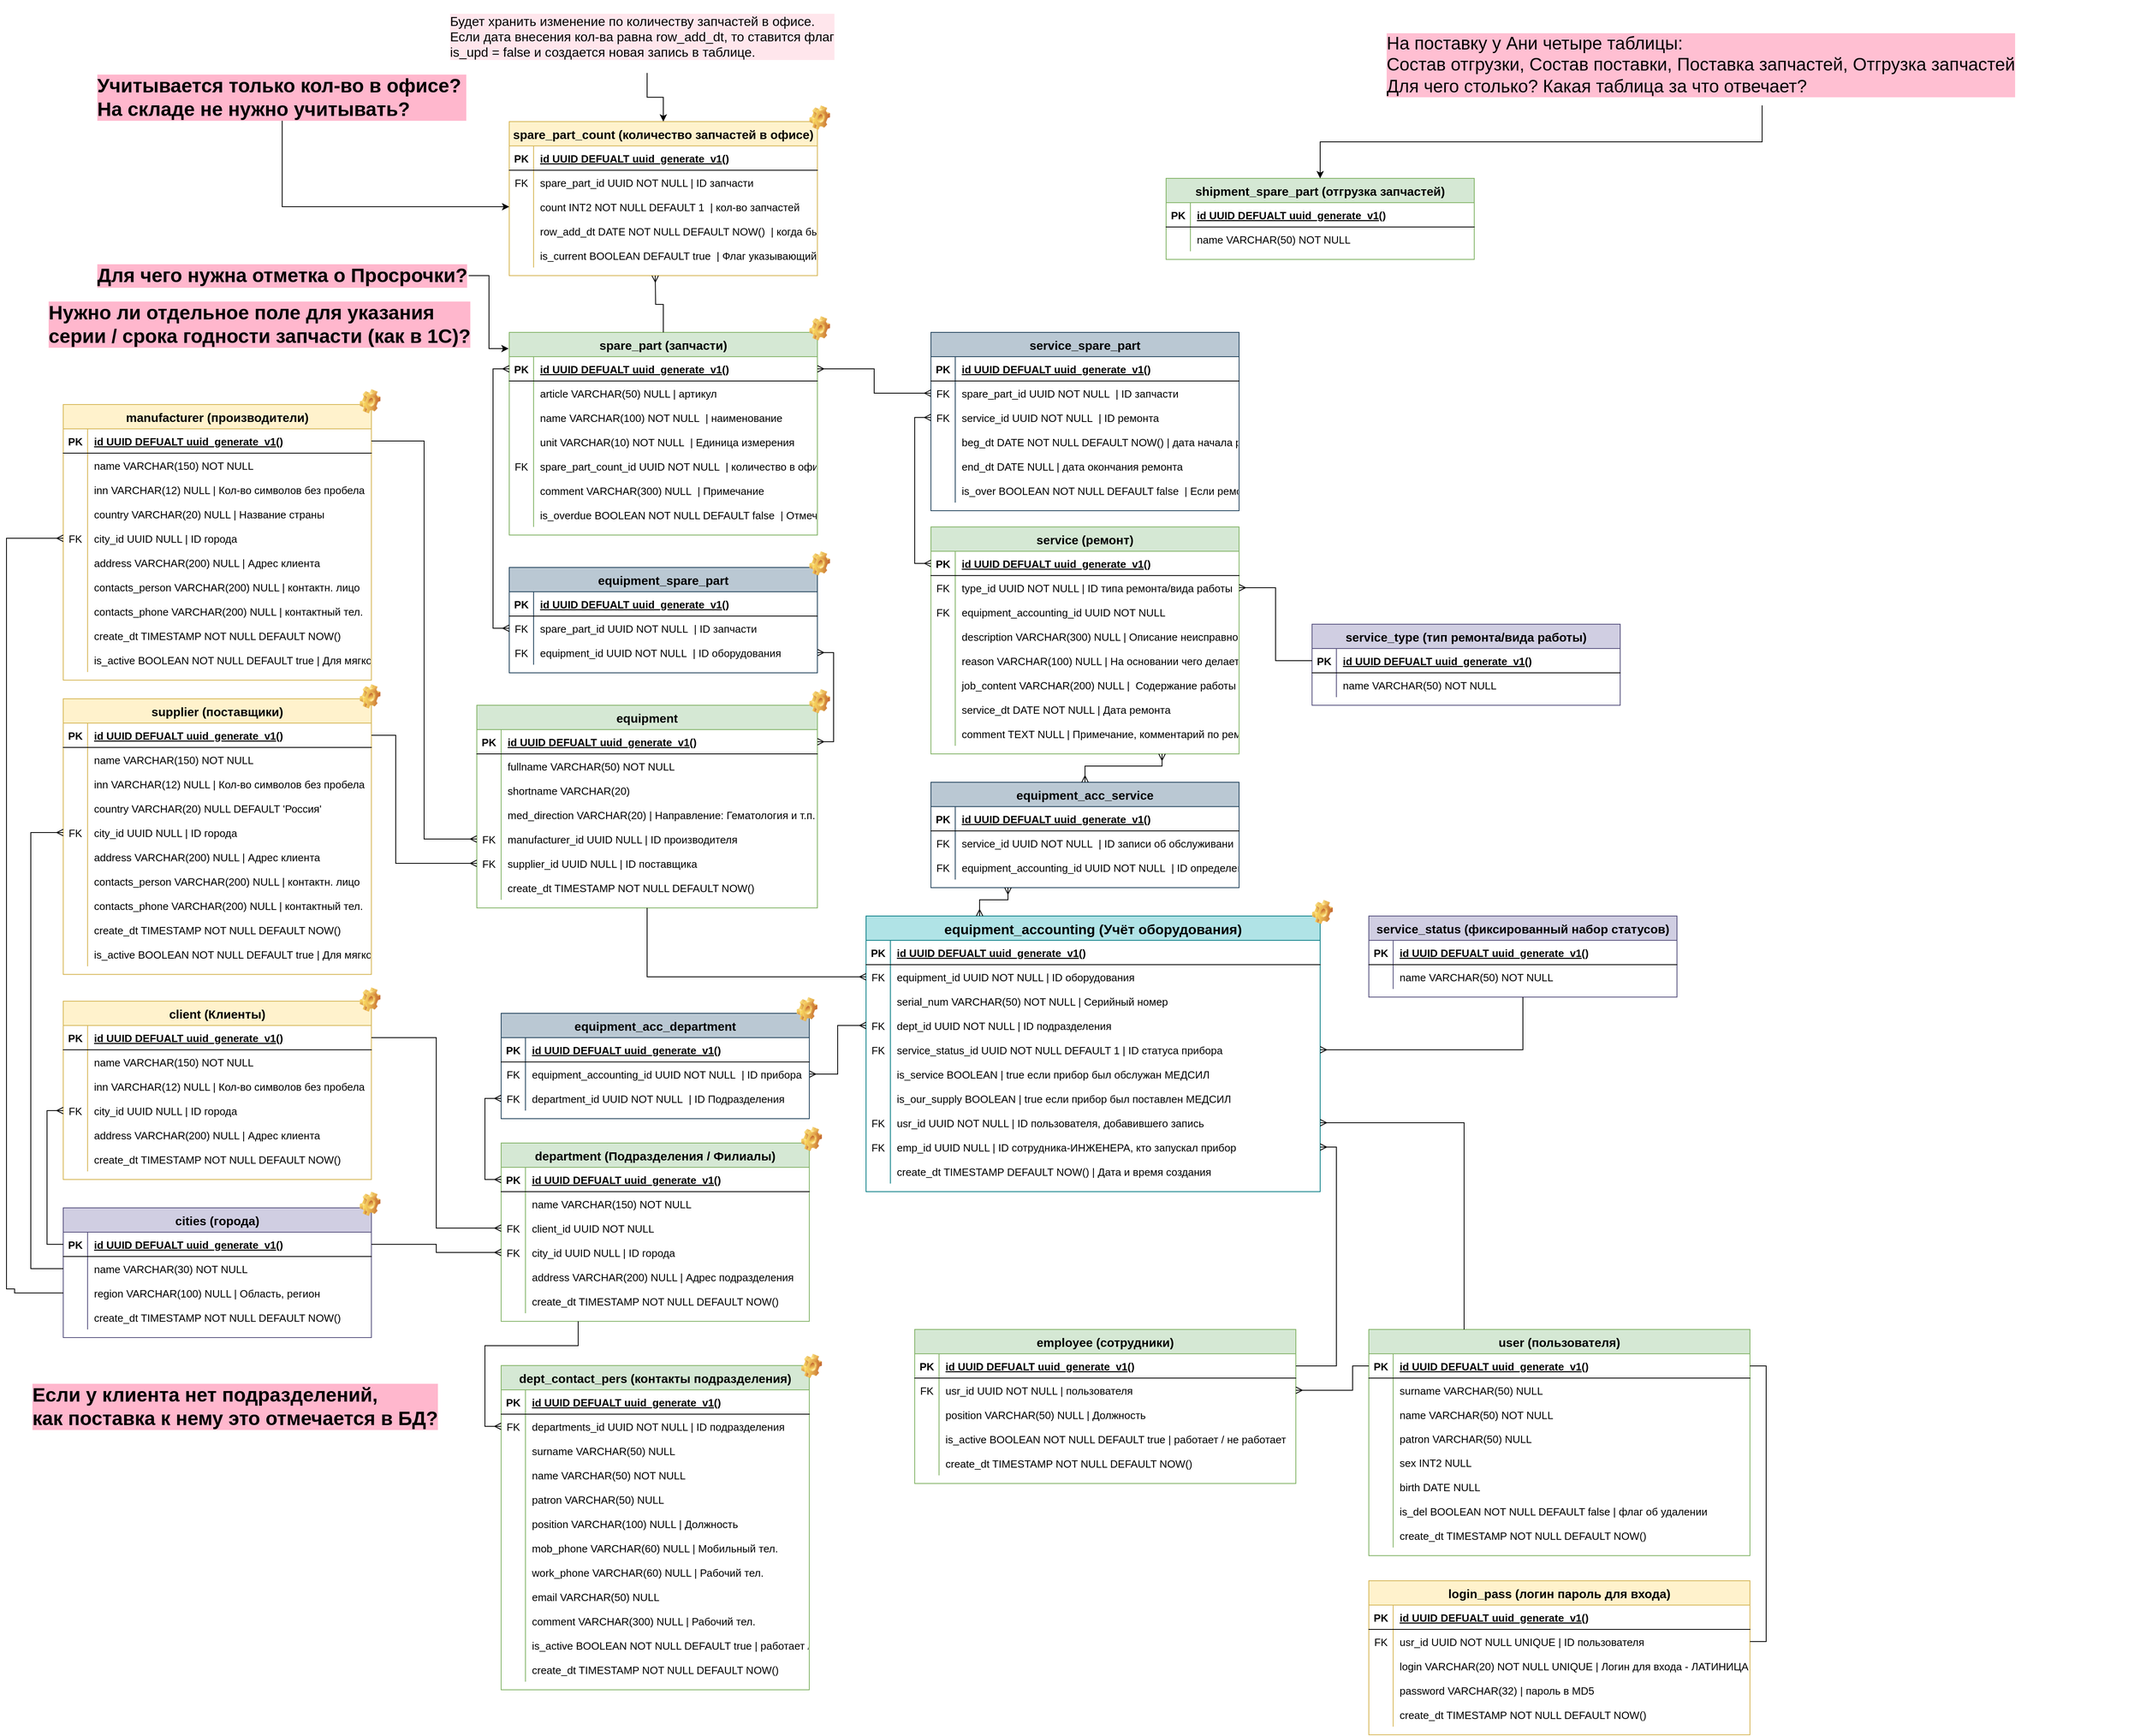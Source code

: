 <mxfile version="24.5.1" type="device">
  <diagram id="R2lEEEUBdFMjLlhIrx00" name="Page-1">
    <mxGraphModel dx="2284" dy="1955" grid="1" gridSize="10" guides="1" tooltips="1" connect="1" arrows="1" fold="1" page="1" pageScale="1" pageWidth="850" pageHeight="1100" math="0" shadow="0" extFonts="Permanent Marker^https://fonts.googleapis.com/css?family=Permanent+Marker">
      <root>
        <mxCell id="0" />
        <mxCell id="1" parent="0" />
        <mxCell id="C-vyLk0tnHw3VtMMgP7b-2" value="equipment" style="shape=table;startSize=30;container=1;collapsible=1;childLayout=tableLayout;fixedRows=1;rowLines=0;fontStyle=1;align=center;resizeLast=1;fontSize=15;fillColor=#d5e8d4;strokeColor=#82b366;" parent="1" vertex="1">
          <mxGeometry x="-20" y="-190" width="420" height="250" as="geometry" />
        </mxCell>
        <mxCell id="C-vyLk0tnHw3VtMMgP7b-3" value="" style="shape=partialRectangle;collapsible=0;dropTarget=0;pointerEvents=0;fillColor=none;points=[[0,0.5],[1,0.5]];portConstraint=eastwest;top=0;left=0;right=0;bottom=1;" parent="C-vyLk0tnHw3VtMMgP7b-2" vertex="1">
          <mxGeometry y="30" width="420" height="30" as="geometry" />
        </mxCell>
        <mxCell id="C-vyLk0tnHw3VtMMgP7b-4" value="PK" style="shape=partialRectangle;overflow=hidden;connectable=0;fillColor=none;top=0;left=0;bottom=0;right=0;fontStyle=1;fontSize=13;" parent="C-vyLk0tnHw3VtMMgP7b-3" vertex="1">
          <mxGeometry width="30" height="30" as="geometry">
            <mxRectangle width="30" height="30" as="alternateBounds" />
          </mxGeometry>
        </mxCell>
        <mxCell id="C-vyLk0tnHw3VtMMgP7b-5" value="id UUID DEFUALT uuid_generate_v1()" style="shape=partialRectangle;overflow=hidden;connectable=0;fillColor=none;top=0;left=0;bottom=0;right=0;align=left;spacingLeft=6;fontStyle=5;fontSize=13;" parent="C-vyLk0tnHw3VtMMgP7b-3" vertex="1">
          <mxGeometry x="30" width="390" height="30" as="geometry">
            <mxRectangle width="390" height="30" as="alternateBounds" />
          </mxGeometry>
        </mxCell>
        <mxCell id="lMJyeegf2vFTaAxQ_78F-1" value="" style="shape=partialRectangle;collapsible=0;dropTarget=0;pointerEvents=0;fillColor=none;points=[[0,0.5],[1,0.5]];portConstraint=eastwest;top=0;left=0;right=0;bottom=0;" parent="C-vyLk0tnHw3VtMMgP7b-2" vertex="1">
          <mxGeometry y="60" width="420" height="30" as="geometry" />
        </mxCell>
        <mxCell id="lMJyeegf2vFTaAxQ_78F-2" value="" style="shape=partialRectangle;overflow=hidden;connectable=0;fillColor=none;top=0;left=0;bottom=0;right=0;fontSize=13;" parent="lMJyeegf2vFTaAxQ_78F-1" vertex="1">
          <mxGeometry width="30" height="30" as="geometry">
            <mxRectangle width="30" height="30" as="alternateBounds" />
          </mxGeometry>
        </mxCell>
        <mxCell id="lMJyeegf2vFTaAxQ_78F-3" value="fullname VARCHAR(50) NOT NULL " style="shape=partialRectangle;overflow=hidden;connectable=0;fillColor=none;top=0;left=0;bottom=0;right=0;align=left;spacingLeft=6;fontSize=13;" parent="lMJyeegf2vFTaAxQ_78F-1" vertex="1">
          <mxGeometry x="30" width="390" height="30" as="geometry">
            <mxRectangle width="390" height="30" as="alternateBounds" />
          </mxGeometry>
        </mxCell>
        <mxCell id="Rril_h65URxafwKakHZh-60" value="" style="shape=partialRectangle;collapsible=0;dropTarget=0;pointerEvents=0;fillColor=none;points=[[0,0.5],[1,0.5]];portConstraint=eastwest;top=0;left=0;right=0;bottom=0;" parent="C-vyLk0tnHw3VtMMgP7b-2" vertex="1">
          <mxGeometry y="90" width="420" height="30" as="geometry" />
        </mxCell>
        <mxCell id="Rril_h65URxafwKakHZh-61" value="" style="shape=partialRectangle;overflow=hidden;connectable=0;fillColor=none;top=0;left=0;bottom=0;right=0;fontSize=13;" parent="Rril_h65URxafwKakHZh-60" vertex="1">
          <mxGeometry width="30" height="30" as="geometry">
            <mxRectangle width="30" height="30" as="alternateBounds" />
          </mxGeometry>
        </mxCell>
        <mxCell id="Rril_h65URxafwKakHZh-62" value="shortname VARCHAR(20)  " style="shape=partialRectangle;overflow=hidden;connectable=0;fillColor=none;top=0;left=0;bottom=0;right=0;align=left;spacingLeft=6;fontSize=13;" parent="Rril_h65URxafwKakHZh-60" vertex="1">
          <mxGeometry x="30" width="390" height="30" as="geometry">
            <mxRectangle width="390" height="30" as="alternateBounds" />
          </mxGeometry>
        </mxCell>
        <mxCell id="Rril_h65URxafwKakHZh-69" value="" style="shape=partialRectangle;collapsible=0;dropTarget=0;pointerEvents=0;fillColor=none;points=[[0,0.5],[1,0.5]];portConstraint=eastwest;top=0;left=0;right=0;bottom=0;" parent="C-vyLk0tnHw3VtMMgP7b-2" vertex="1">
          <mxGeometry y="120" width="420" height="30" as="geometry" />
        </mxCell>
        <mxCell id="Rril_h65URxafwKakHZh-70" value="" style="shape=partialRectangle;overflow=hidden;connectable=0;fillColor=none;top=0;left=0;bottom=0;right=0;fontSize=13;" parent="Rril_h65URxafwKakHZh-69" vertex="1">
          <mxGeometry width="30" height="30" as="geometry">
            <mxRectangle width="30" height="30" as="alternateBounds" />
          </mxGeometry>
        </mxCell>
        <mxCell id="Rril_h65URxafwKakHZh-71" value="med_direction VARCHAR(20) | Направление: Гематология и т.п." style="shape=partialRectangle;overflow=hidden;connectable=0;fillColor=none;top=0;left=0;bottom=0;right=0;align=left;spacingLeft=6;fontSize=13;" parent="Rril_h65URxafwKakHZh-69" vertex="1">
          <mxGeometry x="30" width="390" height="30" as="geometry">
            <mxRectangle width="390" height="30" as="alternateBounds" />
          </mxGeometry>
        </mxCell>
        <mxCell id="Rril_h65URxafwKakHZh-63" value="" style="shape=partialRectangle;collapsible=0;dropTarget=0;pointerEvents=0;fillColor=none;points=[[0,0.5],[1,0.5]];portConstraint=eastwest;top=0;left=0;right=0;bottom=0;" parent="C-vyLk0tnHw3VtMMgP7b-2" vertex="1">
          <mxGeometry y="150" width="420" height="30" as="geometry" />
        </mxCell>
        <mxCell id="Rril_h65URxafwKakHZh-64" value="FK" style="shape=partialRectangle;overflow=hidden;connectable=0;fillColor=none;top=0;left=0;bottom=0;right=0;fontSize=13;" parent="Rril_h65URxafwKakHZh-63" vertex="1">
          <mxGeometry width="30" height="30" as="geometry">
            <mxRectangle width="30" height="30" as="alternateBounds" />
          </mxGeometry>
        </mxCell>
        <mxCell id="Rril_h65URxafwKakHZh-65" value="manufacturer_id UUID NULL | ID производителя" style="shape=partialRectangle;overflow=hidden;connectable=0;fillColor=none;top=0;left=0;bottom=0;right=0;align=left;spacingLeft=6;fontSize=13;" parent="Rril_h65URxafwKakHZh-63" vertex="1">
          <mxGeometry x="30" width="390" height="30" as="geometry">
            <mxRectangle width="390" height="30" as="alternateBounds" />
          </mxGeometry>
        </mxCell>
        <mxCell id="Rril_h65URxafwKakHZh-66" value="" style="shape=partialRectangle;collapsible=0;dropTarget=0;pointerEvents=0;fillColor=none;points=[[0,0.5],[1,0.5]];portConstraint=eastwest;top=0;left=0;right=0;bottom=0;" parent="C-vyLk0tnHw3VtMMgP7b-2" vertex="1">
          <mxGeometry y="180" width="420" height="30" as="geometry" />
        </mxCell>
        <mxCell id="Rril_h65URxafwKakHZh-67" value="FK" style="shape=partialRectangle;overflow=hidden;connectable=0;fillColor=none;top=0;left=0;bottom=0;right=0;fontSize=13;" parent="Rril_h65URxafwKakHZh-66" vertex="1">
          <mxGeometry width="30" height="30" as="geometry">
            <mxRectangle width="30" height="30" as="alternateBounds" />
          </mxGeometry>
        </mxCell>
        <mxCell id="Rril_h65URxafwKakHZh-68" value="supplier_id UUID NULL | ID поставщика" style="shape=partialRectangle;overflow=hidden;connectable=0;fillColor=none;top=0;left=0;bottom=0;right=0;align=left;spacingLeft=6;fontSize=13;" parent="Rril_h65URxafwKakHZh-66" vertex="1">
          <mxGeometry x="30" width="390" height="30" as="geometry">
            <mxRectangle width="390" height="30" as="alternateBounds" />
          </mxGeometry>
        </mxCell>
        <mxCell id="C-vyLk0tnHw3VtMMgP7b-9" value="" style="shape=partialRectangle;collapsible=0;dropTarget=0;pointerEvents=0;fillColor=none;points=[[0,0.5],[1,0.5]];portConstraint=eastwest;top=0;left=0;right=0;bottom=0;" parent="C-vyLk0tnHw3VtMMgP7b-2" vertex="1">
          <mxGeometry y="210" width="420" height="30" as="geometry" />
        </mxCell>
        <mxCell id="C-vyLk0tnHw3VtMMgP7b-10" value="" style="shape=partialRectangle;overflow=hidden;connectable=0;fillColor=none;top=0;left=0;bottom=0;right=0;" parent="C-vyLk0tnHw3VtMMgP7b-9" vertex="1">
          <mxGeometry width="30" height="30" as="geometry">
            <mxRectangle width="30" height="30" as="alternateBounds" />
          </mxGeometry>
        </mxCell>
        <mxCell id="C-vyLk0tnHw3VtMMgP7b-11" value="create_dt TIMESTAMP NOT NULL DEFAULT NOW()" style="shape=partialRectangle;overflow=hidden;connectable=0;fillColor=none;top=0;left=0;bottom=0;right=0;align=left;spacingLeft=6;fontSize=13;" parent="C-vyLk0tnHw3VtMMgP7b-9" vertex="1">
          <mxGeometry x="30" width="390" height="30" as="geometry">
            <mxRectangle width="390" height="30" as="alternateBounds" />
          </mxGeometry>
        </mxCell>
        <mxCell id="lMJyeegf2vFTaAxQ_78F-7" value="equipment_accounting (Учёт оборудования)" style="shape=table;startSize=30;container=1;collapsible=1;childLayout=tableLayout;fixedRows=1;rowLines=0;fontStyle=1;align=center;resizeLast=1;fontSize=17;fillColor=#b0e3e6;strokeColor=#0e8088;" parent="1" vertex="1">
          <mxGeometry x="460" y="70" width="560" height="340" as="geometry" />
        </mxCell>
        <mxCell id="lMJyeegf2vFTaAxQ_78F-8" value="" style="shape=partialRectangle;collapsible=0;dropTarget=0;pointerEvents=0;fillColor=none;points=[[0,0.5],[1,0.5]];portConstraint=eastwest;top=0;left=0;right=0;bottom=1;" parent="lMJyeegf2vFTaAxQ_78F-7" vertex="1">
          <mxGeometry y="30" width="560" height="30" as="geometry" />
        </mxCell>
        <mxCell id="lMJyeegf2vFTaAxQ_78F-9" value="PK" style="shape=partialRectangle;overflow=hidden;connectable=0;fillColor=none;top=0;left=0;bottom=0;right=0;fontStyle=1;fontSize=13;" parent="lMJyeegf2vFTaAxQ_78F-8" vertex="1">
          <mxGeometry width="30" height="30" as="geometry">
            <mxRectangle width="30" height="30" as="alternateBounds" />
          </mxGeometry>
        </mxCell>
        <mxCell id="lMJyeegf2vFTaAxQ_78F-10" value="id UUID DEFUALT uuid_generate_v1()" style="shape=partialRectangle;overflow=hidden;connectable=0;fillColor=none;top=0;left=0;bottom=0;right=0;align=left;spacingLeft=6;fontStyle=5;fontSize=13;" parent="lMJyeegf2vFTaAxQ_78F-8" vertex="1">
          <mxGeometry x="30" width="530" height="30" as="geometry">
            <mxRectangle width="530" height="30" as="alternateBounds" />
          </mxGeometry>
        </mxCell>
        <mxCell id="lMJyeegf2vFTaAxQ_78F-11" value="" style="shape=partialRectangle;collapsible=0;dropTarget=0;pointerEvents=0;fillColor=none;points=[[0,0.5],[1,0.5]];portConstraint=eastwest;top=0;left=0;right=0;bottom=0;" parent="lMJyeegf2vFTaAxQ_78F-7" vertex="1">
          <mxGeometry y="60" width="560" height="30" as="geometry" />
        </mxCell>
        <mxCell id="lMJyeegf2vFTaAxQ_78F-12" value="FK" style="shape=partialRectangle;overflow=hidden;connectable=0;fillColor=none;top=0;left=0;bottom=0;right=0;fontSize=13;" parent="lMJyeegf2vFTaAxQ_78F-11" vertex="1">
          <mxGeometry width="30" height="30" as="geometry">
            <mxRectangle width="30" height="30" as="alternateBounds" />
          </mxGeometry>
        </mxCell>
        <mxCell id="lMJyeegf2vFTaAxQ_78F-13" value="equipment_id UUID NOT NULL | ID оборудования" style="shape=partialRectangle;overflow=hidden;connectable=0;fillColor=none;top=0;left=0;bottom=0;right=0;align=left;spacingLeft=6;fontSize=13;" parent="lMJyeegf2vFTaAxQ_78F-11" vertex="1">
          <mxGeometry x="30" width="530" height="30" as="geometry">
            <mxRectangle width="530" height="30" as="alternateBounds" />
          </mxGeometry>
        </mxCell>
        <mxCell id="lMJyeegf2vFTaAxQ_78F-14" value="" style="shape=partialRectangle;collapsible=0;dropTarget=0;pointerEvents=0;fillColor=none;points=[[0,0.5],[1,0.5]];portConstraint=eastwest;top=0;left=0;right=0;bottom=0;" parent="lMJyeegf2vFTaAxQ_78F-7" vertex="1">
          <mxGeometry y="90" width="560" height="30" as="geometry" />
        </mxCell>
        <mxCell id="lMJyeegf2vFTaAxQ_78F-15" value="" style="shape=partialRectangle;overflow=hidden;connectable=0;fillColor=none;top=0;left=0;bottom=0;right=0;fontSize=13;" parent="lMJyeegf2vFTaAxQ_78F-14" vertex="1">
          <mxGeometry width="30" height="30" as="geometry">
            <mxRectangle width="30" height="30" as="alternateBounds" />
          </mxGeometry>
        </mxCell>
        <mxCell id="lMJyeegf2vFTaAxQ_78F-16" value="serial_num VARCHAR(50) NOT NULL | Серийный номер" style="shape=partialRectangle;overflow=hidden;connectable=0;fillColor=none;top=0;left=0;bottom=0;right=0;align=left;spacingLeft=6;fontSize=13;" parent="lMJyeegf2vFTaAxQ_78F-14" vertex="1">
          <mxGeometry x="30" width="530" height="30" as="geometry">
            <mxRectangle width="530" height="30" as="alternateBounds" />
          </mxGeometry>
        </mxCell>
        <mxCell id="Rril_h65URxafwKakHZh-1" value="" style="shape=partialRectangle;collapsible=0;dropTarget=0;pointerEvents=0;fillColor=none;points=[[0,0.5],[1,0.5]];portConstraint=eastwest;top=0;left=0;right=0;bottom=0;" parent="lMJyeegf2vFTaAxQ_78F-7" vertex="1">
          <mxGeometry y="120" width="560" height="30" as="geometry" />
        </mxCell>
        <mxCell id="Rril_h65URxafwKakHZh-2" value="FK" style="shape=partialRectangle;overflow=hidden;connectable=0;fillColor=none;top=0;left=0;bottom=0;right=0;fontSize=13;" parent="Rril_h65URxafwKakHZh-1" vertex="1">
          <mxGeometry width="30" height="30" as="geometry">
            <mxRectangle width="30" height="30" as="alternateBounds" />
          </mxGeometry>
        </mxCell>
        <mxCell id="Rril_h65URxafwKakHZh-3" value="dept_id UUID NOT NULL | ID подразделения" style="shape=partialRectangle;overflow=hidden;connectable=0;fillColor=none;top=0;left=0;bottom=0;right=0;align=left;spacingLeft=6;fontSize=13;" parent="Rril_h65URxafwKakHZh-1" vertex="1">
          <mxGeometry x="30" width="530" height="30" as="geometry">
            <mxRectangle width="530" height="30" as="alternateBounds" />
          </mxGeometry>
        </mxCell>
        <mxCell id="lMJyeegf2vFTaAxQ_78F-101" value="" style="shape=partialRectangle;collapsible=0;dropTarget=0;pointerEvents=0;fillColor=none;points=[[0,0.5],[1,0.5]];portConstraint=eastwest;top=0;left=0;right=0;bottom=0;" parent="lMJyeegf2vFTaAxQ_78F-7" vertex="1">
          <mxGeometry y="150" width="560" height="30" as="geometry" />
        </mxCell>
        <mxCell id="lMJyeegf2vFTaAxQ_78F-102" value="FK" style="shape=partialRectangle;overflow=hidden;connectable=0;fillColor=none;top=0;left=0;bottom=0;right=0;fontSize=13;" parent="lMJyeegf2vFTaAxQ_78F-101" vertex="1">
          <mxGeometry width="30" height="30" as="geometry">
            <mxRectangle width="30" height="30" as="alternateBounds" />
          </mxGeometry>
        </mxCell>
        <mxCell id="lMJyeegf2vFTaAxQ_78F-103" value="service_status_id UUID NOT NULL DEFAULT 1 | ID статуса прибора" style="shape=partialRectangle;overflow=hidden;connectable=0;fillColor=none;top=0;left=0;bottom=0;right=0;align=left;spacingLeft=6;fontSize=13;" parent="lMJyeegf2vFTaAxQ_78F-101" vertex="1">
          <mxGeometry x="30" width="530" height="30" as="geometry">
            <mxRectangle width="530" height="30" as="alternateBounds" />
          </mxGeometry>
        </mxCell>
        <mxCell id="lMJyeegf2vFTaAxQ_78F-95" value="" style="shape=partialRectangle;collapsible=0;dropTarget=0;pointerEvents=0;fillColor=none;points=[[0,0.5],[1,0.5]];portConstraint=eastwest;top=0;left=0;right=0;bottom=0;" parent="lMJyeegf2vFTaAxQ_78F-7" vertex="1">
          <mxGeometry y="180" width="560" height="30" as="geometry" />
        </mxCell>
        <mxCell id="lMJyeegf2vFTaAxQ_78F-96" value="" style="shape=partialRectangle;overflow=hidden;connectable=0;fillColor=none;top=0;left=0;bottom=0;right=0;fontSize=13;" parent="lMJyeegf2vFTaAxQ_78F-95" vertex="1">
          <mxGeometry width="30" height="30" as="geometry">
            <mxRectangle width="30" height="30" as="alternateBounds" />
          </mxGeometry>
        </mxCell>
        <mxCell id="lMJyeegf2vFTaAxQ_78F-97" value="is_service BOOLEAN | true если прибор был обслужан МЕДСИЛ" style="shape=partialRectangle;overflow=hidden;connectable=0;fillColor=none;top=0;left=0;bottom=0;right=0;align=left;spacingLeft=6;fontSize=13;" parent="lMJyeegf2vFTaAxQ_78F-95" vertex="1">
          <mxGeometry x="30" width="530" height="30" as="geometry">
            <mxRectangle width="530" height="30" as="alternateBounds" />
          </mxGeometry>
        </mxCell>
        <mxCell id="lMJyeegf2vFTaAxQ_78F-98" value="" style="shape=partialRectangle;collapsible=0;dropTarget=0;pointerEvents=0;fillColor=none;points=[[0,0.5],[1,0.5]];portConstraint=eastwest;top=0;left=0;right=0;bottom=0;" parent="lMJyeegf2vFTaAxQ_78F-7" vertex="1">
          <mxGeometry y="210" width="560" height="30" as="geometry" />
        </mxCell>
        <mxCell id="lMJyeegf2vFTaAxQ_78F-99" value="" style="shape=partialRectangle;overflow=hidden;connectable=0;fillColor=none;top=0;left=0;bottom=0;right=0;fontSize=13;" parent="lMJyeegf2vFTaAxQ_78F-98" vertex="1">
          <mxGeometry width="30" height="30" as="geometry">
            <mxRectangle width="30" height="30" as="alternateBounds" />
          </mxGeometry>
        </mxCell>
        <mxCell id="lMJyeegf2vFTaAxQ_78F-100" value="is_our_supply BOOLEAN | true если прибор был поставлен МЕДСИЛ" style="shape=partialRectangle;overflow=hidden;connectable=0;fillColor=none;top=0;left=0;bottom=0;right=0;align=left;spacingLeft=6;fontSize=13;" parent="lMJyeegf2vFTaAxQ_78F-98" vertex="1">
          <mxGeometry x="30" width="530" height="30" as="geometry">
            <mxRectangle width="530" height="30" as="alternateBounds" />
          </mxGeometry>
        </mxCell>
        <mxCell id="lMJyeegf2vFTaAxQ_78F-17" value="" style="shape=partialRectangle;collapsible=0;dropTarget=0;pointerEvents=0;fillColor=none;points=[[0,0.5],[1,0.5]];portConstraint=eastwest;top=0;left=0;right=0;bottom=0;" parent="lMJyeegf2vFTaAxQ_78F-7" vertex="1">
          <mxGeometry y="240" width="560" height="30" as="geometry" />
        </mxCell>
        <mxCell id="lMJyeegf2vFTaAxQ_78F-18" value="FK" style="shape=partialRectangle;overflow=hidden;connectable=0;fillColor=none;top=0;left=0;bottom=0;right=0;fontSize=13;" parent="lMJyeegf2vFTaAxQ_78F-17" vertex="1">
          <mxGeometry width="30" height="30" as="geometry">
            <mxRectangle width="30" height="30" as="alternateBounds" />
          </mxGeometry>
        </mxCell>
        <mxCell id="lMJyeegf2vFTaAxQ_78F-19" value="usr_id UUID NOT NULL | ID пользователя, добавившего запись" style="shape=partialRectangle;overflow=hidden;connectable=0;fillColor=none;top=0;left=0;bottom=0;right=0;align=left;spacingLeft=6;fontSize=13;" parent="lMJyeegf2vFTaAxQ_78F-17" vertex="1">
          <mxGeometry x="30" width="530" height="30" as="geometry">
            <mxRectangle width="530" height="30" as="alternateBounds" />
          </mxGeometry>
        </mxCell>
        <mxCell id="lMJyeegf2vFTaAxQ_78F-92" value="" style="shape=partialRectangle;collapsible=0;dropTarget=0;pointerEvents=0;fillColor=none;points=[[0,0.5],[1,0.5]];portConstraint=eastwest;top=0;left=0;right=0;bottom=0;" parent="lMJyeegf2vFTaAxQ_78F-7" vertex="1">
          <mxGeometry y="270" width="560" height="30" as="geometry" />
        </mxCell>
        <mxCell id="lMJyeegf2vFTaAxQ_78F-93" value="FK" style="shape=partialRectangle;overflow=hidden;connectable=0;fillColor=none;top=0;left=0;bottom=0;right=0;fontSize=13;" parent="lMJyeegf2vFTaAxQ_78F-92" vertex="1">
          <mxGeometry width="30" height="30" as="geometry">
            <mxRectangle width="30" height="30" as="alternateBounds" />
          </mxGeometry>
        </mxCell>
        <mxCell id="lMJyeegf2vFTaAxQ_78F-94" value="emp_id UUID NULL | ID сотрудника-ИНЖЕНЕРА, кто запускал прибор" style="shape=partialRectangle;overflow=hidden;connectable=0;fillColor=none;top=0;left=0;bottom=0;right=0;align=left;spacingLeft=6;fontSize=13;" parent="lMJyeegf2vFTaAxQ_78F-92" vertex="1">
          <mxGeometry x="30" width="530" height="30" as="geometry">
            <mxRectangle width="530" height="30" as="alternateBounds" />
          </mxGeometry>
        </mxCell>
        <mxCell id="lMJyeegf2vFTaAxQ_78F-20" value="" style="shape=partialRectangle;collapsible=0;dropTarget=0;pointerEvents=0;fillColor=none;points=[[0,0.5],[1,0.5]];portConstraint=eastwest;top=0;left=0;right=0;bottom=0;" parent="lMJyeegf2vFTaAxQ_78F-7" vertex="1">
          <mxGeometry y="300" width="560" height="30" as="geometry" />
        </mxCell>
        <mxCell id="lMJyeegf2vFTaAxQ_78F-21" value="" style="shape=partialRectangle;overflow=hidden;connectable=0;fillColor=none;top=0;left=0;bottom=0;right=0;" parent="lMJyeegf2vFTaAxQ_78F-20" vertex="1">
          <mxGeometry width="30" height="30" as="geometry">
            <mxRectangle width="30" height="30" as="alternateBounds" />
          </mxGeometry>
        </mxCell>
        <mxCell id="lMJyeegf2vFTaAxQ_78F-22" value="create_dt TIMESTAMP DEFAULT NOW() | Дата и время создания" style="shape=partialRectangle;overflow=hidden;connectable=0;fillColor=none;top=0;left=0;bottom=0;right=0;align=left;spacingLeft=6;fontSize=13;" parent="lMJyeegf2vFTaAxQ_78F-20" vertex="1">
          <mxGeometry x="30" width="530" height="30" as="geometry">
            <mxRectangle width="530" height="30" as="alternateBounds" />
          </mxGeometry>
        </mxCell>
        <mxCell id="lMJyeegf2vFTaAxQ_78F-26" style="edgeStyle=orthogonalEdgeStyle;rounded=0;orthogonalLoop=1;jettySize=auto;html=1;entryX=0;entryY=0.5;entryDx=0;entryDy=0;endArrow=ERmany;endFill=0;" parent="1" source="C-vyLk0tnHw3VtMMgP7b-2" target="lMJyeegf2vFTaAxQ_78F-11" edge="1">
          <mxGeometry relative="1" as="geometry" />
        </mxCell>
        <mxCell id="lMJyeegf2vFTaAxQ_78F-27" value="employee (сотрудники)" style="shape=table;startSize=30;container=1;collapsible=1;childLayout=tableLayout;fixedRows=1;rowLines=0;fontStyle=1;align=center;resizeLast=1;fontSize=15;fillColor=#d5e8d4;strokeColor=#82b366;" parent="1" vertex="1">
          <mxGeometry x="520" y="580" width="470" height="190" as="geometry" />
        </mxCell>
        <mxCell id="lMJyeegf2vFTaAxQ_78F-28" value="" style="shape=partialRectangle;collapsible=0;dropTarget=0;pointerEvents=0;fillColor=none;points=[[0,0.5],[1,0.5]];portConstraint=eastwest;top=0;left=0;right=0;bottom=1;" parent="lMJyeegf2vFTaAxQ_78F-27" vertex="1">
          <mxGeometry y="30" width="470" height="30" as="geometry" />
        </mxCell>
        <mxCell id="lMJyeegf2vFTaAxQ_78F-29" value="PK" style="shape=partialRectangle;overflow=hidden;connectable=0;fillColor=none;top=0;left=0;bottom=0;right=0;fontStyle=1;fontSize=13;" parent="lMJyeegf2vFTaAxQ_78F-28" vertex="1">
          <mxGeometry width="30" height="30" as="geometry">
            <mxRectangle width="30" height="30" as="alternateBounds" />
          </mxGeometry>
        </mxCell>
        <mxCell id="lMJyeegf2vFTaAxQ_78F-30" value="id UUID DEFUALT uuid_generate_v1()" style="shape=partialRectangle;overflow=hidden;connectable=0;fillColor=none;top=0;left=0;bottom=0;right=0;align=left;spacingLeft=6;fontStyle=5;fontSize=13;" parent="lMJyeegf2vFTaAxQ_78F-28" vertex="1">
          <mxGeometry x="30" width="440" height="30" as="geometry">
            <mxRectangle width="440" height="30" as="alternateBounds" />
          </mxGeometry>
        </mxCell>
        <mxCell id="lMJyeegf2vFTaAxQ_78F-31" value="" style="shape=partialRectangle;collapsible=0;dropTarget=0;pointerEvents=0;fillColor=none;points=[[0,0.5],[1,0.5]];portConstraint=eastwest;top=0;left=0;right=0;bottom=0;" parent="lMJyeegf2vFTaAxQ_78F-27" vertex="1">
          <mxGeometry y="60" width="470" height="30" as="geometry" />
        </mxCell>
        <mxCell id="lMJyeegf2vFTaAxQ_78F-32" value="FK" style="shape=partialRectangle;overflow=hidden;connectable=0;fillColor=none;top=0;left=0;bottom=0;right=0;fontSize=13;" parent="lMJyeegf2vFTaAxQ_78F-31" vertex="1">
          <mxGeometry width="30" height="30" as="geometry">
            <mxRectangle width="30" height="30" as="alternateBounds" />
          </mxGeometry>
        </mxCell>
        <mxCell id="lMJyeegf2vFTaAxQ_78F-33" value="usr_id UUID NOT NULL | пользователя" style="shape=partialRectangle;overflow=hidden;connectable=0;fillColor=none;top=0;left=0;bottom=0;right=0;align=left;spacingLeft=6;fontSize=13;" parent="lMJyeegf2vFTaAxQ_78F-31" vertex="1">
          <mxGeometry x="30" width="440" height="30" as="geometry">
            <mxRectangle width="440" height="30" as="alternateBounds" />
          </mxGeometry>
        </mxCell>
        <mxCell id="lMJyeegf2vFTaAxQ_78F-34" value="" style="shape=partialRectangle;collapsible=0;dropTarget=0;pointerEvents=0;fillColor=none;points=[[0,0.5],[1,0.5]];portConstraint=eastwest;top=0;left=0;right=0;bottom=0;" parent="lMJyeegf2vFTaAxQ_78F-27" vertex="1">
          <mxGeometry y="90" width="470" height="30" as="geometry" />
        </mxCell>
        <mxCell id="lMJyeegf2vFTaAxQ_78F-35" value="" style="shape=partialRectangle;overflow=hidden;connectable=0;fillColor=none;top=0;left=0;bottom=0;right=0;fontSize=13;" parent="lMJyeegf2vFTaAxQ_78F-34" vertex="1">
          <mxGeometry width="30" height="30" as="geometry">
            <mxRectangle width="30" height="30" as="alternateBounds" />
          </mxGeometry>
        </mxCell>
        <mxCell id="lMJyeegf2vFTaAxQ_78F-36" value="position VARCHAR(50) NULL | Должность" style="shape=partialRectangle;overflow=hidden;connectable=0;fillColor=none;top=0;left=0;bottom=0;right=0;align=left;spacingLeft=6;fontSize=13;" parent="lMJyeegf2vFTaAxQ_78F-34" vertex="1">
          <mxGeometry x="30" width="440" height="30" as="geometry">
            <mxRectangle width="440" height="30" as="alternateBounds" />
          </mxGeometry>
        </mxCell>
        <mxCell id="lMJyeegf2vFTaAxQ_78F-37" value="" style="shape=partialRectangle;collapsible=0;dropTarget=0;pointerEvents=0;fillColor=none;points=[[0,0.5],[1,0.5]];portConstraint=eastwest;top=0;left=0;right=0;bottom=0;" parent="lMJyeegf2vFTaAxQ_78F-27" vertex="1">
          <mxGeometry y="120" width="470" height="30" as="geometry" />
        </mxCell>
        <mxCell id="lMJyeegf2vFTaAxQ_78F-38" value="" style="shape=partialRectangle;overflow=hidden;connectable=0;fillColor=none;top=0;left=0;bottom=0;right=0;fontSize=13;" parent="lMJyeegf2vFTaAxQ_78F-37" vertex="1">
          <mxGeometry width="30" height="30" as="geometry">
            <mxRectangle width="30" height="30" as="alternateBounds" />
          </mxGeometry>
        </mxCell>
        <mxCell id="lMJyeegf2vFTaAxQ_78F-39" value="is_active BOOLEAN NOT NULL DEFAULT true | работает / не работает" style="shape=partialRectangle;overflow=hidden;connectable=0;fillColor=none;top=0;left=0;bottom=0;right=0;align=left;spacingLeft=6;fontSize=13;" parent="lMJyeegf2vFTaAxQ_78F-37" vertex="1">
          <mxGeometry x="30" width="440" height="30" as="geometry">
            <mxRectangle width="440" height="30" as="alternateBounds" />
          </mxGeometry>
        </mxCell>
        <mxCell id="lMJyeegf2vFTaAxQ_78F-40" value="" style="shape=partialRectangle;collapsible=0;dropTarget=0;pointerEvents=0;fillColor=none;points=[[0,0.5],[1,0.5]];portConstraint=eastwest;top=0;left=0;right=0;bottom=0;" parent="lMJyeegf2vFTaAxQ_78F-27" vertex="1">
          <mxGeometry y="150" width="470" height="30" as="geometry" />
        </mxCell>
        <mxCell id="lMJyeegf2vFTaAxQ_78F-41" value="" style="shape=partialRectangle;overflow=hidden;connectable=0;fillColor=none;top=0;left=0;bottom=0;right=0;" parent="lMJyeegf2vFTaAxQ_78F-40" vertex="1">
          <mxGeometry width="30" height="30" as="geometry">
            <mxRectangle width="30" height="30" as="alternateBounds" />
          </mxGeometry>
        </mxCell>
        <mxCell id="lMJyeegf2vFTaAxQ_78F-42" value="create_dt TIMESTAMP NOT NULL DEFAULT NOW()" style="shape=partialRectangle;overflow=hidden;connectable=0;fillColor=none;top=0;left=0;bottom=0;right=0;align=left;spacingLeft=6;fontSize=13;" parent="lMJyeegf2vFTaAxQ_78F-40" vertex="1">
          <mxGeometry x="30" width="440" height="30" as="geometry">
            <mxRectangle width="440" height="30" as="alternateBounds" />
          </mxGeometry>
        </mxCell>
        <mxCell id="lMJyeegf2vFTaAxQ_78F-50" value="client (Клиенты)" style="shape=table;startSize=30;container=1;collapsible=1;childLayout=tableLayout;fixedRows=1;rowLines=0;fontStyle=1;align=center;resizeLast=1;fontSize=15;fillColor=#fff2cc;strokeColor=#d6b656;" parent="1" vertex="1">
          <mxGeometry x="-530" y="175" width="380" height="220" as="geometry" />
        </mxCell>
        <mxCell id="lMJyeegf2vFTaAxQ_78F-51" value="" style="shape=partialRectangle;collapsible=0;dropTarget=0;pointerEvents=0;fillColor=none;points=[[0,0.5],[1,0.5]];portConstraint=eastwest;top=0;left=0;right=0;bottom=1;" parent="lMJyeegf2vFTaAxQ_78F-50" vertex="1">
          <mxGeometry y="30" width="380" height="30" as="geometry" />
        </mxCell>
        <mxCell id="lMJyeegf2vFTaAxQ_78F-52" value="PK" style="shape=partialRectangle;overflow=hidden;connectable=0;fillColor=none;top=0;left=0;bottom=0;right=0;fontStyle=1;fontSize=13;" parent="lMJyeegf2vFTaAxQ_78F-51" vertex="1">
          <mxGeometry width="30" height="30" as="geometry">
            <mxRectangle width="30" height="30" as="alternateBounds" />
          </mxGeometry>
        </mxCell>
        <mxCell id="lMJyeegf2vFTaAxQ_78F-53" value="id UUID DEFUALT uuid_generate_v1()" style="shape=partialRectangle;overflow=hidden;connectable=0;fillColor=none;top=0;left=0;bottom=0;right=0;align=left;spacingLeft=6;fontStyle=5;fontSize=13;" parent="lMJyeegf2vFTaAxQ_78F-51" vertex="1">
          <mxGeometry x="30" width="350" height="30" as="geometry">
            <mxRectangle width="350" height="30" as="alternateBounds" />
          </mxGeometry>
        </mxCell>
        <mxCell id="lMJyeegf2vFTaAxQ_78F-54" value="" style="shape=partialRectangle;collapsible=0;dropTarget=0;pointerEvents=0;fillColor=none;points=[[0,0.5],[1,0.5]];portConstraint=eastwest;top=0;left=0;right=0;bottom=0;" parent="lMJyeegf2vFTaAxQ_78F-50" vertex="1">
          <mxGeometry y="60" width="380" height="30" as="geometry" />
        </mxCell>
        <mxCell id="lMJyeegf2vFTaAxQ_78F-55" value="" style="shape=partialRectangle;overflow=hidden;connectable=0;fillColor=none;top=0;left=0;bottom=0;right=0;fontSize=13;" parent="lMJyeegf2vFTaAxQ_78F-54" vertex="1">
          <mxGeometry width="30" height="30" as="geometry">
            <mxRectangle width="30" height="30" as="alternateBounds" />
          </mxGeometry>
        </mxCell>
        <mxCell id="lMJyeegf2vFTaAxQ_78F-56" value="name VARCHAR(150) NOT NULL" style="shape=partialRectangle;overflow=hidden;connectable=0;fillColor=none;top=0;left=0;bottom=0;right=0;align=left;spacingLeft=6;fontSize=13;" parent="lMJyeegf2vFTaAxQ_78F-54" vertex="1">
          <mxGeometry x="30" width="350" height="30" as="geometry">
            <mxRectangle width="350" height="30" as="alternateBounds" />
          </mxGeometry>
        </mxCell>
        <mxCell id="lMJyeegf2vFTaAxQ_78F-63" value="" style="shape=partialRectangle;collapsible=0;dropTarget=0;pointerEvents=0;fillColor=none;points=[[0,0.5],[1,0.5]];portConstraint=eastwest;top=0;left=0;right=0;bottom=0;" parent="lMJyeegf2vFTaAxQ_78F-50" vertex="1">
          <mxGeometry y="90" width="380" height="30" as="geometry" />
        </mxCell>
        <mxCell id="lMJyeegf2vFTaAxQ_78F-64" value="" style="shape=partialRectangle;overflow=hidden;connectable=0;fillColor=none;top=0;left=0;bottom=0;right=0;fontSize=13;" parent="lMJyeegf2vFTaAxQ_78F-63" vertex="1">
          <mxGeometry width="30" height="30" as="geometry">
            <mxRectangle width="30" height="30" as="alternateBounds" />
          </mxGeometry>
        </mxCell>
        <mxCell id="lMJyeegf2vFTaAxQ_78F-65" value="inn VARCHAR(12) NULL | Кол-во символов без пробела" style="shape=partialRectangle;overflow=hidden;connectable=0;fillColor=none;top=0;left=0;bottom=0;right=0;align=left;spacingLeft=6;fontSize=13;" parent="lMJyeegf2vFTaAxQ_78F-63" vertex="1">
          <mxGeometry x="30" width="350" height="30" as="geometry">
            <mxRectangle width="350" height="30" as="alternateBounds" />
          </mxGeometry>
        </mxCell>
        <mxCell id="lMJyeegf2vFTaAxQ_78F-57" value="" style="shape=partialRectangle;collapsible=0;dropTarget=0;pointerEvents=0;fillColor=none;points=[[0,0.5],[1,0.5]];portConstraint=eastwest;top=0;left=0;right=0;bottom=0;" parent="lMJyeegf2vFTaAxQ_78F-50" vertex="1">
          <mxGeometry y="120" width="380" height="30" as="geometry" />
        </mxCell>
        <mxCell id="lMJyeegf2vFTaAxQ_78F-58" value="FK" style="shape=partialRectangle;overflow=hidden;connectable=0;fillColor=none;top=0;left=0;bottom=0;right=0;fontSize=13;" parent="lMJyeegf2vFTaAxQ_78F-57" vertex="1">
          <mxGeometry width="30" height="30" as="geometry">
            <mxRectangle width="30" height="30" as="alternateBounds" />
          </mxGeometry>
        </mxCell>
        <mxCell id="lMJyeegf2vFTaAxQ_78F-59" value="city_id UUID NULL | ID города" style="shape=partialRectangle;overflow=hidden;connectable=0;fillColor=none;top=0;left=0;bottom=0;right=0;align=left;spacingLeft=6;fontSize=13;" parent="lMJyeegf2vFTaAxQ_78F-57" vertex="1">
          <mxGeometry x="30" width="350" height="30" as="geometry">
            <mxRectangle width="350" height="30" as="alternateBounds" />
          </mxGeometry>
        </mxCell>
        <mxCell id="lMJyeegf2vFTaAxQ_78F-86" value="" style="shape=partialRectangle;collapsible=0;dropTarget=0;pointerEvents=0;fillColor=none;points=[[0,0.5],[1,0.5]];portConstraint=eastwest;top=0;left=0;right=0;bottom=0;" parent="lMJyeegf2vFTaAxQ_78F-50" vertex="1">
          <mxGeometry y="150" width="380" height="30" as="geometry" />
        </mxCell>
        <mxCell id="lMJyeegf2vFTaAxQ_78F-87" value="" style="shape=partialRectangle;overflow=hidden;connectable=0;fillColor=none;top=0;left=0;bottom=0;right=0;fontSize=13;" parent="lMJyeegf2vFTaAxQ_78F-86" vertex="1">
          <mxGeometry width="30" height="30" as="geometry">
            <mxRectangle width="30" height="30" as="alternateBounds" />
          </mxGeometry>
        </mxCell>
        <mxCell id="lMJyeegf2vFTaAxQ_78F-88" value="address VARCHAR(200) NULL | Адрес клиента" style="shape=partialRectangle;overflow=hidden;connectable=0;fillColor=none;top=0;left=0;bottom=0;right=0;align=left;spacingLeft=6;fontSize=13;" parent="lMJyeegf2vFTaAxQ_78F-86" vertex="1">
          <mxGeometry x="30" width="350" height="30" as="geometry">
            <mxRectangle width="350" height="30" as="alternateBounds" />
          </mxGeometry>
        </mxCell>
        <mxCell id="lMJyeegf2vFTaAxQ_78F-60" value="" style="shape=partialRectangle;collapsible=0;dropTarget=0;pointerEvents=0;fillColor=none;points=[[0,0.5],[1,0.5]];portConstraint=eastwest;top=0;left=0;right=0;bottom=0;" parent="lMJyeegf2vFTaAxQ_78F-50" vertex="1">
          <mxGeometry y="180" width="380" height="30" as="geometry" />
        </mxCell>
        <mxCell id="lMJyeegf2vFTaAxQ_78F-61" value="" style="shape=partialRectangle;overflow=hidden;connectable=0;fillColor=none;top=0;left=0;bottom=0;right=0;" parent="lMJyeegf2vFTaAxQ_78F-60" vertex="1">
          <mxGeometry width="30" height="30" as="geometry">
            <mxRectangle width="30" height="30" as="alternateBounds" />
          </mxGeometry>
        </mxCell>
        <mxCell id="lMJyeegf2vFTaAxQ_78F-62" value="create_dt TIMESTAMP NOT NULL DEFAULT NOW()" style="shape=partialRectangle;overflow=hidden;connectable=0;fillColor=none;top=0;left=0;bottom=0;right=0;align=left;spacingLeft=6;fontSize=13;" parent="lMJyeegf2vFTaAxQ_78F-60" vertex="1">
          <mxGeometry x="30" width="350" height="30" as="geometry">
            <mxRectangle width="350" height="30" as="alternateBounds" />
          </mxGeometry>
        </mxCell>
        <mxCell id="lMJyeegf2vFTaAxQ_78F-66" value="department (Подразделения / Филиалы)" style="shape=table;startSize=30;container=1;collapsible=1;childLayout=tableLayout;fixedRows=1;rowLines=0;fontStyle=1;align=center;resizeLast=1;fontSize=15;fillColor=#d5e8d4;strokeColor=#82b366;" parent="1" vertex="1">
          <mxGeometry x="10" y="350" width="380" height="220" as="geometry" />
        </mxCell>
        <mxCell id="lMJyeegf2vFTaAxQ_78F-67" value="" style="shape=partialRectangle;collapsible=0;dropTarget=0;pointerEvents=0;fillColor=none;points=[[0,0.5],[1,0.5]];portConstraint=eastwest;top=0;left=0;right=0;bottom=1;" parent="lMJyeegf2vFTaAxQ_78F-66" vertex="1">
          <mxGeometry y="30" width="380" height="30" as="geometry" />
        </mxCell>
        <mxCell id="lMJyeegf2vFTaAxQ_78F-68" value="PK" style="shape=partialRectangle;overflow=hidden;connectable=0;fillColor=none;top=0;left=0;bottom=0;right=0;fontStyle=1;fontSize=13;" parent="lMJyeegf2vFTaAxQ_78F-67" vertex="1">
          <mxGeometry width="30" height="30" as="geometry">
            <mxRectangle width="30" height="30" as="alternateBounds" />
          </mxGeometry>
        </mxCell>
        <mxCell id="lMJyeegf2vFTaAxQ_78F-69" value="id UUID DEFUALT uuid_generate_v1()" style="shape=partialRectangle;overflow=hidden;connectable=0;fillColor=none;top=0;left=0;bottom=0;right=0;align=left;spacingLeft=6;fontStyle=5;fontSize=13;" parent="lMJyeegf2vFTaAxQ_78F-67" vertex="1">
          <mxGeometry x="30" width="350" height="30" as="geometry">
            <mxRectangle width="350" height="30" as="alternateBounds" />
          </mxGeometry>
        </mxCell>
        <mxCell id="lMJyeegf2vFTaAxQ_78F-70" value="" style="shape=partialRectangle;collapsible=0;dropTarget=0;pointerEvents=0;fillColor=none;points=[[0,0.5],[1,0.5]];portConstraint=eastwest;top=0;left=0;right=0;bottom=0;" parent="lMJyeegf2vFTaAxQ_78F-66" vertex="1">
          <mxGeometry y="60" width="380" height="30" as="geometry" />
        </mxCell>
        <mxCell id="lMJyeegf2vFTaAxQ_78F-71" value="" style="shape=partialRectangle;overflow=hidden;connectable=0;fillColor=none;top=0;left=0;bottom=0;right=0;fontSize=13;" parent="lMJyeegf2vFTaAxQ_78F-70" vertex="1">
          <mxGeometry width="30" height="30" as="geometry">
            <mxRectangle width="30" height="30" as="alternateBounds" />
          </mxGeometry>
        </mxCell>
        <mxCell id="lMJyeegf2vFTaAxQ_78F-72" value="name VARCHAR(150) NOT NULL" style="shape=partialRectangle;overflow=hidden;connectable=0;fillColor=none;top=0;left=0;bottom=0;right=0;align=left;spacingLeft=6;fontSize=13;" parent="lMJyeegf2vFTaAxQ_78F-70" vertex="1">
          <mxGeometry x="30" width="350" height="30" as="geometry">
            <mxRectangle width="350" height="30" as="alternateBounds" />
          </mxGeometry>
        </mxCell>
        <mxCell id="lMJyeegf2vFTaAxQ_78F-83" value="" style="shape=partialRectangle;collapsible=0;dropTarget=0;pointerEvents=0;fillColor=none;points=[[0,0.5],[1,0.5]];portConstraint=eastwest;top=0;left=0;right=0;bottom=0;" parent="lMJyeegf2vFTaAxQ_78F-66" vertex="1">
          <mxGeometry y="90" width="380" height="30" as="geometry" />
        </mxCell>
        <mxCell id="lMJyeegf2vFTaAxQ_78F-84" value="FK" style="shape=partialRectangle;overflow=hidden;connectable=0;fillColor=none;top=0;left=0;bottom=0;right=0;fontSize=13;" parent="lMJyeegf2vFTaAxQ_78F-83" vertex="1">
          <mxGeometry width="30" height="30" as="geometry">
            <mxRectangle width="30" height="30" as="alternateBounds" />
          </mxGeometry>
        </mxCell>
        <mxCell id="lMJyeegf2vFTaAxQ_78F-85" value="client_id UUID NOT NULL" style="shape=partialRectangle;overflow=hidden;connectable=0;fillColor=none;top=0;left=0;bottom=0;right=0;align=left;spacingLeft=6;fontSize=13;" parent="lMJyeegf2vFTaAxQ_78F-83" vertex="1">
          <mxGeometry x="30" width="350" height="30" as="geometry">
            <mxRectangle width="350" height="30" as="alternateBounds" />
          </mxGeometry>
        </mxCell>
        <mxCell id="lMJyeegf2vFTaAxQ_78F-73" value="" style="shape=partialRectangle;collapsible=0;dropTarget=0;pointerEvents=0;fillColor=none;points=[[0,0.5],[1,0.5]];portConstraint=eastwest;top=0;left=0;right=0;bottom=0;" parent="lMJyeegf2vFTaAxQ_78F-66" vertex="1">
          <mxGeometry y="120" width="380" height="30" as="geometry" />
        </mxCell>
        <mxCell id="lMJyeegf2vFTaAxQ_78F-74" value="FK" style="shape=partialRectangle;overflow=hidden;connectable=0;fillColor=none;top=0;left=0;bottom=0;right=0;fontSize=13;" parent="lMJyeegf2vFTaAxQ_78F-73" vertex="1">
          <mxGeometry width="30" height="30" as="geometry">
            <mxRectangle width="30" height="30" as="alternateBounds" />
          </mxGeometry>
        </mxCell>
        <mxCell id="lMJyeegf2vFTaAxQ_78F-75" value="city_id UUID NULL | ID города" style="shape=partialRectangle;overflow=hidden;connectable=0;fillColor=none;top=0;left=0;bottom=0;right=0;align=left;spacingLeft=6;fontSize=13;" parent="lMJyeegf2vFTaAxQ_78F-73" vertex="1">
          <mxGeometry x="30" width="350" height="30" as="geometry">
            <mxRectangle width="350" height="30" as="alternateBounds" />
          </mxGeometry>
        </mxCell>
        <mxCell id="lMJyeegf2vFTaAxQ_78F-89" value="" style="shape=partialRectangle;collapsible=0;dropTarget=0;pointerEvents=0;fillColor=none;points=[[0,0.5],[1,0.5]];portConstraint=eastwest;top=0;left=0;right=0;bottom=0;" parent="lMJyeegf2vFTaAxQ_78F-66" vertex="1">
          <mxGeometry y="150" width="380" height="30" as="geometry" />
        </mxCell>
        <mxCell id="lMJyeegf2vFTaAxQ_78F-90" value="" style="shape=partialRectangle;overflow=hidden;connectable=0;fillColor=none;top=0;left=0;bottom=0;right=0;fontSize=13;" parent="lMJyeegf2vFTaAxQ_78F-89" vertex="1">
          <mxGeometry width="30" height="30" as="geometry">
            <mxRectangle width="30" height="30" as="alternateBounds" />
          </mxGeometry>
        </mxCell>
        <mxCell id="lMJyeegf2vFTaAxQ_78F-91" value="address VARCHAR(200) NULL | Адрес подразделения" style="shape=partialRectangle;overflow=hidden;connectable=0;fillColor=none;top=0;left=0;bottom=0;right=0;align=left;spacingLeft=6;fontSize=13;" parent="lMJyeegf2vFTaAxQ_78F-89" vertex="1">
          <mxGeometry x="30" width="350" height="30" as="geometry">
            <mxRectangle width="350" height="30" as="alternateBounds" />
          </mxGeometry>
        </mxCell>
        <mxCell id="lMJyeegf2vFTaAxQ_78F-79" value="" style="shape=partialRectangle;collapsible=0;dropTarget=0;pointerEvents=0;fillColor=none;points=[[0,0.5],[1,0.5]];portConstraint=eastwest;top=0;left=0;right=0;bottom=0;" parent="lMJyeegf2vFTaAxQ_78F-66" vertex="1">
          <mxGeometry y="180" width="380" height="30" as="geometry" />
        </mxCell>
        <mxCell id="lMJyeegf2vFTaAxQ_78F-80" value="" style="shape=partialRectangle;overflow=hidden;connectable=0;fillColor=none;top=0;left=0;bottom=0;right=0;" parent="lMJyeegf2vFTaAxQ_78F-79" vertex="1">
          <mxGeometry width="30" height="30" as="geometry">
            <mxRectangle width="30" height="30" as="alternateBounds" />
          </mxGeometry>
        </mxCell>
        <mxCell id="lMJyeegf2vFTaAxQ_78F-81" value="create_dt TIMESTAMP NOT NULL DEFAULT NOW()" style="shape=partialRectangle;overflow=hidden;connectable=0;fillColor=none;top=0;left=0;bottom=0;right=0;align=left;spacingLeft=6;fontSize=13;" parent="lMJyeegf2vFTaAxQ_78F-79" vertex="1">
          <mxGeometry x="30" width="350" height="30" as="geometry">
            <mxRectangle width="350" height="30" as="alternateBounds" />
          </mxGeometry>
        </mxCell>
        <mxCell id="lMJyeegf2vFTaAxQ_78F-82" style="edgeStyle=orthogonalEdgeStyle;rounded=0;orthogonalLoop=1;jettySize=auto;html=1;exitX=1;exitY=0.5;exitDx=0;exitDy=0;entryX=0;entryY=0.5;entryDx=0;entryDy=0;endArrow=ERmany;endFill=0;" parent="1" source="lMJyeegf2vFTaAxQ_78F-51" target="lMJyeegf2vFTaAxQ_78F-83" edge="1">
          <mxGeometry relative="1" as="geometry">
            <mxPoint x="-10" y="-60" as="targetPoint" />
          </mxGeometry>
        </mxCell>
        <mxCell id="lMJyeegf2vFTaAxQ_78F-135" value="service_status (фиксированный набор статусов)" style="shape=table;startSize=30;container=1;collapsible=1;childLayout=tableLayout;fixedRows=1;rowLines=0;fontStyle=1;align=center;resizeLast=1;fontSize=15;fillColor=#d0cee2;strokeColor=#56517e;" parent="1" vertex="1">
          <mxGeometry x="1080" y="70" width="380" height="100" as="geometry" />
        </mxCell>
        <mxCell id="lMJyeegf2vFTaAxQ_78F-136" value="" style="shape=partialRectangle;collapsible=0;dropTarget=0;pointerEvents=0;fillColor=none;points=[[0,0.5],[1,0.5]];portConstraint=eastwest;top=0;left=0;right=0;bottom=1;" parent="lMJyeegf2vFTaAxQ_78F-135" vertex="1">
          <mxGeometry y="30" width="380" height="30" as="geometry" />
        </mxCell>
        <mxCell id="lMJyeegf2vFTaAxQ_78F-137" value="PK" style="shape=partialRectangle;overflow=hidden;connectable=0;fillColor=none;top=0;left=0;bottom=0;right=0;fontStyle=1;fontSize=13;" parent="lMJyeegf2vFTaAxQ_78F-136" vertex="1">
          <mxGeometry width="30" height="30" as="geometry">
            <mxRectangle width="30" height="30" as="alternateBounds" />
          </mxGeometry>
        </mxCell>
        <mxCell id="lMJyeegf2vFTaAxQ_78F-138" value="id UUID DEFUALT uuid_generate_v1()" style="shape=partialRectangle;overflow=hidden;connectable=0;fillColor=none;top=0;left=0;bottom=0;right=0;align=left;spacingLeft=6;fontStyle=5;fontSize=13;" parent="lMJyeegf2vFTaAxQ_78F-136" vertex="1">
          <mxGeometry x="30" width="350" height="30" as="geometry">
            <mxRectangle width="350" height="30" as="alternateBounds" />
          </mxGeometry>
        </mxCell>
        <mxCell id="lMJyeegf2vFTaAxQ_78F-142" value="" style="shape=partialRectangle;collapsible=0;dropTarget=0;pointerEvents=0;fillColor=none;points=[[0,0.5],[1,0.5]];portConstraint=eastwest;top=0;left=0;right=0;bottom=0;" parent="lMJyeegf2vFTaAxQ_78F-135" vertex="1">
          <mxGeometry y="60" width="380" height="30" as="geometry" />
        </mxCell>
        <mxCell id="lMJyeegf2vFTaAxQ_78F-143" value="" style="shape=partialRectangle;overflow=hidden;connectable=0;fillColor=none;top=0;left=0;bottom=0;right=0;fontSize=13;" parent="lMJyeegf2vFTaAxQ_78F-142" vertex="1">
          <mxGeometry width="30" height="30" as="geometry">
            <mxRectangle width="30" height="30" as="alternateBounds" />
          </mxGeometry>
        </mxCell>
        <mxCell id="lMJyeegf2vFTaAxQ_78F-144" value="name VARCHAR(50) NOT NULL " style="shape=partialRectangle;overflow=hidden;connectable=0;fillColor=none;top=0;left=0;bottom=0;right=0;align=left;spacingLeft=6;fontSize=13;" parent="lMJyeegf2vFTaAxQ_78F-142" vertex="1">
          <mxGeometry x="30" width="350" height="30" as="geometry">
            <mxRectangle width="350" height="30" as="alternateBounds" />
          </mxGeometry>
        </mxCell>
        <mxCell id="Rril_h65URxafwKakHZh-4" value="" style="edgeStyle=orthogonalEdgeStyle;rounded=0;orthogonalLoop=1;jettySize=auto;html=1;entryX=0;entryY=0.5;entryDx=0;entryDy=0;startArrow=ERmany;startFill=0;endArrow=ERmany;endFill=0;exitX=1;exitY=0.5;exitDx=0;exitDy=0;" parent="1" source="kxE5AuZ-NOVss_I3708C-5" target="Rril_h65URxafwKakHZh-1" edge="1">
          <mxGeometry relative="1" as="geometry" />
        </mxCell>
        <mxCell id="Rril_h65URxafwKakHZh-8" value="user (пользователя)" style="shape=table;startSize=30;container=1;collapsible=1;childLayout=tableLayout;fixedRows=1;rowLines=0;fontStyle=1;align=center;resizeLast=1;fontSize=15;fillColor=#d5e8d4;strokeColor=#82b366;" parent="1" vertex="1">
          <mxGeometry x="1080" y="580" width="470" height="279" as="geometry" />
        </mxCell>
        <mxCell id="Rril_h65URxafwKakHZh-9" value="" style="shape=partialRectangle;collapsible=0;dropTarget=0;pointerEvents=0;fillColor=none;points=[[0,0.5],[1,0.5]];portConstraint=eastwest;top=0;left=0;right=0;bottom=1;" parent="Rril_h65URxafwKakHZh-8" vertex="1">
          <mxGeometry y="30" width="470" height="30" as="geometry" />
        </mxCell>
        <mxCell id="Rril_h65URxafwKakHZh-10" value="PK" style="shape=partialRectangle;overflow=hidden;connectable=0;fillColor=none;top=0;left=0;bottom=0;right=0;fontStyle=1;fontSize=13;" parent="Rril_h65URxafwKakHZh-9" vertex="1">
          <mxGeometry width="30" height="30" as="geometry">
            <mxRectangle width="30" height="30" as="alternateBounds" />
          </mxGeometry>
        </mxCell>
        <mxCell id="Rril_h65URxafwKakHZh-11" value="id UUID DEFUALT uuid_generate_v1()" style="shape=partialRectangle;overflow=hidden;connectable=0;fillColor=none;top=0;left=0;bottom=0;right=0;align=left;spacingLeft=6;fontStyle=5;fontSize=13;" parent="Rril_h65URxafwKakHZh-9" vertex="1">
          <mxGeometry x="30" width="440" height="30" as="geometry">
            <mxRectangle width="440" height="30" as="alternateBounds" />
          </mxGeometry>
        </mxCell>
        <mxCell id="Rril_h65URxafwKakHZh-15" value="" style="shape=partialRectangle;collapsible=0;dropTarget=0;pointerEvents=0;fillColor=none;points=[[0,0.5],[1,0.5]];portConstraint=eastwest;top=0;left=0;right=0;bottom=0;" parent="Rril_h65URxafwKakHZh-8" vertex="1">
          <mxGeometry y="60" width="470" height="30" as="geometry" />
        </mxCell>
        <mxCell id="Rril_h65URxafwKakHZh-16" value="" style="shape=partialRectangle;overflow=hidden;connectable=0;fillColor=none;top=0;left=0;bottom=0;right=0;fontSize=13;" parent="Rril_h65URxafwKakHZh-15" vertex="1">
          <mxGeometry width="30" height="30" as="geometry">
            <mxRectangle width="30" height="30" as="alternateBounds" />
          </mxGeometry>
        </mxCell>
        <mxCell id="Rril_h65URxafwKakHZh-17" value="surname VARCHAR(50) NULL" style="shape=partialRectangle;overflow=hidden;connectable=0;fillColor=none;top=0;left=0;bottom=0;right=0;align=left;spacingLeft=6;fontSize=13;" parent="Rril_h65URxafwKakHZh-15" vertex="1">
          <mxGeometry x="30" width="440" height="30" as="geometry">
            <mxRectangle width="440" height="30" as="alternateBounds" />
          </mxGeometry>
        </mxCell>
        <mxCell id="Rril_h65URxafwKakHZh-18" value="" style="shape=partialRectangle;collapsible=0;dropTarget=0;pointerEvents=0;fillColor=none;points=[[0,0.5],[1,0.5]];portConstraint=eastwest;top=0;left=0;right=0;bottom=0;" parent="Rril_h65URxafwKakHZh-8" vertex="1">
          <mxGeometry y="90" width="470" height="30" as="geometry" />
        </mxCell>
        <mxCell id="Rril_h65URxafwKakHZh-19" value="" style="shape=partialRectangle;overflow=hidden;connectable=0;fillColor=none;top=0;left=0;bottom=0;right=0;fontSize=13;" parent="Rril_h65URxafwKakHZh-18" vertex="1">
          <mxGeometry width="30" height="30" as="geometry">
            <mxRectangle width="30" height="30" as="alternateBounds" />
          </mxGeometry>
        </mxCell>
        <mxCell id="Rril_h65URxafwKakHZh-20" value="name VARCHAR(50) NOT NULL" style="shape=partialRectangle;overflow=hidden;connectable=0;fillColor=none;top=0;left=0;bottom=0;right=0;align=left;spacingLeft=6;fontSize=13;" parent="Rril_h65URxafwKakHZh-18" vertex="1">
          <mxGeometry x="30" width="440" height="30" as="geometry">
            <mxRectangle width="440" height="30" as="alternateBounds" />
          </mxGeometry>
        </mxCell>
        <mxCell id="Rril_h65URxafwKakHZh-21" value="" style="shape=partialRectangle;collapsible=0;dropTarget=0;pointerEvents=0;fillColor=none;points=[[0,0.5],[1,0.5]];portConstraint=eastwest;top=0;left=0;right=0;bottom=0;" parent="Rril_h65URxafwKakHZh-8" vertex="1">
          <mxGeometry y="120" width="470" height="29" as="geometry" />
        </mxCell>
        <mxCell id="Rril_h65URxafwKakHZh-22" value="" style="shape=partialRectangle;overflow=hidden;connectable=0;fillColor=none;top=0;left=0;bottom=0;right=0;fontSize=13;" parent="Rril_h65URxafwKakHZh-21" vertex="1">
          <mxGeometry width="30" height="29" as="geometry">
            <mxRectangle width="30" height="29" as="alternateBounds" />
          </mxGeometry>
        </mxCell>
        <mxCell id="Rril_h65URxafwKakHZh-23" value="patron VARCHAR(50) NULL" style="shape=partialRectangle;overflow=hidden;connectable=0;fillColor=none;top=0;left=0;bottom=0;right=0;align=left;spacingLeft=6;fontSize=13;" parent="Rril_h65URxafwKakHZh-21" vertex="1">
          <mxGeometry x="30" width="440" height="29" as="geometry">
            <mxRectangle width="440" height="29" as="alternateBounds" />
          </mxGeometry>
        </mxCell>
        <mxCell id="Rril_h65URxafwKakHZh-24" value="" style="shape=partialRectangle;collapsible=0;dropTarget=0;pointerEvents=0;fillColor=none;points=[[0,0.5],[1,0.5]];portConstraint=eastwest;top=0;left=0;right=0;bottom=0;" parent="Rril_h65URxafwKakHZh-8" vertex="1">
          <mxGeometry y="149" width="470" height="30" as="geometry" />
        </mxCell>
        <mxCell id="Rril_h65URxafwKakHZh-25" value="" style="shape=partialRectangle;overflow=hidden;connectable=0;fillColor=none;top=0;left=0;bottom=0;right=0;fontSize=13;" parent="Rril_h65URxafwKakHZh-24" vertex="1">
          <mxGeometry width="30" height="30" as="geometry">
            <mxRectangle width="30" height="30" as="alternateBounds" />
          </mxGeometry>
        </mxCell>
        <mxCell id="Rril_h65URxafwKakHZh-26" value="sex INT2 NULL" style="shape=partialRectangle;overflow=hidden;connectable=0;fillColor=none;top=0;left=0;bottom=0;right=0;align=left;spacingLeft=6;fontSize=13;" parent="Rril_h65URxafwKakHZh-24" vertex="1">
          <mxGeometry x="30" width="440" height="30" as="geometry">
            <mxRectangle width="440" height="30" as="alternateBounds" />
          </mxGeometry>
        </mxCell>
        <mxCell id="Rril_h65URxafwKakHZh-33" value="" style="shape=partialRectangle;collapsible=0;dropTarget=0;pointerEvents=0;fillColor=none;points=[[0,0.5],[1,0.5]];portConstraint=eastwest;top=0;left=0;right=0;bottom=0;" parent="Rril_h65URxafwKakHZh-8" vertex="1">
          <mxGeometry y="179" width="470" height="30" as="geometry" />
        </mxCell>
        <mxCell id="Rril_h65URxafwKakHZh-34" value="" style="shape=partialRectangle;overflow=hidden;connectable=0;fillColor=none;top=0;left=0;bottom=0;right=0;fontSize=13;" parent="Rril_h65URxafwKakHZh-33" vertex="1">
          <mxGeometry width="30" height="30" as="geometry">
            <mxRectangle width="30" height="30" as="alternateBounds" />
          </mxGeometry>
        </mxCell>
        <mxCell id="Rril_h65URxafwKakHZh-35" value="birth DATE NULL" style="shape=partialRectangle;overflow=hidden;connectable=0;fillColor=none;top=0;left=0;bottom=0;right=0;align=left;spacingLeft=6;fontSize=13;" parent="Rril_h65URxafwKakHZh-33" vertex="1">
          <mxGeometry x="30" width="440" height="30" as="geometry">
            <mxRectangle width="440" height="30" as="alternateBounds" />
          </mxGeometry>
        </mxCell>
        <mxCell id="Rril_h65URxafwKakHZh-27" value="" style="shape=partialRectangle;collapsible=0;dropTarget=0;pointerEvents=0;fillColor=none;points=[[0,0.5],[1,0.5]];portConstraint=eastwest;top=0;left=0;right=0;bottom=0;" parent="Rril_h65URxafwKakHZh-8" vertex="1">
          <mxGeometry y="209" width="470" height="30" as="geometry" />
        </mxCell>
        <mxCell id="Rril_h65URxafwKakHZh-28" value="" style="shape=partialRectangle;overflow=hidden;connectable=0;fillColor=none;top=0;left=0;bottom=0;right=0;fontSize=13;" parent="Rril_h65URxafwKakHZh-27" vertex="1">
          <mxGeometry width="30" height="30" as="geometry">
            <mxRectangle width="30" height="30" as="alternateBounds" />
          </mxGeometry>
        </mxCell>
        <mxCell id="Rril_h65URxafwKakHZh-29" value="is_del BOOLEAN NOT NULL DEFAULT false | флаг об удалении" style="shape=partialRectangle;overflow=hidden;connectable=0;fillColor=none;top=0;left=0;bottom=0;right=0;align=left;spacingLeft=6;fontSize=13;" parent="Rril_h65URxafwKakHZh-27" vertex="1">
          <mxGeometry x="30" width="440" height="30" as="geometry">
            <mxRectangle width="440" height="30" as="alternateBounds" />
          </mxGeometry>
        </mxCell>
        <mxCell id="Rril_h65URxafwKakHZh-30" value="" style="shape=partialRectangle;collapsible=0;dropTarget=0;pointerEvents=0;fillColor=none;points=[[0,0.5],[1,0.5]];portConstraint=eastwest;top=0;left=0;right=0;bottom=0;" parent="Rril_h65URxafwKakHZh-8" vertex="1">
          <mxGeometry y="239" width="470" height="30" as="geometry" />
        </mxCell>
        <mxCell id="Rril_h65URxafwKakHZh-31" value="" style="shape=partialRectangle;overflow=hidden;connectable=0;fillColor=none;top=0;left=0;bottom=0;right=0;" parent="Rril_h65URxafwKakHZh-30" vertex="1">
          <mxGeometry width="30" height="30" as="geometry">
            <mxRectangle width="30" height="30" as="alternateBounds" />
          </mxGeometry>
        </mxCell>
        <mxCell id="Rril_h65URxafwKakHZh-32" value="create_dt TIMESTAMP NOT NULL DEFAULT NOW()" style="shape=partialRectangle;overflow=hidden;connectable=0;fillColor=none;top=0;left=0;bottom=0;right=0;align=left;spacingLeft=6;fontSize=13;" parent="Rril_h65URxafwKakHZh-30" vertex="1">
          <mxGeometry x="30" width="440" height="30" as="geometry">
            <mxRectangle width="440" height="30" as="alternateBounds" />
          </mxGeometry>
        </mxCell>
        <mxCell id="Rril_h65URxafwKakHZh-37" value="login_pass (логин пароль для входа)" style="shape=table;startSize=30;container=1;collapsible=1;childLayout=tableLayout;fixedRows=1;rowLines=0;fontStyle=1;align=center;resizeLast=1;fontSize=15;fillColor=#fff2cc;strokeColor=#d6b656;" parent="1" vertex="1">
          <mxGeometry x="1080" y="890" width="470" height="190" as="geometry" />
        </mxCell>
        <mxCell id="Rril_h65URxafwKakHZh-38" value="" style="shape=partialRectangle;collapsible=0;dropTarget=0;pointerEvents=0;fillColor=none;points=[[0,0.5],[1,0.5]];portConstraint=eastwest;top=0;left=0;right=0;bottom=1;" parent="Rril_h65URxafwKakHZh-37" vertex="1">
          <mxGeometry y="30" width="470" height="30" as="geometry" />
        </mxCell>
        <mxCell id="Rril_h65URxafwKakHZh-39" value="PK" style="shape=partialRectangle;overflow=hidden;connectable=0;fillColor=none;top=0;left=0;bottom=0;right=0;fontStyle=1;fontSize=13;" parent="Rril_h65URxafwKakHZh-38" vertex="1">
          <mxGeometry width="30" height="30" as="geometry">
            <mxRectangle width="30" height="30" as="alternateBounds" />
          </mxGeometry>
        </mxCell>
        <mxCell id="Rril_h65URxafwKakHZh-40" value="id UUID DEFUALT uuid_generate_v1()" style="shape=partialRectangle;overflow=hidden;connectable=0;fillColor=none;top=0;left=0;bottom=0;right=0;align=left;spacingLeft=6;fontStyle=5;fontSize=13;" parent="Rril_h65URxafwKakHZh-38" vertex="1">
          <mxGeometry x="30" width="440" height="30" as="geometry">
            <mxRectangle width="440" height="30" as="alternateBounds" />
          </mxGeometry>
        </mxCell>
        <mxCell id="Rril_h65URxafwKakHZh-41" value="" style="shape=partialRectangle;collapsible=0;dropTarget=0;pointerEvents=0;fillColor=none;points=[[0,0.5],[1,0.5]];portConstraint=eastwest;top=0;left=0;right=0;bottom=0;" parent="Rril_h65URxafwKakHZh-37" vertex="1">
          <mxGeometry y="60" width="470" height="30" as="geometry" />
        </mxCell>
        <mxCell id="Rril_h65URxafwKakHZh-42" value="FK" style="shape=partialRectangle;overflow=hidden;connectable=0;fillColor=none;top=0;left=0;bottom=0;right=0;fontSize=13;" parent="Rril_h65URxafwKakHZh-41" vertex="1">
          <mxGeometry width="30" height="30" as="geometry">
            <mxRectangle width="30" height="30" as="alternateBounds" />
          </mxGeometry>
        </mxCell>
        <mxCell id="Rril_h65URxafwKakHZh-43" value="usr_id UUID NOT NULL UNIQUE | ID пользователя" style="shape=partialRectangle;overflow=hidden;connectable=0;fillColor=none;top=0;left=0;bottom=0;right=0;align=left;spacingLeft=6;fontSize=13;" parent="Rril_h65URxafwKakHZh-41" vertex="1">
          <mxGeometry x="30" width="440" height="30" as="geometry">
            <mxRectangle width="440" height="30" as="alternateBounds" />
          </mxGeometry>
        </mxCell>
        <mxCell id="Rril_h65URxafwKakHZh-44" value="" style="shape=partialRectangle;collapsible=0;dropTarget=0;pointerEvents=0;fillColor=none;points=[[0,0.5],[1,0.5]];portConstraint=eastwest;top=0;left=0;right=0;bottom=0;" parent="Rril_h65URxafwKakHZh-37" vertex="1">
          <mxGeometry y="90" width="470" height="30" as="geometry" />
        </mxCell>
        <mxCell id="Rril_h65URxafwKakHZh-45" value="" style="shape=partialRectangle;overflow=hidden;connectable=0;fillColor=none;top=0;left=0;bottom=0;right=0;fontSize=13;" parent="Rril_h65URxafwKakHZh-44" vertex="1">
          <mxGeometry width="30" height="30" as="geometry">
            <mxRectangle width="30" height="30" as="alternateBounds" />
          </mxGeometry>
        </mxCell>
        <mxCell id="Rril_h65URxafwKakHZh-46" value="login VARCHAR(20) NOT NULL UNIQUE | Логин для входа - ЛАТИНИЦА" style="shape=partialRectangle;overflow=hidden;connectable=0;fillColor=none;top=0;left=0;bottom=0;right=0;align=left;spacingLeft=6;fontSize=13;" parent="Rril_h65URxafwKakHZh-44" vertex="1">
          <mxGeometry x="30" width="440" height="30" as="geometry">
            <mxRectangle width="440" height="30" as="alternateBounds" />
          </mxGeometry>
        </mxCell>
        <mxCell id="Rril_h65URxafwKakHZh-47" value="" style="shape=partialRectangle;collapsible=0;dropTarget=0;pointerEvents=0;fillColor=none;points=[[0,0.5],[1,0.5]];portConstraint=eastwest;top=0;left=0;right=0;bottom=0;" parent="Rril_h65URxafwKakHZh-37" vertex="1">
          <mxGeometry y="120" width="470" height="30" as="geometry" />
        </mxCell>
        <mxCell id="Rril_h65URxafwKakHZh-48" value="" style="shape=partialRectangle;overflow=hidden;connectable=0;fillColor=none;top=0;left=0;bottom=0;right=0;fontSize=13;" parent="Rril_h65URxafwKakHZh-47" vertex="1">
          <mxGeometry width="30" height="30" as="geometry">
            <mxRectangle width="30" height="30" as="alternateBounds" />
          </mxGeometry>
        </mxCell>
        <mxCell id="Rril_h65URxafwKakHZh-49" value="password VARCHAR(32) | пароль в MD5" style="shape=partialRectangle;overflow=hidden;connectable=0;fillColor=none;top=0;left=0;bottom=0;right=0;align=left;spacingLeft=6;fontSize=13;" parent="Rril_h65URxafwKakHZh-47" vertex="1">
          <mxGeometry x="30" width="440" height="30" as="geometry">
            <mxRectangle width="440" height="30" as="alternateBounds" />
          </mxGeometry>
        </mxCell>
        <mxCell id="Rril_h65URxafwKakHZh-50" value="" style="shape=partialRectangle;collapsible=0;dropTarget=0;pointerEvents=0;fillColor=none;points=[[0,0.5],[1,0.5]];portConstraint=eastwest;top=0;left=0;right=0;bottom=0;" parent="Rril_h65URxafwKakHZh-37" vertex="1">
          <mxGeometry y="150" width="470" height="30" as="geometry" />
        </mxCell>
        <mxCell id="Rril_h65URxafwKakHZh-51" value="" style="shape=partialRectangle;overflow=hidden;connectable=0;fillColor=none;top=0;left=0;bottom=0;right=0;" parent="Rril_h65URxafwKakHZh-50" vertex="1">
          <mxGeometry width="30" height="30" as="geometry">
            <mxRectangle width="30" height="30" as="alternateBounds" />
          </mxGeometry>
        </mxCell>
        <mxCell id="Rril_h65URxafwKakHZh-52" value="create_dt TIMESTAMP NOT NULL DEFAULT NOW()" style="shape=partialRectangle;overflow=hidden;connectable=0;fillColor=none;top=0;left=0;bottom=0;right=0;align=left;spacingLeft=6;fontSize=13;" parent="Rril_h65URxafwKakHZh-50" vertex="1">
          <mxGeometry x="30" width="440" height="30" as="geometry">
            <mxRectangle width="440" height="30" as="alternateBounds" />
          </mxGeometry>
        </mxCell>
        <mxCell id="Rril_h65URxafwKakHZh-55" value="" style="edgeStyle=orthogonalEdgeStyle;rounded=0;orthogonalLoop=1;jettySize=auto;html=1;exitX=1;exitY=0.5;exitDx=0;exitDy=0;entryX=0;entryY=0.5;entryDx=0;entryDy=0;startArrow=ERmany;startFill=0;endArrow=none;endFill=0;" parent="1" source="lMJyeegf2vFTaAxQ_78F-31" target="Rril_h65URxafwKakHZh-9" edge="1">
          <mxGeometry relative="1" as="geometry">
            <Array as="points">
              <mxPoint x="1060" y="655" />
              <mxPoint x="1060" y="625" />
            </Array>
          </mxGeometry>
        </mxCell>
        <mxCell id="Rril_h65URxafwKakHZh-57" value="" style="edgeStyle=orthogonalEdgeStyle;rounded=0;orthogonalLoop=1;jettySize=auto;html=1;exitX=1;exitY=0.5;exitDx=0;exitDy=0;entryX=1;entryY=0.5;entryDx=0;entryDy=0;endArrow=ERmany;endFill=0;" parent="1" source="lMJyeegf2vFTaAxQ_78F-28" target="lMJyeegf2vFTaAxQ_78F-92" edge="1">
          <mxGeometry relative="1" as="geometry">
            <mxPoint x="350" y="565" as="sourcePoint" />
            <mxPoint x="450" y="535" as="targetPoint" />
            <Array as="points">
              <mxPoint x="1040" y="625" />
              <mxPoint x="1040" y="355" />
            </Array>
          </mxGeometry>
        </mxCell>
        <mxCell id="Rril_h65URxafwKakHZh-58" value="" style="edgeStyle=orthogonalEdgeStyle;rounded=0;orthogonalLoop=1;jettySize=auto;html=1;exitX=0.25;exitY=0;exitDx=0;exitDy=0;entryX=1;entryY=0.5;entryDx=0;entryDy=0;endArrow=ERmany;endFill=0;" parent="1" source="Rril_h65URxafwKakHZh-8" target="lMJyeegf2vFTaAxQ_78F-17" edge="1">
          <mxGeometry relative="1" as="geometry">
            <mxPoint x="350" y="565" as="sourcePoint" />
            <mxPoint x="450" y="535" as="targetPoint" />
          </mxGeometry>
        </mxCell>
        <mxCell id="Rril_h65URxafwKakHZh-59" value="" style="edgeStyle=orthogonalEdgeStyle;rounded=0;orthogonalLoop=1;jettySize=auto;html=1;exitX=0.5;exitY=1;exitDx=0;exitDy=0;entryX=1;entryY=0.5;entryDx=0;entryDy=0;endArrow=ERmany;endFill=0;" parent="1" source="lMJyeegf2vFTaAxQ_78F-135" target="lMJyeegf2vFTaAxQ_78F-101" edge="1">
          <mxGeometry relative="1" as="geometry">
            <mxPoint x="350" y="565" as="sourcePoint" />
            <mxPoint x="900" y="-90" as="targetPoint" />
          </mxGeometry>
        </mxCell>
        <mxCell id="Rril_h65URxafwKakHZh-72" value="manufacturer (производители)" style="shape=table;startSize=30;container=1;collapsible=1;childLayout=tableLayout;fixedRows=1;rowLines=0;fontStyle=1;align=center;resizeLast=1;fontSize=15;fillColor=#fff2cc;strokeColor=#d6b656;" parent="1" vertex="1">
          <mxGeometry x="-530" y="-561" width="380" height="340" as="geometry" />
        </mxCell>
        <mxCell id="Rril_h65URxafwKakHZh-73" value="" style="shape=partialRectangle;collapsible=0;dropTarget=0;pointerEvents=0;fillColor=none;points=[[0,0.5],[1,0.5]];portConstraint=eastwest;top=0;left=0;right=0;bottom=1;" parent="Rril_h65URxafwKakHZh-72" vertex="1">
          <mxGeometry y="30" width="380" height="30" as="geometry" />
        </mxCell>
        <mxCell id="Rril_h65URxafwKakHZh-74" value="PK" style="shape=partialRectangle;overflow=hidden;connectable=0;fillColor=none;top=0;left=0;bottom=0;right=0;fontStyle=1;fontSize=13;" parent="Rril_h65URxafwKakHZh-73" vertex="1">
          <mxGeometry width="30" height="30" as="geometry">
            <mxRectangle width="30" height="30" as="alternateBounds" />
          </mxGeometry>
        </mxCell>
        <mxCell id="Rril_h65URxafwKakHZh-75" value="id UUID DEFUALT uuid_generate_v1()" style="shape=partialRectangle;overflow=hidden;connectable=0;fillColor=none;top=0;left=0;bottom=0;right=0;align=left;spacingLeft=6;fontStyle=5;fontSize=13;" parent="Rril_h65URxafwKakHZh-73" vertex="1">
          <mxGeometry x="30" width="350" height="30" as="geometry">
            <mxRectangle width="350" height="30" as="alternateBounds" />
          </mxGeometry>
        </mxCell>
        <mxCell id="Rril_h65URxafwKakHZh-76" value="" style="shape=partialRectangle;collapsible=0;dropTarget=0;pointerEvents=0;fillColor=none;points=[[0,0.5],[1,0.5]];portConstraint=eastwest;top=0;left=0;right=0;bottom=0;" parent="Rril_h65URxafwKakHZh-72" vertex="1">
          <mxGeometry y="60" width="380" height="30" as="geometry" />
        </mxCell>
        <mxCell id="Rril_h65URxafwKakHZh-77" value="" style="shape=partialRectangle;overflow=hidden;connectable=0;fillColor=none;top=0;left=0;bottom=0;right=0;fontSize=13;" parent="Rril_h65URxafwKakHZh-76" vertex="1">
          <mxGeometry width="30" height="30" as="geometry">
            <mxRectangle width="30" height="30" as="alternateBounds" />
          </mxGeometry>
        </mxCell>
        <mxCell id="Rril_h65URxafwKakHZh-78" value="name VARCHAR(150) NOT NULL" style="shape=partialRectangle;overflow=hidden;connectable=0;fillColor=none;top=0;left=0;bottom=0;right=0;align=left;spacingLeft=6;fontSize=13;" parent="Rril_h65URxafwKakHZh-76" vertex="1">
          <mxGeometry x="30" width="350" height="30" as="geometry">
            <mxRectangle width="350" height="30" as="alternateBounds" />
          </mxGeometry>
        </mxCell>
        <mxCell id="Rril_h65URxafwKakHZh-79" value="" style="shape=partialRectangle;collapsible=0;dropTarget=0;pointerEvents=0;fillColor=none;points=[[0,0.5],[1,0.5]];portConstraint=eastwest;top=0;left=0;right=0;bottom=0;" parent="Rril_h65URxafwKakHZh-72" vertex="1">
          <mxGeometry y="90" width="380" height="30" as="geometry" />
        </mxCell>
        <mxCell id="Rril_h65URxafwKakHZh-80" value="" style="shape=partialRectangle;overflow=hidden;connectable=0;fillColor=none;top=0;left=0;bottom=0;right=0;fontSize=13;" parent="Rril_h65URxafwKakHZh-79" vertex="1">
          <mxGeometry width="30" height="30" as="geometry">
            <mxRectangle width="30" height="30" as="alternateBounds" />
          </mxGeometry>
        </mxCell>
        <mxCell id="Rril_h65URxafwKakHZh-81" value="inn VARCHAR(12) NULL | Кол-во символов без пробела" style="shape=partialRectangle;overflow=hidden;connectable=0;fillColor=none;top=0;left=0;bottom=0;right=0;align=left;spacingLeft=6;fontSize=13;" parent="Rril_h65URxafwKakHZh-79" vertex="1">
          <mxGeometry x="30" width="350" height="30" as="geometry">
            <mxRectangle width="350" height="30" as="alternateBounds" />
          </mxGeometry>
        </mxCell>
        <mxCell id="Rril_h65URxafwKakHZh-91" value="" style="shape=partialRectangle;collapsible=0;dropTarget=0;pointerEvents=0;fillColor=none;points=[[0,0.5],[1,0.5]];portConstraint=eastwest;top=0;left=0;right=0;bottom=0;" parent="Rril_h65URxafwKakHZh-72" vertex="1">
          <mxGeometry y="120" width="380" height="30" as="geometry" />
        </mxCell>
        <mxCell id="Rril_h65URxafwKakHZh-92" value="" style="shape=partialRectangle;overflow=hidden;connectable=0;fillColor=none;top=0;left=0;bottom=0;right=0;fontSize=13;" parent="Rril_h65URxafwKakHZh-91" vertex="1">
          <mxGeometry width="30" height="30" as="geometry">
            <mxRectangle width="30" height="30" as="alternateBounds" />
          </mxGeometry>
        </mxCell>
        <mxCell id="Rril_h65URxafwKakHZh-93" value="country VARCHAR(20) NULL | Название страны" style="shape=partialRectangle;overflow=hidden;connectable=0;fillColor=none;top=0;left=0;bottom=0;right=0;align=left;spacingLeft=6;fontSize=13;" parent="Rril_h65URxafwKakHZh-91" vertex="1">
          <mxGeometry x="30" width="350" height="30" as="geometry">
            <mxRectangle width="350" height="30" as="alternateBounds" />
          </mxGeometry>
        </mxCell>
        <mxCell id="Rril_h65URxafwKakHZh-82" value="" style="shape=partialRectangle;collapsible=0;dropTarget=0;pointerEvents=0;fillColor=none;points=[[0,0.5],[1,0.5]];portConstraint=eastwest;top=0;left=0;right=0;bottom=0;" parent="Rril_h65URxafwKakHZh-72" vertex="1">
          <mxGeometry y="150" width="380" height="30" as="geometry" />
        </mxCell>
        <mxCell id="Rril_h65URxafwKakHZh-83" value="FK" style="shape=partialRectangle;overflow=hidden;connectable=0;fillColor=none;top=0;left=0;bottom=0;right=0;fontSize=13;" parent="Rril_h65URxafwKakHZh-82" vertex="1">
          <mxGeometry width="30" height="30" as="geometry">
            <mxRectangle width="30" height="30" as="alternateBounds" />
          </mxGeometry>
        </mxCell>
        <mxCell id="Rril_h65URxafwKakHZh-84" value="city_id UUID NULL | ID города" style="shape=partialRectangle;overflow=hidden;connectable=0;fillColor=none;top=0;left=0;bottom=0;right=0;align=left;spacingLeft=6;fontSize=13;" parent="Rril_h65URxafwKakHZh-82" vertex="1">
          <mxGeometry x="30" width="350" height="30" as="geometry">
            <mxRectangle width="350" height="30" as="alternateBounds" />
          </mxGeometry>
        </mxCell>
        <mxCell id="Rril_h65URxafwKakHZh-85" value="" style="shape=partialRectangle;collapsible=0;dropTarget=0;pointerEvents=0;fillColor=none;points=[[0,0.5],[1,0.5]];portConstraint=eastwest;top=0;left=0;right=0;bottom=0;" parent="Rril_h65URxafwKakHZh-72" vertex="1">
          <mxGeometry y="180" width="380" height="30" as="geometry" />
        </mxCell>
        <mxCell id="Rril_h65URxafwKakHZh-86" value="" style="shape=partialRectangle;overflow=hidden;connectable=0;fillColor=none;top=0;left=0;bottom=0;right=0;fontSize=13;" parent="Rril_h65URxafwKakHZh-85" vertex="1">
          <mxGeometry width="30" height="30" as="geometry">
            <mxRectangle width="30" height="30" as="alternateBounds" />
          </mxGeometry>
        </mxCell>
        <mxCell id="Rril_h65URxafwKakHZh-87" value="address VARCHAR(200) NULL | Адрес клиента" style="shape=partialRectangle;overflow=hidden;connectable=0;fillColor=none;top=0;left=0;bottom=0;right=0;align=left;spacingLeft=6;fontSize=13;" parent="Rril_h65URxafwKakHZh-85" vertex="1">
          <mxGeometry x="30" width="350" height="30" as="geometry">
            <mxRectangle width="350" height="30" as="alternateBounds" />
          </mxGeometry>
        </mxCell>
        <mxCell id="Rril_h65URxafwKakHZh-116" value="" style="shape=partialRectangle;collapsible=0;dropTarget=0;pointerEvents=0;fillColor=none;points=[[0,0.5],[1,0.5]];portConstraint=eastwest;top=0;left=0;right=0;bottom=0;" parent="Rril_h65URxafwKakHZh-72" vertex="1">
          <mxGeometry y="210" width="380" height="30" as="geometry" />
        </mxCell>
        <mxCell id="Rril_h65URxafwKakHZh-117" value="" style="shape=partialRectangle;overflow=hidden;connectable=0;fillColor=none;top=0;left=0;bottom=0;right=0;fontSize=13;" parent="Rril_h65URxafwKakHZh-116" vertex="1">
          <mxGeometry width="30" height="30" as="geometry">
            <mxRectangle width="30" height="30" as="alternateBounds" />
          </mxGeometry>
        </mxCell>
        <mxCell id="Rril_h65URxafwKakHZh-118" value="contacts_person VARCHAR(200) NULL | контактн. лицо" style="shape=partialRectangle;overflow=hidden;connectable=0;fillColor=none;top=0;left=0;bottom=0;right=0;align=left;spacingLeft=6;fontSize=13;" parent="Rril_h65URxafwKakHZh-116" vertex="1">
          <mxGeometry x="30" width="350" height="30" as="geometry">
            <mxRectangle width="350" height="30" as="alternateBounds" />
          </mxGeometry>
        </mxCell>
        <mxCell id="Rril_h65URxafwKakHZh-119" value="" style="shape=partialRectangle;collapsible=0;dropTarget=0;pointerEvents=0;fillColor=none;points=[[0,0.5],[1,0.5]];portConstraint=eastwest;top=0;left=0;right=0;bottom=0;" parent="Rril_h65URxafwKakHZh-72" vertex="1">
          <mxGeometry y="240" width="380" height="30" as="geometry" />
        </mxCell>
        <mxCell id="Rril_h65URxafwKakHZh-120" value="" style="shape=partialRectangle;overflow=hidden;connectable=0;fillColor=none;top=0;left=0;bottom=0;right=0;fontSize=13;" parent="Rril_h65URxafwKakHZh-119" vertex="1">
          <mxGeometry width="30" height="30" as="geometry">
            <mxRectangle width="30" height="30" as="alternateBounds" />
          </mxGeometry>
        </mxCell>
        <mxCell id="Rril_h65URxafwKakHZh-121" value="contacts_phone VARCHAR(200) NULL | контактный тел." style="shape=partialRectangle;overflow=hidden;connectable=0;fillColor=none;top=0;left=0;bottom=0;right=0;align=left;spacingLeft=6;fontSize=13;" parent="Rril_h65URxafwKakHZh-119" vertex="1">
          <mxGeometry x="30" width="350" height="30" as="geometry">
            <mxRectangle width="350" height="30" as="alternateBounds" />
          </mxGeometry>
        </mxCell>
        <mxCell id="Rril_h65URxafwKakHZh-88" value="" style="shape=partialRectangle;collapsible=0;dropTarget=0;pointerEvents=0;fillColor=none;points=[[0,0.5],[1,0.5]];portConstraint=eastwest;top=0;left=0;right=0;bottom=0;" parent="Rril_h65URxafwKakHZh-72" vertex="1">
          <mxGeometry y="270" width="380" height="30" as="geometry" />
        </mxCell>
        <mxCell id="Rril_h65URxafwKakHZh-89" value="" style="shape=partialRectangle;overflow=hidden;connectable=0;fillColor=none;top=0;left=0;bottom=0;right=0;" parent="Rril_h65URxafwKakHZh-88" vertex="1">
          <mxGeometry width="30" height="30" as="geometry">
            <mxRectangle width="30" height="30" as="alternateBounds" />
          </mxGeometry>
        </mxCell>
        <mxCell id="Rril_h65URxafwKakHZh-90" value="create_dt TIMESTAMP NOT NULL DEFAULT NOW()" style="shape=partialRectangle;overflow=hidden;connectable=0;fillColor=none;top=0;left=0;bottom=0;right=0;align=left;spacingLeft=6;fontSize=13;" parent="Rril_h65URxafwKakHZh-88" vertex="1">
          <mxGeometry x="30" width="350" height="30" as="geometry">
            <mxRectangle width="350" height="30" as="alternateBounds" />
          </mxGeometry>
        </mxCell>
        <mxCell id="Xitst27n6_nO3i6TA4DO-1" value="" style="shape=partialRectangle;collapsible=0;dropTarget=0;pointerEvents=0;fillColor=none;points=[[0,0.5],[1,0.5]];portConstraint=eastwest;top=0;left=0;right=0;bottom=0;" parent="Rril_h65URxafwKakHZh-72" vertex="1">
          <mxGeometry y="300" width="380" height="30" as="geometry" />
        </mxCell>
        <mxCell id="Xitst27n6_nO3i6TA4DO-2" value="" style="shape=partialRectangle;overflow=hidden;connectable=0;fillColor=none;top=0;left=0;bottom=0;right=0;" parent="Xitst27n6_nO3i6TA4DO-1" vertex="1">
          <mxGeometry width="30" height="30" as="geometry">
            <mxRectangle width="30" height="30" as="alternateBounds" />
          </mxGeometry>
        </mxCell>
        <mxCell id="Xitst27n6_nO3i6TA4DO-3" value="is_active BOOLEAN NOT NULL DEFAULT true | Для мягкого удаления" style="shape=partialRectangle;overflow=hidden;connectable=0;fillColor=none;top=0;left=0;bottom=0;right=0;align=left;spacingLeft=6;fontSize=13;" parent="Xitst27n6_nO3i6TA4DO-1" vertex="1">
          <mxGeometry x="30" width="350" height="30" as="geometry">
            <mxRectangle width="350" height="30" as="alternateBounds" />
          </mxGeometry>
        </mxCell>
        <mxCell id="Rril_h65URxafwKakHZh-125" value="supplier (поставщики)" style="shape=table;startSize=30;container=1;collapsible=1;childLayout=tableLayout;fixedRows=1;rowLines=0;fontStyle=1;align=center;resizeLast=1;fontSize=15;fillColor=#fff2cc;strokeColor=#d6b656;" parent="1" vertex="1">
          <mxGeometry x="-530" y="-198" width="380" height="340" as="geometry" />
        </mxCell>
        <mxCell id="Rril_h65URxafwKakHZh-126" value="" style="shape=partialRectangle;collapsible=0;dropTarget=0;pointerEvents=0;fillColor=none;points=[[0,0.5],[1,0.5]];portConstraint=eastwest;top=0;left=0;right=0;bottom=1;" parent="Rril_h65URxafwKakHZh-125" vertex="1">
          <mxGeometry y="30" width="380" height="30" as="geometry" />
        </mxCell>
        <mxCell id="Rril_h65URxafwKakHZh-127" value="PK" style="shape=partialRectangle;overflow=hidden;connectable=0;fillColor=none;top=0;left=0;bottom=0;right=0;fontStyle=1;fontSize=13;" parent="Rril_h65URxafwKakHZh-126" vertex="1">
          <mxGeometry width="30" height="30" as="geometry">
            <mxRectangle width="30" height="30" as="alternateBounds" />
          </mxGeometry>
        </mxCell>
        <mxCell id="Rril_h65URxafwKakHZh-128" value="id UUID DEFUALT uuid_generate_v1()" style="shape=partialRectangle;overflow=hidden;connectable=0;fillColor=none;top=0;left=0;bottom=0;right=0;align=left;spacingLeft=6;fontStyle=5;fontSize=13;" parent="Rril_h65URxafwKakHZh-126" vertex="1">
          <mxGeometry x="30" width="350" height="30" as="geometry">
            <mxRectangle width="350" height="30" as="alternateBounds" />
          </mxGeometry>
        </mxCell>
        <mxCell id="Rril_h65URxafwKakHZh-129" value="" style="shape=partialRectangle;collapsible=0;dropTarget=0;pointerEvents=0;fillColor=none;points=[[0,0.5],[1,0.5]];portConstraint=eastwest;top=0;left=0;right=0;bottom=0;" parent="Rril_h65URxafwKakHZh-125" vertex="1">
          <mxGeometry y="60" width="380" height="30" as="geometry" />
        </mxCell>
        <mxCell id="Rril_h65URxafwKakHZh-130" value="" style="shape=partialRectangle;overflow=hidden;connectable=0;fillColor=none;top=0;left=0;bottom=0;right=0;fontSize=13;" parent="Rril_h65URxafwKakHZh-129" vertex="1">
          <mxGeometry width="30" height="30" as="geometry">
            <mxRectangle width="30" height="30" as="alternateBounds" />
          </mxGeometry>
        </mxCell>
        <mxCell id="Rril_h65URxafwKakHZh-131" value="name VARCHAR(150) NOT NULL" style="shape=partialRectangle;overflow=hidden;connectable=0;fillColor=none;top=0;left=0;bottom=0;right=0;align=left;spacingLeft=6;fontSize=13;" parent="Rril_h65URxafwKakHZh-129" vertex="1">
          <mxGeometry x="30" width="350" height="30" as="geometry">
            <mxRectangle width="350" height="30" as="alternateBounds" />
          </mxGeometry>
        </mxCell>
        <mxCell id="Rril_h65URxafwKakHZh-132" value="" style="shape=partialRectangle;collapsible=0;dropTarget=0;pointerEvents=0;fillColor=none;points=[[0,0.5],[1,0.5]];portConstraint=eastwest;top=0;left=0;right=0;bottom=0;" parent="Rril_h65URxafwKakHZh-125" vertex="1">
          <mxGeometry y="90" width="380" height="30" as="geometry" />
        </mxCell>
        <mxCell id="Rril_h65URxafwKakHZh-133" value="" style="shape=partialRectangle;overflow=hidden;connectable=0;fillColor=none;top=0;left=0;bottom=0;right=0;fontSize=13;" parent="Rril_h65URxafwKakHZh-132" vertex="1">
          <mxGeometry width="30" height="30" as="geometry">
            <mxRectangle width="30" height="30" as="alternateBounds" />
          </mxGeometry>
        </mxCell>
        <mxCell id="Rril_h65URxafwKakHZh-134" value="inn VARCHAR(12) NULL | Кол-во символов без пробела" style="shape=partialRectangle;overflow=hidden;connectable=0;fillColor=none;top=0;left=0;bottom=0;right=0;align=left;spacingLeft=6;fontSize=13;" parent="Rril_h65URxafwKakHZh-132" vertex="1">
          <mxGeometry x="30" width="350" height="30" as="geometry">
            <mxRectangle width="350" height="30" as="alternateBounds" />
          </mxGeometry>
        </mxCell>
        <mxCell id="Rril_h65URxafwKakHZh-135" value="" style="shape=partialRectangle;collapsible=0;dropTarget=0;pointerEvents=0;fillColor=none;points=[[0,0.5],[1,0.5]];portConstraint=eastwest;top=0;left=0;right=0;bottom=0;" parent="Rril_h65URxafwKakHZh-125" vertex="1">
          <mxGeometry y="120" width="380" height="30" as="geometry" />
        </mxCell>
        <mxCell id="Rril_h65URxafwKakHZh-136" value="" style="shape=partialRectangle;overflow=hidden;connectable=0;fillColor=none;top=0;left=0;bottom=0;right=0;fontSize=13;" parent="Rril_h65URxafwKakHZh-135" vertex="1">
          <mxGeometry width="30" height="30" as="geometry">
            <mxRectangle width="30" height="30" as="alternateBounds" />
          </mxGeometry>
        </mxCell>
        <mxCell id="Rril_h65URxafwKakHZh-137" value="country VARCHAR(20) NULL DEFAULT &#39;Россия&#39;" style="shape=partialRectangle;overflow=hidden;connectable=0;fillColor=none;top=0;left=0;bottom=0;right=0;align=left;spacingLeft=6;fontSize=13;" parent="Rril_h65URxafwKakHZh-135" vertex="1">
          <mxGeometry x="30" width="350" height="30" as="geometry">
            <mxRectangle width="350" height="30" as="alternateBounds" />
          </mxGeometry>
        </mxCell>
        <mxCell id="Rril_h65URxafwKakHZh-138" value="" style="shape=partialRectangle;collapsible=0;dropTarget=0;pointerEvents=0;fillColor=none;points=[[0,0.5],[1,0.5]];portConstraint=eastwest;top=0;left=0;right=0;bottom=0;" parent="Rril_h65URxafwKakHZh-125" vertex="1">
          <mxGeometry y="150" width="380" height="30" as="geometry" />
        </mxCell>
        <mxCell id="Rril_h65URxafwKakHZh-139" value="FK" style="shape=partialRectangle;overflow=hidden;connectable=0;fillColor=none;top=0;left=0;bottom=0;right=0;fontSize=13;" parent="Rril_h65URxafwKakHZh-138" vertex="1">
          <mxGeometry width="30" height="30" as="geometry">
            <mxRectangle width="30" height="30" as="alternateBounds" />
          </mxGeometry>
        </mxCell>
        <mxCell id="Rril_h65URxafwKakHZh-140" value="city_id UUID NULL | ID города" style="shape=partialRectangle;overflow=hidden;connectable=0;fillColor=none;top=0;left=0;bottom=0;right=0;align=left;spacingLeft=6;fontSize=13;" parent="Rril_h65URxafwKakHZh-138" vertex="1">
          <mxGeometry x="30" width="350" height="30" as="geometry">
            <mxRectangle width="350" height="30" as="alternateBounds" />
          </mxGeometry>
        </mxCell>
        <mxCell id="Rril_h65URxafwKakHZh-141" value="" style="shape=partialRectangle;collapsible=0;dropTarget=0;pointerEvents=0;fillColor=none;points=[[0,0.5],[1,0.5]];portConstraint=eastwest;top=0;left=0;right=0;bottom=0;" parent="Rril_h65URxafwKakHZh-125" vertex="1">
          <mxGeometry y="180" width="380" height="30" as="geometry" />
        </mxCell>
        <mxCell id="Rril_h65URxafwKakHZh-142" value="" style="shape=partialRectangle;overflow=hidden;connectable=0;fillColor=none;top=0;left=0;bottom=0;right=0;fontSize=13;" parent="Rril_h65URxafwKakHZh-141" vertex="1">
          <mxGeometry width="30" height="30" as="geometry">
            <mxRectangle width="30" height="30" as="alternateBounds" />
          </mxGeometry>
        </mxCell>
        <mxCell id="Rril_h65URxafwKakHZh-143" value="address VARCHAR(200) NULL | Адрес клиента" style="shape=partialRectangle;overflow=hidden;connectable=0;fillColor=none;top=0;left=0;bottom=0;right=0;align=left;spacingLeft=6;fontSize=13;" parent="Rril_h65URxafwKakHZh-141" vertex="1">
          <mxGeometry x="30" width="350" height="30" as="geometry">
            <mxRectangle width="350" height="30" as="alternateBounds" />
          </mxGeometry>
        </mxCell>
        <mxCell id="Rril_h65URxafwKakHZh-144" value="" style="shape=partialRectangle;collapsible=0;dropTarget=0;pointerEvents=0;fillColor=none;points=[[0,0.5],[1,0.5]];portConstraint=eastwest;top=0;left=0;right=0;bottom=0;" parent="Rril_h65URxafwKakHZh-125" vertex="1">
          <mxGeometry y="210" width="380" height="30" as="geometry" />
        </mxCell>
        <mxCell id="Rril_h65URxafwKakHZh-145" value="" style="shape=partialRectangle;overflow=hidden;connectable=0;fillColor=none;top=0;left=0;bottom=0;right=0;fontSize=13;" parent="Rril_h65URxafwKakHZh-144" vertex="1">
          <mxGeometry width="30" height="30" as="geometry">
            <mxRectangle width="30" height="30" as="alternateBounds" />
          </mxGeometry>
        </mxCell>
        <mxCell id="Rril_h65URxafwKakHZh-146" value="contacts_person VARCHAR(200) NULL | контактн. лицо" style="shape=partialRectangle;overflow=hidden;connectable=0;fillColor=none;top=0;left=0;bottom=0;right=0;align=left;spacingLeft=6;fontSize=13;" parent="Rril_h65URxafwKakHZh-144" vertex="1">
          <mxGeometry x="30" width="350" height="30" as="geometry">
            <mxRectangle width="350" height="30" as="alternateBounds" />
          </mxGeometry>
        </mxCell>
        <mxCell id="Rril_h65URxafwKakHZh-147" value="" style="shape=partialRectangle;collapsible=0;dropTarget=0;pointerEvents=0;fillColor=none;points=[[0,0.5],[1,0.5]];portConstraint=eastwest;top=0;left=0;right=0;bottom=0;" parent="Rril_h65URxafwKakHZh-125" vertex="1">
          <mxGeometry y="240" width="380" height="30" as="geometry" />
        </mxCell>
        <mxCell id="Rril_h65URxafwKakHZh-148" value="" style="shape=partialRectangle;overflow=hidden;connectable=0;fillColor=none;top=0;left=0;bottom=0;right=0;fontSize=13;" parent="Rril_h65URxafwKakHZh-147" vertex="1">
          <mxGeometry width="30" height="30" as="geometry">
            <mxRectangle width="30" height="30" as="alternateBounds" />
          </mxGeometry>
        </mxCell>
        <mxCell id="Rril_h65URxafwKakHZh-149" value="contacts_phone VARCHAR(200) NULL | контактный тел." style="shape=partialRectangle;overflow=hidden;connectable=0;fillColor=none;top=0;left=0;bottom=0;right=0;align=left;spacingLeft=6;fontSize=13;" parent="Rril_h65URxafwKakHZh-147" vertex="1">
          <mxGeometry x="30" width="350" height="30" as="geometry">
            <mxRectangle width="350" height="30" as="alternateBounds" />
          </mxGeometry>
        </mxCell>
        <mxCell id="Rril_h65URxafwKakHZh-150" value="" style="shape=partialRectangle;collapsible=0;dropTarget=0;pointerEvents=0;fillColor=none;points=[[0,0.5],[1,0.5]];portConstraint=eastwest;top=0;left=0;right=0;bottom=0;" parent="Rril_h65URxafwKakHZh-125" vertex="1">
          <mxGeometry y="270" width="380" height="30" as="geometry" />
        </mxCell>
        <mxCell id="Rril_h65URxafwKakHZh-151" value="" style="shape=partialRectangle;overflow=hidden;connectable=0;fillColor=none;top=0;left=0;bottom=0;right=0;" parent="Rril_h65URxafwKakHZh-150" vertex="1">
          <mxGeometry width="30" height="30" as="geometry">
            <mxRectangle width="30" height="30" as="alternateBounds" />
          </mxGeometry>
        </mxCell>
        <mxCell id="Rril_h65URxafwKakHZh-152" value="create_dt TIMESTAMP NOT NULL DEFAULT NOW()" style="shape=partialRectangle;overflow=hidden;connectable=0;fillColor=none;top=0;left=0;bottom=0;right=0;align=left;spacingLeft=6;fontSize=13;" parent="Rril_h65URxafwKakHZh-150" vertex="1">
          <mxGeometry x="30" width="350" height="30" as="geometry">
            <mxRectangle width="350" height="30" as="alternateBounds" />
          </mxGeometry>
        </mxCell>
        <mxCell id="Xitst27n6_nO3i6TA4DO-4" value="" style="shape=partialRectangle;collapsible=0;dropTarget=0;pointerEvents=0;fillColor=none;points=[[0,0.5],[1,0.5]];portConstraint=eastwest;top=0;left=0;right=0;bottom=0;" parent="Rril_h65URxafwKakHZh-125" vertex="1">
          <mxGeometry y="300" width="380" height="30" as="geometry" />
        </mxCell>
        <mxCell id="Xitst27n6_nO3i6TA4DO-5" value="" style="shape=partialRectangle;overflow=hidden;connectable=0;fillColor=none;top=0;left=0;bottom=0;right=0;" parent="Xitst27n6_nO3i6TA4DO-4" vertex="1">
          <mxGeometry width="30" height="30" as="geometry">
            <mxRectangle width="30" height="30" as="alternateBounds" />
          </mxGeometry>
        </mxCell>
        <mxCell id="Xitst27n6_nO3i6TA4DO-6" value="is_active BOOLEAN NOT NULL DEFAULT true | Для мягкого удаления" style="shape=partialRectangle;overflow=hidden;connectable=0;fillColor=none;top=0;left=0;bottom=0;right=0;align=left;spacingLeft=6;fontSize=13;" parent="Xitst27n6_nO3i6TA4DO-4" vertex="1">
          <mxGeometry x="30" width="350" height="30" as="geometry">
            <mxRectangle width="350" height="30" as="alternateBounds" />
          </mxGeometry>
        </mxCell>
        <mxCell id="Rril_h65URxafwKakHZh-153" style="edgeStyle=orthogonalEdgeStyle;rounded=0;orthogonalLoop=1;jettySize=auto;html=1;exitX=1;exitY=0.5;exitDx=0;exitDy=0;entryX=0;entryY=0.5;entryDx=0;entryDy=0;endArrow=ERmany;endFill=0;" parent="1" source="Rril_h65URxafwKakHZh-73" target="Rril_h65URxafwKakHZh-63" edge="1">
          <mxGeometry relative="1" as="geometry">
            <mxPoint x="-30" y="335" as="targetPoint" />
            <mxPoint x="-170" y="215" as="sourcePoint" />
          </mxGeometry>
        </mxCell>
        <mxCell id="Rril_h65URxafwKakHZh-154" style="edgeStyle=orthogonalEdgeStyle;rounded=0;orthogonalLoop=1;jettySize=auto;html=1;exitX=1;exitY=0.5;exitDx=0;exitDy=0;entryX=0;entryY=0.5;entryDx=0;entryDy=0;endArrow=ERmany;endFill=0;" parent="1" source="Rril_h65URxafwKakHZh-126" target="Rril_h65URxafwKakHZh-66" edge="1">
          <mxGeometry relative="1" as="geometry">
            <mxPoint x="-10" y="-15" as="targetPoint" />
            <mxPoint x="-140" y="-465" as="sourcePoint" />
            <Array as="points">
              <mxPoint x="-120" y="-153" />
              <mxPoint x="-120" y="5" />
            </Array>
          </mxGeometry>
        </mxCell>
        <mxCell id="Rril_h65URxafwKakHZh-155" value="cities (города)" style="shape=table;startSize=30;container=1;collapsible=1;childLayout=tableLayout;fixedRows=1;rowLines=0;fontStyle=1;align=center;resizeLast=1;fontSize=15;fillColor=#d0cee2;strokeColor=#56517e;" parent="1" vertex="1">
          <mxGeometry x="-530" y="430" width="380" height="160" as="geometry" />
        </mxCell>
        <mxCell id="Rril_h65URxafwKakHZh-156" value="" style="shape=partialRectangle;collapsible=0;dropTarget=0;pointerEvents=0;fillColor=none;points=[[0,0.5],[1,0.5]];portConstraint=eastwest;top=0;left=0;right=0;bottom=1;" parent="Rril_h65URxafwKakHZh-155" vertex="1">
          <mxGeometry y="30" width="380" height="30" as="geometry" />
        </mxCell>
        <mxCell id="Rril_h65URxafwKakHZh-157" value="PK" style="shape=partialRectangle;overflow=hidden;connectable=0;fillColor=none;top=0;left=0;bottom=0;right=0;fontStyle=1;fontSize=13;" parent="Rril_h65URxafwKakHZh-156" vertex="1">
          <mxGeometry width="30" height="30" as="geometry">
            <mxRectangle width="30" height="30" as="alternateBounds" />
          </mxGeometry>
        </mxCell>
        <mxCell id="Rril_h65URxafwKakHZh-158" value="id UUID DEFUALT uuid_generate_v1()" style="shape=partialRectangle;overflow=hidden;connectable=0;fillColor=none;top=0;left=0;bottom=0;right=0;align=left;spacingLeft=6;fontStyle=5;fontSize=13;" parent="Rril_h65URxafwKakHZh-156" vertex="1">
          <mxGeometry x="30" width="350" height="30" as="geometry">
            <mxRectangle width="350" height="30" as="alternateBounds" />
          </mxGeometry>
        </mxCell>
        <mxCell id="Rril_h65URxafwKakHZh-159" value="" style="shape=partialRectangle;collapsible=0;dropTarget=0;pointerEvents=0;fillColor=none;points=[[0,0.5],[1,0.5]];portConstraint=eastwest;top=0;left=0;right=0;bottom=0;" parent="Rril_h65URxafwKakHZh-155" vertex="1">
          <mxGeometry y="60" width="380" height="30" as="geometry" />
        </mxCell>
        <mxCell id="Rril_h65URxafwKakHZh-160" value="" style="shape=partialRectangle;overflow=hidden;connectable=0;fillColor=none;top=0;left=0;bottom=0;right=0;fontSize=13;" parent="Rril_h65URxafwKakHZh-159" vertex="1">
          <mxGeometry width="30" height="30" as="geometry">
            <mxRectangle width="30" height="30" as="alternateBounds" />
          </mxGeometry>
        </mxCell>
        <mxCell id="Rril_h65URxafwKakHZh-161" value="name VARCHAR(30) NOT NULL" style="shape=partialRectangle;overflow=hidden;connectable=0;fillColor=none;top=0;left=0;bottom=0;right=0;align=left;spacingLeft=6;fontSize=13;" parent="Rril_h65URxafwKakHZh-159" vertex="1">
          <mxGeometry x="30" width="350" height="30" as="geometry">
            <mxRectangle width="350" height="30" as="alternateBounds" />
          </mxGeometry>
        </mxCell>
        <mxCell id="Rril_h65URxafwKakHZh-162" value="" style="shape=partialRectangle;collapsible=0;dropTarget=0;pointerEvents=0;fillColor=none;points=[[0,0.5],[1,0.5]];portConstraint=eastwest;top=0;left=0;right=0;bottom=0;" parent="Rril_h65URxafwKakHZh-155" vertex="1">
          <mxGeometry y="90" width="380" height="30" as="geometry" />
        </mxCell>
        <mxCell id="Rril_h65URxafwKakHZh-163" value="" style="shape=partialRectangle;overflow=hidden;connectable=0;fillColor=none;top=0;left=0;bottom=0;right=0;fontSize=13;" parent="Rril_h65URxafwKakHZh-162" vertex="1">
          <mxGeometry width="30" height="30" as="geometry">
            <mxRectangle width="30" height="30" as="alternateBounds" />
          </mxGeometry>
        </mxCell>
        <mxCell id="Rril_h65URxafwKakHZh-164" value="region VARCHAR(100) NULL | Область, регион" style="shape=partialRectangle;overflow=hidden;connectable=0;fillColor=none;top=0;left=0;bottom=0;right=0;align=left;spacingLeft=6;fontSize=13;" parent="Rril_h65URxafwKakHZh-162" vertex="1">
          <mxGeometry x="30" width="350" height="30" as="geometry">
            <mxRectangle width="350" height="30" as="alternateBounds" />
          </mxGeometry>
        </mxCell>
        <mxCell id="Rril_h65URxafwKakHZh-171" value="" style="shape=partialRectangle;collapsible=0;dropTarget=0;pointerEvents=0;fillColor=none;points=[[0,0.5],[1,0.5]];portConstraint=eastwest;top=0;left=0;right=0;bottom=0;" parent="Rril_h65URxafwKakHZh-155" vertex="1">
          <mxGeometry y="120" width="380" height="30" as="geometry" />
        </mxCell>
        <mxCell id="Rril_h65URxafwKakHZh-172" value="" style="shape=partialRectangle;overflow=hidden;connectable=0;fillColor=none;top=0;left=0;bottom=0;right=0;" parent="Rril_h65URxafwKakHZh-171" vertex="1">
          <mxGeometry width="30" height="30" as="geometry">
            <mxRectangle width="30" height="30" as="alternateBounds" />
          </mxGeometry>
        </mxCell>
        <mxCell id="Rril_h65URxafwKakHZh-173" value="create_dt TIMESTAMP NOT NULL DEFAULT NOW()" style="shape=partialRectangle;overflow=hidden;connectable=0;fillColor=none;top=0;left=0;bottom=0;right=0;align=left;spacingLeft=6;fontSize=13;" parent="Rril_h65URxafwKakHZh-171" vertex="1">
          <mxGeometry x="30" width="350" height="30" as="geometry">
            <mxRectangle width="350" height="30" as="alternateBounds" />
          </mxGeometry>
        </mxCell>
        <mxCell id="Rril_h65URxafwKakHZh-174" style="edgeStyle=orthogonalEdgeStyle;rounded=0;orthogonalLoop=1;jettySize=auto;html=1;exitX=1;exitY=0.5;exitDx=0;exitDy=0;entryX=0;entryY=0.5;entryDx=0;entryDy=0;endArrow=ERmany;endFill=0;" parent="1" source="Rril_h65URxafwKakHZh-156" target="lMJyeegf2vFTaAxQ_78F-73" edge="1">
          <mxGeometry relative="1" as="geometry">
            <mxPoint x="-30" y="275" as="targetPoint" />
            <mxPoint x="-140" y="215" as="sourcePoint" />
          </mxGeometry>
        </mxCell>
        <mxCell id="Rril_h65URxafwKakHZh-175" style="edgeStyle=orthogonalEdgeStyle;rounded=0;orthogonalLoop=1;jettySize=auto;html=1;exitX=0;exitY=0.5;exitDx=0;exitDy=0;entryX=0;entryY=0.5;entryDx=0;entryDy=0;endArrow=ERmany;endFill=0;" parent="1" source="Rril_h65URxafwKakHZh-156" target="lMJyeegf2vFTaAxQ_78F-57" edge="1">
          <mxGeometry relative="1" as="geometry">
            <mxPoint x="-30" y="305" as="targetPoint" />
            <mxPoint x="-140" y="485" as="sourcePoint" />
          </mxGeometry>
        </mxCell>
        <mxCell id="Rril_h65URxafwKakHZh-176" style="edgeStyle=orthogonalEdgeStyle;rounded=0;orthogonalLoop=1;jettySize=auto;html=1;entryX=0;entryY=0.5;entryDx=0;entryDy=0;endArrow=ERmany;endFill=0;exitX=0;exitY=0.5;exitDx=0;exitDy=0;" parent="1" source="Rril_h65URxafwKakHZh-159" target="Rril_h65URxafwKakHZh-138" edge="1">
          <mxGeometry relative="1" as="geometry">
            <mxPoint x="-520" y="305" as="targetPoint" />
            <mxPoint x="-550" y="520" as="sourcePoint" />
            <Array as="points">
              <mxPoint x="-570" y="505" />
              <mxPoint x="-570" y="-33" />
            </Array>
          </mxGeometry>
        </mxCell>
        <mxCell id="Rril_h65URxafwKakHZh-177" style="edgeStyle=orthogonalEdgeStyle;rounded=0;orthogonalLoop=1;jettySize=auto;html=1;entryX=0;entryY=0.5;entryDx=0;entryDy=0;endArrow=ERmany;endFill=0;exitX=0;exitY=0.5;exitDx=0;exitDy=0;" parent="1" source="Rril_h65URxafwKakHZh-162" target="Rril_h65URxafwKakHZh-82" edge="1">
          <mxGeometry relative="1" as="geometry">
            <mxPoint x="-520" y="-5" as="targetPoint" />
            <mxPoint x="-600" y="590" as="sourcePoint" />
            <Array as="points">
              <mxPoint x="-590" y="535" />
              <mxPoint x="-590" y="530" />
              <mxPoint x="-600" y="530" />
              <mxPoint x="-600" y="-396" />
            </Array>
          </mxGeometry>
        </mxCell>
        <mxCell id="jtmxGdGq-ApD5k-u8g2U-1" value="service (ремонт)" style="shape=table;startSize=30;container=1;collapsible=1;childLayout=tableLayout;fixedRows=1;rowLines=0;fontStyle=1;align=center;resizeLast=1;fontSize=15;fillColor=#d5e8d4;strokeColor=#82b366;" parent="1" vertex="1">
          <mxGeometry x="540" y="-410" width="380" height="280" as="geometry" />
        </mxCell>
        <mxCell id="jtmxGdGq-ApD5k-u8g2U-2" value="" style="shape=partialRectangle;collapsible=0;dropTarget=0;pointerEvents=0;fillColor=none;points=[[0,0.5],[1,0.5]];portConstraint=eastwest;top=0;left=0;right=0;bottom=1;" parent="jtmxGdGq-ApD5k-u8g2U-1" vertex="1">
          <mxGeometry y="30" width="380" height="30" as="geometry" />
        </mxCell>
        <mxCell id="jtmxGdGq-ApD5k-u8g2U-3" value="PK" style="shape=partialRectangle;overflow=hidden;connectable=0;fillColor=none;top=0;left=0;bottom=0;right=0;fontStyle=1;fontSize=13;" parent="jtmxGdGq-ApD5k-u8g2U-2" vertex="1">
          <mxGeometry width="30" height="30" as="geometry">
            <mxRectangle width="30" height="30" as="alternateBounds" />
          </mxGeometry>
        </mxCell>
        <mxCell id="jtmxGdGq-ApD5k-u8g2U-4" value="id UUID DEFUALT uuid_generate_v1()" style="shape=partialRectangle;overflow=hidden;connectable=0;fillColor=none;top=0;left=0;bottom=0;right=0;align=left;spacingLeft=6;fontStyle=5;fontSize=13;" parent="jtmxGdGq-ApD5k-u8g2U-2" vertex="1">
          <mxGeometry x="30" width="350" height="30" as="geometry">
            <mxRectangle width="350" height="30" as="alternateBounds" />
          </mxGeometry>
        </mxCell>
        <mxCell id="E-gsZesiedNXJxoqb2Zz-10" value="" style="shape=partialRectangle;collapsible=0;dropTarget=0;pointerEvents=0;fillColor=none;points=[[0,0.5],[1,0.5]];portConstraint=eastwest;top=0;left=0;right=0;bottom=0;" parent="jtmxGdGq-ApD5k-u8g2U-1" vertex="1">
          <mxGeometry y="60" width="380" height="30" as="geometry" />
        </mxCell>
        <mxCell id="E-gsZesiedNXJxoqb2Zz-11" value="FK" style="shape=partialRectangle;overflow=hidden;connectable=0;fillColor=none;top=0;left=0;bottom=0;right=0;fontSize=13;" parent="E-gsZesiedNXJxoqb2Zz-10" vertex="1">
          <mxGeometry width="30" height="30" as="geometry">
            <mxRectangle width="30" height="30" as="alternateBounds" />
          </mxGeometry>
        </mxCell>
        <mxCell id="E-gsZesiedNXJxoqb2Zz-12" value="type_id UUID NOT NULL | ID типа ремонта/вида работы" style="shape=partialRectangle;overflow=hidden;connectable=0;fillColor=none;top=0;left=0;bottom=0;right=0;align=left;spacingLeft=6;fontSize=13;" parent="E-gsZesiedNXJxoqb2Zz-10" vertex="1">
          <mxGeometry x="30" width="350" height="30" as="geometry">
            <mxRectangle width="350" height="30" as="alternateBounds" />
          </mxGeometry>
        </mxCell>
        <mxCell id="jtmxGdGq-ApD5k-u8g2U-5" value="" style="shape=partialRectangle;collapsible=0;dropTarget=0;pointerEvents=0;fillColor=none;points=[[0,0.5],[1,0.5]];portConstraint=eastwest;top=0;left=0;right=0;bottom=0;" parent="jtmxGdGq-ApD5k-u8g2U-1" vertex="1">
          <mxGeometry y="90" width="380" height="30" as="geometry" />
        </mxCell>
        <mxCell id="jtmxGdGq-ApD5k-u8g2U-6" value="FK" style="shape=partialRectangle;overflow=hidden;connectable=0;fillColor=none;top=0;left=0;bottom=0;right=0;fontSize=13;" parent="jtmxGdGq-ApD5k-u8g2U-5" vertex="1">
          <mxGeometry width="30" height="30" as="geometry">
            <mxRectangle width="30" height="30" as="alternateBounds" />
          </mxGeometry>
        </mxCell>
        <mxCell id="jtmxGdGq-ApD5k-u8g2U-7" value="equipment_accounting_id UUID NOT NULL " style="shape=partialRectangle;overflow=hidden;connectable=0;fillColor=none;top=0;left=0;bottom=0;right=0;align=left;spacingLeft=6;fontSize=13;" parent="jtmxGdGq-ApD5k-u8g2U-5" vertex="1">
          <mxGeometry x="30" width="350" height="30" as="geometry">
            <mxRectangle width="350" height="30" as="alternateBounds" />
          </mxGeometry>
        </mxCell>
        <mxCell id="E-gsZesiedNXJxoqb2Zz-7" value="" style="shape=partialRectangle;collapsible=0;dropTarget=0;pointerEvents=0;fillColor=none;points=[[0,0.5],[1,0.5]];portConstraint=eastwest;top=0;left=0;right=0;bottom=0;" parent="jtmxGdGq-ApD5k-u8g2U-1" vertex="1">
          <mxGeometry y="120" width="380" height="30" as="geometry" />
        </mxCell>
        <mxCell id="E-gsZesiedNXJxoqb2Zz-8" value="" style="shape=partialRectangle;overflow=hidden;connectable=0;fillColor=none;top=0;left=0;bottom=0;right=0;fontSize=13;" parent="E-gsZesiedNXJxoqb2Zz-7" vertex="1">
          <mxGeometry width="30" height="30" as="geometry">
            <mxRectangle width="30" height="30" as="alternateBounds" />
          </mxGeometry>
        </mxCell>
        <mxCell id="E-gsZesiedNXJxoqb2Zz-9" value="description VARCHAR(300) NULL | Описание неисправности" style="shape=partialRectangle;overflow=hidden;connectable=0;fillColor=none;top=0;left=0;bottom=0;right=0;align=left;spacingLeft=6;fontSize=13;" parent="E-gsZesiedNXJxoqb2Zz-7" vertex="1">
          <mxGeometry x="30" width="350" height="30" as="geometry">
            <mxRectangle width="350" height="30" as="alternateBounds" />
          </mxGeometry>
        </mxCell>
        <mxCell id="FyK1XcxTVsyxKFaAXSU5-4" value="" style="shape=partialRectangle;collapsible=0;dropTarget=0;pointerEvents=0;fillColor=none;points=[[0,0.5],[1,0.5]];portConstraint=eastwest;top=0;left=0;right=0;bottom=0;" parent="jtmxGdGq-ApD5k-u8g2U-1" vertex="1">
          <mxGeometry y="150" width="380" height="30" as="geometry" />
        </mxCell>
        <mxCell id="FyK1XcxTVsyxKFaAXSU5-5" value="" style="shape=partialRectangle;overflow=hidden;connectable=0;fillColor=none;top=0;left=0;bottom=0;right=0;fontSize=13;" parent="FyK1XcxTVsyxKFaAXSU5-4" vertex="1">
          <mxGeometry width="30" height="30" as="geometry">
            <mxRectangle width="30" height="30" as="alternateBounds" />
          </mxGeometry>
        </mxCell>
        <mxCell id="FyK1XcxTVsyxKFaAXSU5-6" value="reason VARCHAR(100) NULL | На основании чего делается ремонт" style="shape=partialRectangle;overflow=hidden;connectable=0;fillColor=none;top=0;left=0;bottom=0;right=0;align=left;spacingLeft=6;fontSize=13;" parent="FyK1XcxTVsyxKFaAXSU5-4" vertex="1">
          <mxGeometry x="30" width="350" height="30" as="geometry">
            <mxRectangle width="350" height="30" as="alternateBounds" />
          </mxGeometry>
        </mxCell>
        <mxCell id="FyK1XcxTVsyxKFaAXSU5-1" value="" style="shape=partialRectangle;collapsible=0;dropTarget=0;pointerEvents=0;fillColor=none;points=[[0,0.5],[1,0.5]];portConstraint=eastwest;top=0;left=0;right=0;bottom=0;" parent="jtmxGdGq-ApD5k-u8g2U-1" vertex="1">
          <mxGeometry y="180" width="380" height="30" as="geometry" />
        </mxCell>
        <mxCell id="FyK1XcxTVsyxKFaAXSU5-2" value="" style="shape=partialRectangle;overflow=hidden;connectable=0;fillColor=none;top=0;left=0;bottom=0;right=0;fontSize=13;" parent="FyK1XcxTVsyxKFaAXSU5-1" vertex="1">
          <mxGeometry width="30" height="30" as="geometry">
            <mxRectangle width="30" height="30" as="alternateBounds" />
          </mxGeometry>
        </mxCell>
        <mxCell id="FyK1XcxTVsyxKFaAXSU5-3" value="job_content VARCHAR(200) NULL |  Содержание работы" style="shape=partialRectangle;overflow=hidden;connectable=0;fillColor=none;top=0;left=0;bottom=0;right=0;align=left;spacingLeft=6;fontSize=13;" parent="FyK1XcxTVsyxKFaAXSU5-1" vertex="1">
          <mxGeometry x="30" width="350" height="30" as="geometry">
            <mxRectangle width="350" height="30" as="alternateBounds" />
          </mxGeometry>
        </mxCell>
        <mxCell id="E-gsZesiedNXJxoqb2Zz-4" value="" style="shape=partialRectangle;collapsible=0;dropTarget=0;pointerEvents=0;fillColor=none;points=[[0,0.5],[1,0.5]];portConstraint=eastwest;top=0;left=0;right=0;bottom=0;" parent="jtmxGdGq-ApD5k-u8g2U-1" vertex="1">
          <mxGeometry y="210" width="380" height="30" as="geometry" />
        </mxCell>
        <mxCell id="E-gsZesiedNXJxoqb2Zz-5" value="" style="shape=partialRectangle;overflow=hidden;connectable=0;fillColor=none;top=0;left=0;bottom=0;right=0;fontSize=13;" parent="E-gsZesiedNXJxoqb2Zz-4" vertex="1">
          <mxGeometry width="30" height="30" as="geometry">
            <mxRectangle width="30" height="30" as="alternateBounds" />
          </mxGeometry>
        </mxCell>
        <mxCell id="E-gsZesiedNXJxoqb2Zz-6" value="service_dt DATE NOT NULL | Дата ремонта" style="shape=partialRectangle;overflow=hidden;connectable=0;fillColor=none;top=0;left=0;bottom=0;right=0;align=left;spacingLeft=6;fontSize=13;" parent="E-gsZesiedNXJxoqb2Zz-4" vertex="1">
          <mxGeometry x="30" width="350" height="30" as="geometry">
            <mxRectangle width="350" height="30" as="alternateBounds" />
          </mxGeometry>
        </mxCell>
        <mxCell id="E-gsZesiedNXJxoqb2Zz-1" value="" style="shape=partialRectangle;collapsible=0;dropTarget=0;pointerEvents=0;fillColor=none;points=[[0,0.5],[1,0.5]];portConstraint=eastwest;top=0;left=0;right=0;bottom=0;" parent="jtmxGdGq-ApD5k-u8g2U-1" vertex="1">
          <mxGeometry y="240" width="380" height="30" as="geometry" />
        </mxCell>
        <mxCell id="E-gsZesiedNXJxoqb2Zz-2" value="" style="shape=partialRectangle;overflow=hidden;connectable=0;fillColor=none;top=0;left=0;bottom=0;right=0;fontSize=13;" parent="E-gsZesiedNXJxoqb2Zz-1" vertex="1">
          <mxGeometry width="30" height="30" as="geometry">
            <mxRectangle width="30" height="30" as="alternateBounds" />
          </mxGeometry>
        </mxCell>
        <mxCell id="E-gsZesiedNXJxoqb2Zz-3" value="comment TEXT NULL | Примечание, комментарий по ремонту" style="shape=partialRectangle;overflow=hidden;connectable=0;fillColor=none;top=0;left=0;bottom=0;right=0;align=left;spacingLeft=6;fontSize=13;" parent="E-gsZesiedNXJxoqb2Zz-1" vertex="1">
          <mxGeometry x="30" width="350" height="30" as="geometry">
            <mxRectangle width="350" height="30" as="alternateBounds" />
          </mxGeometry>
        </mxCell>
        <mxCell id="jtmxGdGq-ApD5k-u8g2U-11" value="spare_part (запчасти)" style="shape=table;startSize=30;container=1;collapsible=1;childLayout=tableLayout;fixedRows=1;rowLines=0;fontStyle=1;align=center;resizeLast=1;fontSize=15;fillColor=#d5e8d4;strokeColor=#82b366;" parent="1" vertex="1">
          <mxGeometry x="20" y="-650" width="380" height="250" as="geometry" />
        </mxCell>
        <mxCell id="jtmxGdGq-ApD5k-u8g2U-12" value="" style="shape=partialRectangle;collapsible=0;dropTarget=0;pointerEvents=0;fillColor=none;points=[[0,0.5],[1,0.5]];portConstraint=eastwest;top=0;left=0;right=0;bottom=1;" parent="jtmxGdGq-ApD5k-u8g2U-11" vertex="1">
          <mxGeometry y="30" width="380" height="30" as="geometry" />
        </mxCell>
        <mxCell id="jtmxGdGq-ApD5k-u8g2U-13" value="PK" style="shape=partialRectangle;overflow=hidden;connectable=0;fillColor=none;top=0;left=0;bottom=0;right=0;fontStyle=1;fontSize=13;" parent="jtmxGdGq-ApD5k-u8g2U-12" vertex="1">
          <mxGeometry width="30" height="30" as="geometry">
            <mxRectangle width="30" height="30" as="alternateBounds" />
          </mxGeometry>
        </mxCell>
        <mxCell id="jtmxGdGq-ApD5k-u8g2U-14" value="id UUID DEFUALT uuid_generate_v1()" style="shape=partialRectangle;overflow=hidden;connectable=0;fillColor=none;top=0;left=0;bottom=0;right=0;align=left;spacingLeft=6;fontStyle=5;fontSize=13;" parent="jtmxGdGq-ApD5k-u8g2U-12" vertex="1">
          <mxGeometry x="30" width="350" height="30" as="geometry">
            <mxRectangle width="350" height="30" as="alternateBounds" />
          </mxGeometry>
        </mxCell>
        <mxCell id="jtmxGdGq-ApD5k-u8g2U-15" value="" style="shape=partialRectangle;collapsible=0;dropTarget=0;pointerEvents=0;fillColor=none;points=[[0,0.5],[1,0.5]];portConstraint=eastwest;top=0;left=0;right=0;bottom=0;" parent="jtmxGdGq-ApD5k-u8g2U-11" vertex="1">
          <mxGeometry y="60" width="380" height="30" as="geometry" />
        </mxCell>
        <mxCell id="jtmxGdGq-ApD5k-u8g2U-16" value="" style="shape=partialRectangle;overflow=hidden;connectable=0;fillColor=none;top=0;left=0;bottom=0;right=0;fontSize=13;" parent="jtmxGdGq-ApD5k-u8g2U-15" vertex="1">
          <mxGeometry width="30" height="30" as="geometry">
            <mxRectangle width="30" height="30" as="alternateBounds" />
          </mxGeometry>
        </mxCell>
        <mxCell id="jtmxGdGq-ApD5k-u8g2U-17" value="article VARCHAR(50) NULL | артикул " style="shape=partialRectangle;overflow=hidden;connectable=0;fillColor=none;top=0;left=0;bottom=0;right=0;align=left;spacingLeft=6;fontSize=13;" parent="jtmxGdGq-ApD5k-u8g2U-15" vertex="1">
          <mxGeometry x="30" width="350" height="30" as="geometry">
            <mxRectangle width="350" height="30" as="alternateBounds" />
          </mxGeometry>
        </mxCell>
        <mxCell id="FyK1XcxTVsyxKFaAXSU5-7" value="" style="shape=partialRectangle;collapsible=0;dropTarget=0;pointerEvents=0;fillColor=none;points=[[0,0.5],[1,0.5]];portConstraint=eastwest;top=0;left=0;right=0;bottom=0;" parent="jtmxGdGq-ApD5k-u8g2U-11" vertex="1">
          <mxGeometry y="90" width="380" height="30" as="geometry" />
        </mxCell>
        <mxCell id="FyK1XcxTVsyxKFaAXSU5-8" value="" style="shape=partialRectangle;overflow=hidden;connectable=0;fillColor=none;top=0;left=0;bottom=0;right=0;fontSize=13;" parent="FyK1XcxTVsyxKFaAXSU5-7" vertex="1">
          <mxGeometry width="30" height="30" as="geometry">
            <mxRectangle width="30" height="30" as="alternateBounds" />
          </mxGeometry>
        </mxCell>
        <mxCell id="FyK1XcxTVsyxKFaAXSU5-9" value="name VARCHAR(100) NOT NULL  | наименование" style="shape=partialRectangle;overflow=hidden;connectable=0;fillColor=none;top=0;left=0;bottom=0;right=0;align=left;spacingLeft=6;fontSize=13;" parent="FyK1XcxTVsyxKFaAXSU5-7" vertex="1">
          <mxGeometry x="30" width="350" height="30" as="geometry">
            <mxRectangle width="350" height="30" as="alternateBounds" />
          </mxGeometry>
        </mxCell>
        <mxCell id="FyK1XcxTVsyxKFaAXSU5-33" value="" style="shape=partialRectangle;collapsible=0;dropTarget=0;pointerEvents=0;fillColor=none;points=[[0,0.5],[1,0.5]];portConstraint=eastwest;top=0;left=0;right=0;bottom=0;" parent="jtmxGdGq-ApD5k-u8g2U-11" vertex="1">
          <mxGeometry y="120" width="380" height="30" as="geometry" />
        </mxCell>
        <mxCell id="FyK1XcxTVsyxKFaAXSU5-34" value="" style="shape=partialRectangle;overflow=hidden;connectable=0;fillColor=none;top=0;left=0;bottom=0;right=0;fontSize=13;" parent="FyK1XcxTVsyxKFaAXSU5-33" vertex="1">
          <mxGeometry width="30" height="30" as="geometry">
            <mxRectangle width="30" height="30" as="alternateBounds" />
          </mxGeometry>
        </mxCell>
        <mxCell id="FyK1XcxTVsyxKFaAXSU5-35" value="unit VARCHAR(10) NOT NULL  | Единица измерения" style="shape=partialRectangle;overflow=hidden;connectable=0;fillColor=none;top=0;left=0;bottom=0;right=0;align=left;spacingLeft=6;fontSize=13;" parent="FyK1XcxTVsyxKFaAXSU5-33" vertex="1">
          <mxGeometry x="30" width="350" height="30" as="geometry">
            <mxRectangle width="350" height="30" as="alternateBounds" />
          </mxGeometry>
        </mxCell>
        <mxCell id="FyK1XcxTVsyxKFaAXSU5-30" value="" style="shape=partialRectangle;collapsible=0;dropTarget=0;pointerEvents=0;fillColor=none;points=[[0,0.5],[1,0.5]];portConstraint=eastwest;top=0;left=0;right=0;bottom=0;" parent="jtmxGdGq-ApD5k-u8g2U-11" vertex="1">
          <mxGeometry y="150" width="380" height="30" as="geometry" />
        </mxCell>
        <mxCell id="FyK1XcxTVsyxKFaAXSU5-31" value="FK" style="shape=partialRectangle;overflow=hidden;connectable=0;fillColor=none;top=0;left=0;bottom=0;right=0;fontSize=13;" parent="FyK1XcxTVsyxKFaAXSU5-30" vertex="1">
          <mxGeometry width="30" height="30" as="geometry">
            <mxRectangle width="30" height="30" as="alternateBounds" />
          </mxGeometry>
        </mxCell>
        <mxCell id="FyK1XcxTVsyxKFaAXSU5-32" value="spare_part_count_id UUID NOT NULL  | количество в офисе" style="shape=partialRectangle;overflow=hidden;connectable=0;fillColor=none;top=0;left=0;bottom=0;right=0;align=left;spacingLeft=6;fontSize=13;" parent="FyK1XcxTVsyxKFaAXSU5-30" vertex="1">
          <mxGeometry x="30" width="350" height="30" as="geometry">
            <mxRectangle width="350" height="30" as="alternateBounds" />
          </mxGeometry>
        </mxCell>
        <mxCell id="FyK1XcxTVsyxKFaAXSU5-39" value="" style="shape=partialRectangle;collapsible=0;dropTarget=0;pointerEvents=0;fillColor=none;points=[[0,0.5],[1,0.5]];portConstraint=eastwest;top=0;left=0;right=0;bottom=0;" parent="jtmxGdGq-ApD5k-u8g2U-11" vertex="1">
          <mxGeometry y="180" width="380" height="30" as="geometry" />
        </mxCell>
        <mxCell id="FyK1XcxTVsyxKFaAXSU5-40" value="" style="shape=partialRectangle;overflow=hidden;connectable=0;fillColor=none;top=0;left=0;bottom=0;right=0;fontSize=13;" parent="FyK1XcxTVsyxKFaAXSU5-39" vertex="1">
          <mxGeometry width="30" height="30" as="geometry">
            <mxRectangle width="30" height="30" as="alternateBounds" />
          </mxGeometry>
        </mxCell>
        <mxCell id="FyK1XcxTVsyxKFaAXSU5-41" value="comment VARCHAR(300) NULL  | Примечание" style="shape=partialRectangle;overflow=hidden;connectable=0;fillColor=none;top=0;left=0;bottom=0;right=0;align=left;spacingLeft=6;fontSize=13;" parent="FyK1XcxTVsyxKFaAXSU5-39" vertex="1">
          <mxGeometry x="30" width="350" height="30" as="geometry">
            <mxRectangle width="350" height="30" as="alternateBounds" />
          </mxGeometry>
        </mxCell>
        <mxCell id="FyK1XcxTVsyxKFaAXSU5-42" value="" style="shape=partialRectangle;collapsible=0;dropTarget=0;pointerEvents=0;fillColor=none;points=[[0,0.5],[1,0.5]];portConstraint=eastwest;top=0;left=0;right=0;bottom=0;" parent="jtmxGdGq-ApD5k-u8g2U-11" vertex="1">
          <mxGeometry y="210" width="380" height="30" as="geometry" />
        </mxCell>
        <mxCell id="FyK1XcxTVsyxKFaAXSU5-43" value="" style="shape=partialRectangle;overflow=hidden;connectable=0;fillColor=none;top=0;left=0;bottom=0;right=0;fontSize=13;" parent="FyK1XcxTVsyxKFaAXSU5-42" vertex="1">
          <mxGeometry width="30" height="30" as="geometry">
            <mxRectangle width="30" height="30" as="alternateBounds" />
          </mxGeometry>
        </mxCell>
        <mxCell id="FyK1XcxTVsyxKFaAXSU5-44" value="is_overdue BOOLEAN NOT NULL DEFAULT false  | Отмечается когда запчасть просрочилась" style="shape=partialRectangle;overflow=hidden;connectable=0;fillColor=none;top=0;left=0;bottom=0;right=0;align=left;spacingLeft=6;fontSize=13;" parent="FyK1XcxTVsyxKFaAXSU5-42" vertex="1">
          <mxGeometry x="30" width="350" height="30" as="geometry">
            <mxRectangle width="350" height="30" as="alternateBounds" />
          </mxGeometry>
        </mxCell>
        <mxCell id="jtmxGdGq-ApD5k-u8g2U-18" value="shipment_spare_part (отгрузка запчастей)" style="shape=table;startSize=30;container=1;collapsible=1;childLayout=tableLayout;fixedRows=1;rowLines=0;fontStyle=1;align=center;resizeLast=1;fontSize=15;fillColor=#d5e8d4;strokeColor=#82b366;" parent="1" vertex="1">
          <mxGeometry x="830" y="-840" width="380" height="100" as="geometry" />
        </mxCell>
        <mxCell id="jtmxGdGq-ApD5k-u8g2U-19" value="" style="shape=partialRectangle;collapsible=0;dropTarget=0;pointerEvents=0;fillColor=none;points=[[0,0.5],[1,0.5]];portConstraint=eastwest;top=0;left=0;right=0;bottom=1;" parent="jtmxGdGq-ApD5k-u8g2U-18" vertex="1">
          <mxGeometry y="30" width="380" height="30" as="geometry" />
        </mxCell>
        <mxCell id="jtmxGdGq-ApD5k-u8g2U-20" value="PK" style="shape=partialRectangle;overflow=hidden;connectable=0;fillColor=none;top=0;left=0;bottom=0;right=0;fontStyle=1;fontSize=13;" parent="jtmxGdGq-ApD5k-u8g2U-19" vertex="1">
          <mxGeometry width="30" height="30" as="geometry">
            <mxRectangle width="30" height="30" as="alternateBounds" />
          </mxGeometry>
        </mxCell>
        <mxCell id="jtmxGdGq-ApD5k-u8g2U-21" value="id UUID DEFUALT uuid_generate_v1()" style="shape=partialRectangle;overflow=hidden;connectable=0;fillColor=none;top=0;left=0;bottom=0;right=0;align=left;spacingLeft=6;fontStyle=5;fontSize=13;" parent="jtmxGdGq-ApD5k-u8g2U-19" vertex="1">
          <mxGeometry x="30" width="350" height="30" as="geometry">
            <mxRectangle width="350" height="30" as="alternateBounds" />
          </mxGeometry>
        </mxCell>
        <mxCell id="jtmxGdGq-ApD5k-u8g2U-22" value="" style="shape=partialRectangle;collapsible=0;dropTarget=0;pointerEvents=0;fillColor=none;points=[[0,0.5],[1,0.5]];portConstraint=eastwest;top=0;left=0;right=0;bottom=0;" parent="jtmxGdGq-ApD5k-u8g2U-18" vertex="1">
          <mxGeometry y="60" width="380" height="30" as="geometry" />
        </mxCell>
        <mxCell id="jtmxGdGq-ApD5k-u8g2U-23" value="" style="shape=partialRectangle;overflow=hidden;connectable=0;fillColor=none;top=0;left=0;bottom=0;right=0;fontSize=13;" parent="jtmxGdGq-ApD5k-u8g2U-22" vertex="1">
          <mxGeometry width="30" height="30" as="geometry">
            <mxRectangle width="30" height="30" as="alternateBounds" />
          </mxGeometry>
        </mxCell>
        <mxCell id="jtmxGdGq-ApD5k-u8g2U-24" value="name VARCHAR(50) NOT NULL " style="shape=partialRectangle;overflow=hidden;connectable=0;fillColor=none;top=0;left=0;bottom=0;right=0;align=left;spacingLeft=6;fontSize=13;" parent="jtmxGdGq-ApD5k-u8g2U-22" vertex="1">
          <mxGeometry x="30" width="350" height="30" as="geometry">
            <mxRectangle width="350" height="30" as="alternateBounds" />
          </mxGeometry>
        </mxCell>
        <mxCell id="E-gsZesiedNXJxoqb2Zz-13" value="service_type (тип ремонта/вида работы)" style="shape=table;startSize=30;container=1;collapsible=1;childLayout=tableLayout;fixedRows=1;rowLines=0;fontStyle=1;align=center;resizeLast=1;fontSize=15;fillColor=#d0cee2;strokeColor=#56517e;" parent="1" vertex="1">
          <mxGeometry x="1010" y="-290" width="380" height="100" as="geometry" />
        </mxCell>
        <mxCell id="E-gsZesiedNXJxoqb2Zz-14" value="" style="shape=partialRectangle;collapsible=0;dropTarget=0;pointerEvents=0;fillColor=none;points=[[0,0.5],[1,0.5]];portConstraint=eastwest;top=0;left=0;right=0;bottom=1;" parent="E-gsZesiedNXJxoqb2Zz-13" vertex="1">
          <mxGeometry y="30" width="380" height="30" as="geometry" />
        </mxCell>
        <mxCell id="E-gsZesiedNXJxoqb2Zz-15" value="PK" style="shape=partialRectangle;overflow=hidden;connectable=0;fillColor=none;top=0;left=0;bottom=0;right=0;fontStyle=1;fontSize=13;" parent="E-gsZesiedNXJxoqb2Zz-14" vertex="1">
          <mxGeometry width="30" height="30" as="geometry">
            <mxRectangle width="30" height="30" as="alternateBounds" />
          </mxGeometry>
        </mxCell>
        <mxCell id="E-gsZesiedNXJxoqb2Zz-16" value="id UUID DEFUALT uuid_generate_v1()" style="shape=partialRectangle;overflow=hidden;connectable=0;fillColor=none;top=0;left=0;bottom=0;right=0;align=left;spacingLeft=6;fontStyle=5;fontSize=13;" parent="E-gsZesiedNXJxoqb2Zz-14" vertex="1">
          <mxGeometry x="30" width="350" height="30" as="geometry">
            <mxRectangle width="350" height="30" as="alternateBounds" />
          </mxGeometry>
        </mxCell>
        <mxCell id="E-gsZesiedNXJxoqb2Zz-17" value="" style="shape=partialRectangle;collapsible=0;dropTarget=0;pointerEvents=0;fillColor=none;points=[[0,0.5],[1,0.5]];portConstraint=eastwest;top=0;left=0;right=0;bottom=0;" parent="E-gsZesiedNXJxoqb2Zz-13" vertex="1">
          <mxGeometry y="60" width="380" height="30" as="geometry" />
        </mxCell>
        <mxCell id="E-gsZesiedNXJxoqb2Zz-18" value="" style="shape=partialRectangle;overflow=hidden;connectable=0;fillColor=none;top=0;left=0;bottom=0;right=0;fontSize=13;" parent="E-gsZesiedNXJxoqb2Zz-17" vertex="1">
          <mxGeometry width="30" height="30" as="geometry">
            <mxRectangle width="30" height="30" as="alternateBounds" />
          </mxGeometry>
        </mxCell>
        <mxCell id="E-gsZesiedNXJxoqb2Zz-19" value="name VARCHAR(50) NOT NULL " style="shape=partialRectangle;overflow=hidden;connectable=0;fillColor=none;top=0;left=0;bottom=0;right=0;align=left;spacingLeft=6;fontSize=13;" parent="E-gsZesiedNXJxoqb2Zz-17" vertex="1">
          <mxGeometry x="30" width="350" height="30" as="geometry">
            <mxRectangle width="350" height="30" as="alternateBounds" />
          </mxGeometry>
        </mxCell>
        <mxCell id="FyK1XcxTVsyxKFaAXSU5-11" value="spare_part_count (количество запчастей в офисе)" style="shape=table;startSize=30;container=1;collapsible=1;childLayout=tableLayout;fixedRows=1;rowLines=0;fontStyle=1;align=center;resizeLast=1;fontSize=15;fillColor=#fff2cc;strokeColor=#d6b656;" parent="1" vertex="1">
          <mxGeometry x="20" y="-910" width="380" height="190" as="geometry" />
        </mxCell>
        <mxCell id="FyK1XcxTVsyxKFaAXSU5-12" value="" style="shape=partialRectangle;collapsible=0;dropTarget=0;pointerEvents=0;fillColor=none;points=[[0,0.5],[1,0.5]];portConstraint=eastwest;top=0;left=0;right=0;bottom=1;" parent="FyK1XcxTVsyxKFaAXSU5-11" vertex="1">
          <mxGeometry y="30" width="380" height="30" as="geometry" />
        </mxCell>
        <mxCell id="FyK1XcxTVsyxKFaAXSU5-13" value="PK" style="shape=partialRectangle;overflow=hidden;connectable=0;fillColor=none;top=0;left=0;bottom=0;right=0;fontStyle=1;fontSize=13;" parent="FyK1XcxTVsyxKFaAXSU5-12" vertex="1">
          <mxGeometry width="30" height="30" as="geometry">
            <mxRectangle width="30" height="30" as="alternateBounds" />
          </mxGeometry>
        </mxCell>
        <mxCell id="FyK1XcxTVsyxKFaAXSU5-14" value="id UUID DEFUALT uuid_generate_v1()" style="shape=partialRectangle;overflow=hidden;connectable=0;fillColor=none;top=0;left=0;bottom=0;right=0;align=left;spacingLeft=6;fontStyle=5;fontSize=13;" parent="FyK1XcxTVsyxKFaAXSU5-12" vertex="1">
          <mxGeometry x="30" width="350" height="30" as="geometry">
            <mxRectangle width="350" height="30" as="alternateBounds" />
          </mxGeometry>
        </mxCell>
        <mxCell id="FyK1XcxTVsyxKFaAXSU5-15" value="" style="shape=partialRectangle;collapsible=0;dropTarget=0;pointerEvents=0;fillColor=none;points=[[0,0.5],[1,0.5]];portConstraint=eastwest;top=0;left=0;right=0;bottom=0;" parent="FyK1XcxTVsyxKFaAXSU5-11" vertex="1">
          <mxGeometry y="60" width="380" height="30" as="geometry" />
        </mxCell>
        <mxCell id="FyK1XcxTVsyxKFaAXSU5-16" value="FK" style="shape=partialRectangle;overflow=hidden;connectable=0;fillColor=none;top=0;left=0;bottom=0;right=0;fontSize=13;" parent="FyK1XcxTVsyxKFaAXSU5-15" vertex="1">
          <mxGeometry width="30" height="30" as="geometry">
            <mxRectangle width="30" height="30" as="alternateBounds" />
          </mxGeometry>
        </mxCell>
        <mxCell id="FyK1XcxTVsyxKFaAXSU5-17" value="spare_part_id UUID NOT NULL | ID запчасти" style="shape=partialRectangle;overflow=hidden;connectable=0;fillColor=none;top=0;left=0;bottom=0;right=0;align=left;spacingLeft=6;fontSize=13;" parent="FyK1XcxTVsyxKFaAXSU5-15" vertex="1">
          <mxGeometry x="30" width="350" height="30" as="geometry">
            <mxRectangle width="350" height="30" as="alternateBounds" />
          </mxGeometry>
        </mxCell>
        <mxCell id="FyK1XcxTVsyxKFaAXSU5-18" value="" style="shape=partialRectangle;collapsible=0;dropTarget=0;pointerEvents=0;fillColor=none;points=[[0,0.5],[1,0.5]];portConstraint=eastwest;top=0;left=0;right=0;bottom=0;" parent="FyK1XcxTVsyxKFaAXSU5-11" vertex="1">
          <mxGeometry y="90" width="380" height="30" as="geometry" />
        </mxCell>
        <mxCell id="FyK1XcxTVsyxKFaAXSU5-19" value="" style="shape=partialRectangle;overflow=hidden;connectable=0;fillColor=none;top=0;left=0;bottom=0;right=0;fontSize=13;" parent="FyK1XcxTVsyxKFaAXSU5-18" vertex="1">
          <mxGeometry width="30" height="30" as="geometry">
            <mxRectangle width="30" height="30" as="alternateBounds" />
          </mxGeometry>
        </mxCell>
        <mxCell id="FyK1XcxTVsyxKFaAXSU5-20" value="count INT2 NOT NULL DEFAULT 1  | кол-во запчастей" style="shape=partialRectangle;overflow=hidden;connectable=0;fillColor=none;top=0;left=0;bottom=0;right=0;align=left;spacingLeft=6;fontSize=13;" parent="FyK1XcxTVsyxKFaAXSU5-18" vertex="1">
          <mxGeometry x="30" width="350" height="30" as="geometry">
            <mxRectangle width="350" height="30" as="alternateBounds" />
          </mxGeometry>
        </mxCell>
        <mxCell id="FyK1XcxTVsyxKFaAXSU5-21" value="" style="shape=partialRectangle;collapsible=0;dropTarget=0;pointerEvents=0;fillColor=none;points=[[0,0.5],[1,0.5]];portConstraint=eastwest;top=0;left=0;right=0;bottom=0;" parent="FyK1XcxTVsyxKFaAXSU5-11" vertex="1">
          <mxGeometry y="120" width="380" height="30" as="geometry" />
        </mxCell>
        <mxCell id="FyK1XcxTVsyxKFaAXSU5-22" value="" style="shape=partialRectangle;overflow=hidden;connectable=0;fillColor=none;top=0;left=0;bottom=0;right=0;fontSize=13;" parent="FyK1XcxTVsyxKFaAXSU5-21" vertex="1">
          <mxGeometry width="30" height="30" as="geometry">
            <mxRectangle width="30" height="30" as="alternateBounds" />
          </mxGeometry>
        </mxCell>
        <mxCell id="FyK1XcxTVsyxKFaAXSU5-23" value="row_add_dt DATE NOT NULL DEFAULT NOW()  | когда была добавлена запись" style="shape=partialRectangle;overflow=hidden;connectable=0;fillColor=none;top=0;left=0;bottom=0;right=0;align=left;spacingLeft=6;fontSize=13;" parent="FyK1XcxTVsyxKFaAXSU5-21" vertex="1">
          <mxGeometry x="30" width="350" height="30" as="geometry">
            <mxRectangle width="350" height="30" as="alternateBounds" />
          </mxGeometry>
        </mxCell>
        <mxCell id="FyK1XcxTVsyxKFaAXSU5-24" value="" style="shape=partialRectangle;collapsible=0;dropTarget=0;pointerEvents=0;fillColor=none;points=[[0,0.5],[1,0.5]];portConstraint=eastwest;top=0;left=0;right=0;bottom=0;" parent="FyK1XcxTVsyxKFaAXSU5-11" vertex="1">
          <mxGeometry y="150" width="380" height="30" as="geometry" />
        </mxCell>
        <mxCell id="FyK1XcxTVsyxKFaAXSU5-25" value="" style="shape=partialRectangle;overflow=hidden;connectable=0;fillColor=none;top=0;left=0;bottom=0;right=0;fontSize=13;" parent="FyK1XcxTVsyxKFaAXSU5-24" vertex="1">
          <mxGeometry width="30" height="30" as="geometry">
            <mxRectangle width="30" height="30" as="alternateBounds" />
          </mxGeometry>
        </mxCell>
        <mxCell id="FyK1XcxTVsyxKFaAXSU5-26" value="is_current BOOLEAN DEFAULT true  | Флаг указывающий, что это текущее кол-во запчастей на данные момент" style="shape=partialRectangle;overflow=hidden;connectable=0;fillColor=none;top=0;left=0;bottom=0;right=0;align=left;spacingLeft=6;fontSize=13;" parent="FyK1XcxTVsyxKFaAXSU5-24" vertex="1">
          <mxGeometry x="30" width="350" height="30" as="geometry">
            <mxRectangle width="350" height="30" as="alternateBounds" />
          </mxGeometry>
        </mxCell>
        <mxCell id="FyK1XcxTVsyxKFaAXSU5-29" value="" style="edgeStyle=orthogonalEdgeStyle;rounded=0;orthogonalLoop=1;jettySize=auto;html=1;" parent="1" source="FyK1XcxTVsyxKFaAXSU5-27" target="FyK1XcxTVsyxKFaAXSU5-11" edge="1">
          <mxGeometry relative="1" as="geometry">
            <mxPoint x="-150" y="-790" as="targetPoint" />
          </mxGeometry>
        </mxCell>
        <mxCell id="FyK1XcxTVsyxKFaAXSU5-27" value="Будет хранить изменение по количеству запчастей в офисе.&lt;div style=&quot;font-size: 16px;&quot;&gt;Если дата внесения кол-ва равна row_add_dt, то ставится флаг&lt;/div&gt;&lt;div style=&quot;font-size: 16px;&quot;&gt;is_upd = false и создается новая запись в таблице.&lt;/div&gt;" style="text;strokeColor=none;fillColor=none;html=1;fontSize=16;fontStyle=0;verticalAlign=middle;align=left;labelBackgroundColor=#FFE6EC;" parent="1" vertex="1">
          <mxGeometry x="-55" y="-1060" width="490" height="90" as="geometry" />
        </mxCell>
        <mxCell id="FyK1XcxTVsyxKFaAXSU5-46" value="" style="edgeStyle=orthogonalEdgeStyle;rounded=0;orthogonalLoop=1;jettySize=auto;html=1;entryX=0.5;entryY=0;entryDx=0;entryDy=0;" parent="1" source="FyK1XcxTVsyxKFaAXSU5-45" target="jtmxGdGq-ApD5k-u8g2U-18" edge="1">
          <mxGeometry relative="1" as="geometry" />
        </mxCell>
        <mxCell id="FyK1XcxTVsyxKFaAXSU5-45" value="На поставку у Ани четыре таблицы:&lt;div style=&quot;font-size: 22px;&quot;&gt;Состав отгрузки, Состав поставки, Поставка запчастей, Отгрузка запчастей&lt;/div&gt;&lt;div style=&quot;font-size: 22px;&quot;&gt;Для чего столько? Какая таблица за что отвечает?&lt;/div&gt;" style="text;strokeColor=none;fillColor=none;html=1;fontSize=22;fontStyle=0;verticalAlign=middle;align=left;labelBackgroundColor=#FFBFD2;" parent="1" vertex="1">
          <mxGeometry x="1100" y="-1030" width="930" height="100" as="geometry" />
        </mxCell>
        <mxCell id="FyK1XcxTVsyxKFaAXSU5-49" style="edgeStyle=orthogonalEdgeStyle;rounded=0;orthogonalLoop=1;jettySize=auto;html=1;entryX=1;entryY=0.5;entryDx=0;entryDy=0;endArrow=ERmany;endFill=0;exitX=1;exitY=0.5;exitDx=0;exitDy=0;startArrow=ERmany;startFill=0;" parent="1" source="C-vyLk0tnHw3VtMMgP7b-3" target="FyK1XcxTVsyxKFaAXSU5-54" edge="1">
          <mxGeometry relative="1" as="geometry">
            <mxPoint x="-10" y="15" as="targetPoint" />
            <mxPoint x="-60" y="-150" as="sourcePoint" />
          </mxGeometry>
        </mxCell>
        <mxCell id="FyK1XcxTVsyxKFaAXSU5-50" value="equipment_spare_part" style="shape=table;startSize=30;container=1;collapsible=1;childLayout=tableLayout;fixedRows=1;rowLines=0;fontStyle=1;align=center;resizeLast=1;fontSize=15;fillColor=#bac8d3;strokeColor=#23445d;" parent="1" vertex="1">
          <mxGeometry x="20" y="-360" width="380" height="130" as="geometry" />
        </mxCell>
        <mxCell id="FyK1XcxTVsyxKFaAXSU5-51" value="" style="shape=partialRectangle;collapsible=0;dropTarget=0;pointerEvents=0;fillColor=none;points=[[0,0.5],[1,0.5]];portConstraint=eastwest;top=0;left=0;right=0;bottom=1;" parent="FyK1XcxTVsyxKFaAXSU5-50" vertex="1">
          <mxGeometry y="30" width="380" height="30" as="geometry" />
        </mxCell>
        <mxCell id="FyK1XcxTVsyxKFaAXSU5-52" value="PK" style="shape=partialRectangle;overflow=hidden;connectable=0;fillColor=none;top=0;left=0;bottom=0;right=0;fontStyle=1;fontSize=13;" parent="FyK1XcxTVsyxKFaAXSU5-51" vertex="1">
          <mxGeometry width="30" height="30" as="geometry">
            <mxRectangle width="30" height="30" as="alternateBounds" />
          </mxGeometry>
        </mxCell>
        <mxCell id="FyK1XcxTVsyxKFaAXSU5-53" value="id UUID DEFUALT uuid_generate_v1()" style="shape=partialRectangle;overflow=hidden;connectable=0;fillColor=none;top=0;left=0;bottom=0;right=0;align=left;spacingLeft=6;fontStyle=5;fontSize=13;" parent="FyK1XcxTVsyxKFaAXSU5-51" vertex="1">
          <mxGeometry x="30" width="350" height="30" as="geometry">
            <mxRectangle width="350" height="30" as="alternateBounds" />
          </mxGeometry>
        </mxCell>
        <mxCell id="FyK1XcxTVsyxKFaAXSU5-60" value="" style="shape=partialRectangle;collapsible=0;dropTarget=0;pointerEvents=0;fillColor=none;points=[[0,0.5],[1,0.5]];portConstraint=eastwest;top=0;left=0;right=0;bottom=0;" parent="FyK1XcxTVsyxKFaAXSU5-50" vertex="1">
          <mxGeometry y="60" width="380" height="30" as="geometry" />
        </mxCell>
        <mxCell id="FyK1XcxTVsyxKFaAXSU5-61" value="FK" style="shape=partialRectangle;overflow=hidden;connectable=0;fillColor=none;top=0;left=0;bottom=0;right=0;fontSize=13;" parent="FyK1XcxTVsyxKFaAXSU5-60" vertex="1">
          <mxGeometry width="30" height="30" as="geometry">
            <mxRectangle width="30" height="30" as="alternateBounds" />
          </mxGeometry>
        </mxCell>
        <mxCell id="FyK1XcxTVsyxKFaAXSU5-62" value="spare_part_id UUID NOT NULL  | ID запчасти" style="shape=partialRectangle;overflow=hidden;connectable=0;fillColor=none;top=0;left=0;bottom=0;right=0;align=left;spacingLeft=6;fontSize=13;" parent="FyK1XcxTVsyxKFaAXSU5-60" vertex="1">
          <mxGeometry x="30" width="350" height="30" as="geometry">
            <mxRectangle width="350" height="30" as="alternateBounds" />
          </mxGeometry>
        </mxCell>
        <mxCell id="FyK1XcxTVsyxKFaAXSU5-54" value="" style="shape=partialRectangle;collapsible=0;dropTarget=0;pointerEvents=0;fillColor=none;points=[[0,0.5],[1,0.5]];portConstraint=eastwest;top=0;left=0;right=0;bottom=0;" parent="FyK1XcxTVsyxKFaAXSU5-50" vertex="1">
          <mxGeometry y="90" width="380" height="30" as="geometry" />
        </mxCell>
        <mxCell id="FyK1XcxTVsyxKFaAXSU5-55" value="FK" style="shape=partialRectangle;overflow=hidden;connectable=0;fillColor=none;top=0;left=0;bottom=0;right=0;fontSize=13;" parent="FyK1XcxTVsyxKFaAXSU5-54" vertex="1">
          <mxGeometry width="30" height="30" as="geometry">
            <mxRectangle width="30" height="30" as="alternateBounds" />
          </mxGeometry>
        </mxCell>
        <mxCell id="FyK1XcxTVsyxKFaAXSU5-56" value="equipment_id UUID NOT NULL  | ID оборудования" style="shape=partialRectangle;overflow=hidden;connectable=0;fillColor=none;top=0;left=0;bottom=0;right=0;align=left;spacingLeft=6;fontSize=13;" parent="FyK1XcxTVsyxKFaAXSU5-54" vertex="1">
          <mxGeometry x="30" width="350" height="30" as="geometry">
            <mxRectangle width="350" height="30" as="alternateBounds" />
          </mxGeometry>
        </mxCell>
        <mxCell id="FyK1XcxTVsyxKFaAXSU5-63" style="edgeStyle=orthogonalEdgeStyle;rounded=0;orthogonalLoop=1;jettySize=auto;html=1;endArrow=ERmany;endFill=0;exitX=0;exitY=0.5;exitDx=0;exitDy=0;startArrow=ERmany;startFill=0;entryX=0;entryY=0.5;entryDx=0;entryDy=0;" parent="1" source="FyK1XcxTVsyxKFaAXSU5-60" target="jtmxGdGq-ApD5k-u8g2U-12" edge="1">
          <mxGeometry relative="1" as="geometry">
            <mxPoint x="470" y="-470" as="targetPoint" />
            <mxPoint x="-10" y="-135" as="sourcePoint" />
          </mxGeometry>
        </mxCell>
        <mxCell id="FyK1XcxTVsyxKFaAXSU5-64" value="" style="edgeStyle=orthogonalEdgeStyle;rounded=0;orthogonalLoop=1;jettySize=auto;html=1;exitX=1;exitY=0.5;exitDx=0;exitDy=0;entryX=1;entryY=0.5;entryDx=0;entryDy=0;endArrow=none;endFill=0;" parent="1" source="Rril_h65URxafwKakHZh-41" target="Rril_h65URxafwKakHZh-9" edge="1">
          <mxGeometry relative="1" as="geometry">
            <mxPoint x="1208" y="590" as="sourcePoint" />
            <mxPoint x="590" y="450" as="targetPoint" />
          </mxGeometry>
        </mxCell>
        <mxCell id="FyK1XcxTVsyxKFaAXSU5-65" value="" style="edgeStyle=orthogonalEdgeStyle;rounded=0;orthogonalLoop=1;jettySize=auto;html=1;exitX=0;exitY=0.5;exitDx=0;exitDy=0;entryX=1;entryY=0.5;entryDx=0;entryDy=0;endArrow=ERmany;endFill=0;" parent="1" source="E-gsZesiedNXJxoqb2Zz-14" target="E-gsZesiedNXJxoqb2Zz-10" edge="1">
          <mxGeometry relative="1" as="geometry">
            <mxPoint x="1210" y="20" as="sourcePoint" />
            <mxPoint x="1010" y="245" as="targetPoint" />
          </mxGeometry>
        </mxCell>
        <mxCell id="FyK1XcxTVsyxKFaAXSU5-66" value="service_spare_part" style="shape=table;startSize=30;container=1;collapsible=1;childLayout=tableLayout;fixedRows=1;rowLines=0;fontStyle=1;align=center;resizeLast=1;fontSize=15;fillColor=#bac8d3;strokeColor=#23445d;" parent="1" vertex="1">
          <mxGeometry x="540" y="-650" width="380" height="220" as="geometry" />
        </mxCell>
        <mxCell id="FyK1XcxTVsyxKFaAXSU5-67" value="" style="shape=partialRectangle;collapsible=0;dropTarget=0;pointerEvents=0;fillColor=none;points=[[0,0.5],[1,0.5]];portConstraint=eastwest;top=0;left=0;right=0;bottom=1;" parent="FyK1XcxTVsyxKFaAXSU5-66" vertex="1">
          <mxGeometry y="30" width="380" height="30" as="geometry" />
        </mxCell>
        <mxCell id="FyK1XcxTVsyxKFaAXSU5-68" value="PK" style="shape=partialRectangle;overflow=hidden;connectable=0;fillColor=none;top=0;left=0;bottom=0;right=0;fontStyle=1;fontSize=13;" parent="FyK1XcxTVsyxKFaAXSU5-67" vertex="1">
          <mxGeometry width="30" height="30" as="geometry">
            <mxRectangle width="30" height="30" as="alternateBounds" />
          </mxGeometry>
        </mxCell>
        <mxCell id="FyK1XcxTVsyxKFaAXSU5-69" value="id UUID DEFUALT uuid_generate_v1()" style="shape=partialRectangle;overflow=hidden;connectable=0;fillColor=none;top=0;left=0;bottom=0;right=0;align=left;spacingLeft=6;fontStyle=5;fontSize=13;" parent="FyK1XcxTVsyxKFaAXSU5-67" vertex="1">
          <mxGeometry x="30" width="350" height="30" as="geometry">
            <mxRectangle width="350" height="30" as="alternateBounds" />
          </mxGeometry>
        </mxCell>
        <mxCell id="FyK1XcxTVsyxKFaAXSU5-70" value="" style="shape=partialRectangle;collapsible=0;dropTarget=0;pointerEvents=0;fillColor=none;points=[[0,0.5],[1,0.5]];portConstraint=eastwest;top=0;left=0;right=0;bottom=0;" parent="FyK1XcxTVsyxKFaAXSU5-66" vertex="1">
          <mxGeometry y="60" width="380" height="30" as="geometry" />
        </mxCell>
        <mxCell id="FyK1XcxTVsyxKFaAXSU5-71" value="FK" style="shape=partialRectangle;overflow=hidden;connectable=0;fillColor=none;top=0;left=0;bottom=0;right=0;fontSize=13;" parent="FyK1XcxTVsyxKFaAXSU5-70" vertex="1">
          <mxGeometry width="30" height="30" as="geometry">
            <mxRectangle width="30" height="30" as="alternateBounds" />
          </mxGeometry>
        </mxCell>
        <mxCell id="FyK1XcxTVsyxKFaAXSU5-72" value="spare_part_id UUID NOT NULL  | ID запчасти" style="shape=partialRectangle;overflow=hidden;connectable=0;fillColor=none;top=0;left=0;bottom=0;right=0;align=left;spacingLeft=6;fontSize=13;" parent="FyK1XcxTVsyxKFaAXSU5-70" vertex="1">
          <mxGeometry x="30" width="350" height="30" as="geometry">
            <mxRectangle width="350" height="30" as="alternateBounds" />
          </mxGeometry>
        </mxCell>
        <mxCell id="FyK1XcxTVsyxKFaAXSU5-73" value="" style="shape=partialRectangle;collapsible=0;dropTarget=0;pointerEvents=0;fillColor=none;points=[[0,0.5],[1,0.5]];portConstraint=eastwest;top=0;left=0;right=0;bottom=0;" parent="FyK1XcxTVsyxKFaAXSU5-66" vertex="1">
          <mxGeometry y="90" width="380" height="30" as="geometry" />
        </mxCell>
        <mxCell id="FyK1XcxTVsyxKFaAXSU5-74" value="FK" style="shape=partialRectangle;overflow=hidden;connectable=0;fillColor=none;top=0;left=0;bottom=0;right=0;fontSize=13;" parent="FyK1XcxTVsyxKFaAXSU5-73" vertex="1">
          <mxGeometry width="30" height="30" as="geometry">
            <mxRectangle width="30" height="30" as="alternateBounds" />
          </mxGeometry>
        </mxCell>
        <mxCell id="FyK1XcxTVsyxKFaAXSU5-75" value="service_id UUID NOT NULL  | ID ремонта" style="shape=partialRectangle;overflow=hidden;connectable=0;fillColor=none;top=0;left=0;bottom=0;right=0;align=left;spacingLeft=6;fontSize=13;" parent="FyK1XcxTVsyxKFaAXSU5-73" vertex="1">
          <mxGeometry x="30" width="350" height="30" as="geometry">
            <mxRectangle width="350" height="30" as="alternateBounds" />
          </mxGeometry>
        </mxCell>
        <mxCell id="FyK1XcxTVsyxKFaAXSU5-81" value="" style="shape=partialRectangle;collapsible=0;dropTarget=0;pointerEvents=0;fillColor=none;points=[[0,0.5],[1,0.5]];portConstraint=eastwest;top=0;left=0;right=0;bottom=0;" parent="FyK1XcxTVsyxKFaAXSU5-66" vertex="1">
          <mxGeometry y="120" width="380" height="30" as="geometry" />
        </mxCell>
        <mxCell id="FyK1XcxTVsyxKFaAXSU5-82" value="" style="shape=partialRectangle;overflow=hidden;connectable=0;fillColor=none;top=0;left=0;bottom=0;right=0;fontSize=13;" parent="FyK1XcxTVsyxKFaAXSU5-81" vertex="1">
          <mxGeometry width="30" height="30" as="geometry">
            <mxRectangle width="30" height="30" as="alternateBounds" />
          </mxGeometry>
        </mxCell>
        <mxCell id="FyK1XcxTVsyxKFaAXSU5-83" value="beg_dt DATE NOT NULL DEFAULT NOW() | дата начала ремонта" style="shape=partialRectangle;overflow=hidden;connectable=0;fillColor=none;top=0;left=0;bottom=0;right=0;align=left;spacingLeft=6;fontSize=13;" parent="FyK1XcxTVsyxKFaAXSU5-81" vertex="1">
          <mxGeometry x="30" width="350" height="30" as="geometry">
            <mxRectangle width="350" height="30" as="alternateBounds" />
          </mxGeometry>
        </mxCell>
        <mxCell id="FyK1XcxTVsyxKFaAXSU5-84" value="" style="shape=partialRectangle;collapsible=0;dropTarget=0;pointerEvents=0;fillColor=none;points=[[0,0.5],[1,0.5]];portConstraint=eastwest;top=0;left=0;right=0;bottom=0;" parent="FyK1XcxTVsyxKFaAXSU5-66" vertex="1">
          <mxGeometry y="150" width="380" height="30" as="geometry" />
        </mxCell>
        <mxCell id="FyK1XcxTVsyxKFaAXSU5-85" value="" style="shape=partialRectangle;overflow=hidden;connectable=0;fillColor=none;top=0;left=0;bottom=0;right=0;fontSize=13;" parent="FyK1XcxTVsyxKFaAXSU5-84" vertex="1">
          <mxGeometry width="30" height="30" as="geometry">
            <mxRectangle width="30" height="30" as="alternateBounds" />
          </mxGeometry>
        </mxCell>
        <mxCell id="FyK1XcxTVsyxKFaAXSU5-86" value="end_dt DATE NULL | дата окончания ремонта" style="shape=partialRectangle;overflow=hidden;connectable=0;fillColor=none;top=0;left=0;bottom=0;right=0;align=left;spacingLeft=6;fontSize=13;" parent="FyK1XcxTVsyxKFaAXSU5-84" vertex="1">
          <mxGeometry x="30" width="350" height="30" as="geometry">
            <mxRectangle width="350" height="30" as="alternateBounds" />
          </mxGeometry>
        </mxCell>
        <mxCell id="FyK1XcxTVsyxKFaAXSU5-78" value="" style="shape=partialRectangle;collapsible=0;dropTarget=0;pointerEvents=0;fillColor=none;points=[[0,0.5],[1,0.5]];portConstraint=eastwest;top=0;left=0;right=0;bottom=0;" parent="FyK1XcxTVsyxKFaAXSU5-66" vertex="1">
          <mxGeometry y="180" width="380" height="30" as="geometry" />
        </mxCell>
        <mxCell id="FyK1XcxTVsyxKFaAXSU5-79" value="" style="shape=partialRectangle;overflow=hidden;connectable=0;fillColor=none;top=0;left=0;bottom=0;right=0;fontSize=13;" parent="FyK1XcxTVsyxKFaAXSU5-78" vertex="1">
          <mxGeometry width="30" height="30" as="geometry">
            <mxRectangle width="30" height="30" as="alternateBounds" />
          </mxGeometry>
        </mxCell>
        <mxCell id="FyK1XcxTVsyxKFaAXSU5-80" value="is_over BOOLEAN NOT NULL DEFAULT false  | Если ремонт завершился устанавливаем значени true" style="shape=partialRectangle;overflow=hidden;connectable=0;fillColor=none;top=0;left=0;bottom=0;right=0;align=left;spacingLeft=6;fontSize=13;" parent="FyK1XcxTVsyxKFaAXSU5-78" vertex="1">
          <mxGeometry x="30" width="350" height="30" as="geometry">
            <mxRectangle width="350" height="30" as="alternateBounds" />
          </mxGeometry>
        </mxCell>
        <mxCell id="FyK1XcxTVsyxKFaAXSU5-76" style="edgeStyle=orthogonalEdgeStyle;rounded=0;orthogonalLoop=1;jettySize=auto;html=1;endArrow=ERmany;endFill=0;exitX=0;exitY=0.5;exitDx=0;exitDy=0;startArrow=ERmany;startFill=0;entryX=0;entryY=0.5;entryDx=0;entryDy=0;" parent="1" source="jtmxGdGq-ApD5k-u8g2U-2" target="FyK1XcxTVsyxKFaAXSU5-73" edge="1">
          <mxGeometry relative="1" as="geometry">
            <mxPoint x="420" y="-465" as="targetPoint" />
            <mxPoint x="410" y="-275" as="sourcePoint" />
          </mxGeometry>
        </mxCell>
        <mxCell id="FyK1XcxTVsyxKFaAXSU5-77" style="edgeStyle=orthogonalEdgeStyle;rounded=0;orthogonalLoop=1;jettySize=auto;html=1;endArrow=ERmany;endFill=0;exitX=1;exitY=0.5;exitDx=0;exitDy=0;startArrow=ERmany;startFill=0;entryX=0;entryY=0.5;entryDx=0;entryDy=0;" parent="1" source="jtmxGdGq-ApD5k-u8g2U-12" target="FyK1XcxTVsyxKFaAXSU5-70" edge="1">
          <mxGeometry relative="1" as="geometry">
            <mxPoint x="530" y="-585" as="targetPoint" />
            <mxPoint x="550" y="-375" as="sourcePoint" />
          </mxGeometry>
        </mxCell>
        <mxCell id="FyK1XcxTVsyxKFaAXSU5-95" style="edgeStyle=orthogonalEdgeStyle;rounded=0;orthogonalLoop=1;jettySize=auto;html=1;endArrow=none;endFill=0;startArrow=ERmany;startFill=0;entryX=0.5;entryY=0;entryDx=0;entryDy=0;" parent="1" target="jtmxGdGq-ApD5k-u8g2U-11" edge="1">
          <mxGeometry relative="1" as="geometry">
            <mxPoint x="550" y="-565" as="targetPoint" />
            <mxPoint x="200" y="-720" as="sourcePoint" />
          </mxGeometry>
        </mxCell>
        <mxCell id="FyK1XcxTVsyxKFaAXSU5-98" value="" style="edgeStyle=orthogonalEdgeStyle;rounded=0;orthogonalLoop=1;jettySize=auto;html=1;entryX=-0.002;entryY=0.08;entryDx=0;entryDy=0;entryPerimeter=0;" parent="1" source="FyK1XcxTVsyxKFaAXSU5-96" target="jtmxGdGq-ApD5k-u8g2U-11" edge="1">
          <mxGeometry relative="1" as="geometry">
            <mxPoint x="-150" y="-610" as="targetPoint" />
          </mxGeometry>
        </mxCell>
        <mxCell id="FyK1XcxTVsyxKFaAXSU5-96" value="Для чего нужна отметка о Просрочки?" style="text;strokeColor=none;fillColor=none;html=1;fontSize=24;fontStyle=1;verticalAlign=middle;align=left;labelBackgroundColor=#FFB7CD;" parent="1" vertex="1">
          <mxGeometry x="-490" y="-740" width="460" height="40" as="geometry" />
        </mxCell>
        <mxCell id="FyK1XcxTVsyxKFaAXSU5-99" value="Нужно ли отдельное поле для указания&lt;div&gt;серии / срока годности запчасти (как в 1С)?&lt;/div&gt;" style="text;strokeColor=none;fillColor=none;html=1;fontSize=24;fontStyle=1;verticalAlign=middle;align=left;labelBackgroundColor=#FFB7CD;" parent="1" vertex="1">
          <mxGeometry x="-550" y="-680" width="460" height="40" as="geometry" />
        </mxCell>
        <mxCell id="kxE5AuZ-NOVss_I3708C-1" value="equipment_acc_department" style="shape=table;startSize=30;container=1;collapsible=1;childLayout=tableLayout;fixedRows=1;rowLines=0;fontStyle=1;align=center;resizeLast=1;fontSize=15;fillColor=#bac8d3;strokeColor=#23445d;" parent="1" vertex="1">
          <mxGeometry x="10" y="190" width="380" height="130" as="geometry" />
        </mxCell>
        <mxCell id="kxE5AuZ-NOVss_I3708C-2" value="" style="shape=partialRectangle;collapsible=0;dropTarget=0;pointerEvents=0;fillColor=none;points=[[0,0.5],[1,0.5]];portConstraint=eastwest;top=0;left=0;right=0;bottom=1;" parent="kxE5AuZ-NOVss_I3708C-1" vertex="1">
          <mxGeometry y="30" width="380" height="30" as="geometry" />
        </mxCell>
        <mxCell id="kxE5AuZ-NOVss_I3708C-3" value="PK" style="shape=partialRectangle;overflow=hidden;connectable=0;fillColor=none;top=0;left=0;bottom=0;right=0;fontStyle=1;fontSize=13;" parent="kxE5AuZ-NOVss_I3708C-2" vertex="1">
          <mxGeometry width="30" height="30" as="geometry">
            <mxRectangle width="30" height="30" as="alternateBounds" />
          </mxGeometry>
        </mxCell>
        <mxCell id="kxE5AuZ-NOVss_I3708C-4" value="id UUID DEFUALT uuid_generate_v1()" style="shape=partialRectangle;overflow=hidden;connectable=0;fillColor=none;top=0;left=0;bottom=0;right=0;align=left;spacingLeft=6;fontStyle=5;fontSize=13;" parent="kxE5AuZ-NOVss_I3708C-2" vertex="1">
          <mxGeometry x="30" width="350" height="30" as="geometry">
            <mxRectangle width="350" height="30" as="alternateBounds" />
          </mxGeometry>
        </mxCell>
        <mxCell id="kxE5AuZ-NOVss_I3708C-5" value="" style="shape=partialRectangle;collapsible=0;dropTarget=0;pointerEvents=0;fillColor=none;points=[[0,0.5],[1,0.5]];portConstraint=eastwest;top=0;left=0;right=0;bottom=0;" parent="kxE5AuZ-NOVss_I3708C-1" vertex="1">
          <mxGeometry y="60" width="380" height="30" as="geometry" />
        </mxCell>
        <mxCell id="kxE5AuZ-NOVss_I3708C-6" value="FK" style="shape=partialRectangle;overflow=hidden;connectable=0;fillColor=none;top=0;left=0;bottom=0;right=0;fontSize=13;" parent="kxE5AuZ-NOVss_I3708C-5" vertex="1">
          <mxGeometry width="30" height="30" as="geometry">
            <mxRectangle width="30" height="30" as="alternateBounds" />
          </mxGeometry>
        </mxCell>
        <mxCell id="kxE5AuZ-NOVss_I3708C-7" value="equipment_accounting_id UUID NOT NULL  | ID прибора" style="shape=partialRectangle;overflow=hidden;connectable=0;fillColor=none;top=0;left=0;bottom=0;right=0;align=left;spacingLeft=6;fontSize=13;" parent="kxE5AuZ-NOVss_I3708C-5" vertex="1">
          <mxGeometry x="30" width="350" height="30" as="geometry">
            <mxRectangle width="350" height="30" as="alternateBounds" />
          </mxGeometry>
        </mxCell>
        <mxCell id="kxE5AuZ-NOVss_I3708C-8" value="" style="shape=partialRectangle;collapsible=0;dropTarget=0;pointerEvents=0;fillColor=none;points=[[0,0.5],[1,0.5]];portConstraint=eastwest;top=0;left=0;right=0;bottom=0;" parent="kxE5AuZ-NOVss_I3708C-1" vertex="1">
          <mxGeometry y="90" width="380" height="30" as="geometry" />
        </mxCell>
        <mxCell id="kxE5AuZ-NOVss_I3708C-9" value="FK" style="shape=partialRectangle;overflow=hidden;connectable=0;fillColor=none;top=0;left=0;bottom=0;right=0;fontSize=13;" parent="kxE5AuZ-NOVss_I3708C-8" vertex="1">
          <mxGeometry width="30" height="30" as="geometry">
            <mxRectangle width="30" height="30" as="alternateBounds" />
          </mxGeometry>
        </mxCell>
        <mxCell id="kxE5AuZ-NOVss_I3708C-10" value="department_id UUID NOT NULL  | ID Подразделения" style="shape=partialRectangle;overflow=hidden;connectable=0;fillColor=none;top=0;left=0;bottom=0;right=0;align=left;spacingLeft=6;fontSize=13;" parent="kxE5AuZ-NOVss_I3708C-8" vertex="1">
          <mxGeometry x="30" width="350" height="30" as="geometry">
            <mxRectangle width="350" height="30" as="alternateBounds" />
          </mxGeometry>
        </mxCell>
        <mxCell id="kxE5AuZ-NOVss_I3708C-11" value="" style="edgeStyle=orthogonalEdgeStyle;rounded=0;orthogonalLoop=1;jettySize=auto;html=1;entryX=0;entryY=0.5;entryDx=0;entryDy=0;startArrow=ERmany;startFill=0;endArrow=ERmany;endFill=0;exitX=0;exitY=0.5;exitDx=0;exitDy=0;" parent="1" source="lMJyeegf2vFTaAxQ_78F-67" target="kxE5AuZ-NOVss_I3708C-8" edge="1">
          <mxGeometry relative="1" as="geometry">
            <mxPoint x="400" y="275" as="sourcePoint" />
            <mxPoint x="450" y="215" as="targetPoint" />
          </mxGeometry>
        </mxCell>
        <mxCell id="kxE5AuZ-NOVss_I3708C-12" value="dept_contact_pers (контакты подразделения)" style="shape=table;startSize=30;container=1;collapsible=1;childLayout=tableLayout;fixedRows=1;rowLines=0;fontStyle=1;align=center;resizeLast=1;fontSize=15;fillColor=#d5e8d4;strokeColor=#82b366;" parent="1" vertex="1">
          <mxGeometry x="10" y="624.5" width="380" height="400" as="geometry" />
        </mxCell>
        <mxCell id="kxE5AuZ-NOVss_I3708C-13" value="" style="shape=partialRectangle;collapsible=0;dropTarget=0;pointerEvents=0;fillColor=none;points=[[0,0.5],[1,0.5]];portConstraint=eastwest;top=0;left=0;right=0;bottom=1;" parent="kxE5AuZ-NOVss_I3708C-12" vertex="1">
          <mxGeometry y="30" width="380" height="30" as="geometry" />
        </mxCell>
        <mxCell id="kxE5AuZ-NOVss_I3708C-14" value="PK" style="shape=partialRectangle;overflow=hidden;connectable=0;fillColor=none;top=0;left=0;bottom=0;right=0;fontStyle=1;fontSize=13;" parent="kxE5AuZ-NOVss_I3708C-13" vertex="1">
          <mxGeometry width="30" height="30" as="geometry">
            <mxRectangle width="30" height="30" as="alternateBounds" />
          </mxGeometry>
        </mxCell>
        <mxCell id="kxE5AuZ-NOVss_I3708C-15" value="id UUID DEFUALT uuid_generate_v1()" style="shape=partialRectangle;overflow=hidden;connectable=0;fillColor=none;top=0;left=0;bottom=0;right=0;align=left;spacingLeft=6;fontStyle=5;fontSize=13;" parent="kxE5AuZ-NOVss_I3708C-13" vertex="1">
          <mxGeometry x="30" width="350" height="30" as="geometry">
            <mxRectangle width="350" height="30" as="alternateBounds" />
          </mxGeometry>
        </mxCell>
        <mxCell id="kxE5AuZ-NOVss_I3708C-16" value="" style="shape=partialRectangle;collapsible=0;dropTarget=0;pointerEvents=0;fillColor=none;points=[[0,0.5],[1,0.5]];portConstraint=eastwest;top=0;left=0;right=0;bottom=0;" parent="kxE5AuZ-NOVss_I3708C-12" vertex="1">
          <mxGeometry y="60" width="380" height="30" as="geometry" />
        </mxCell>
        <mxCell id="kxE5AuZ-NOVss_I3708C-17" value="FK" style="shape=partialRectangle;overflow=hidden;connectable=0;fillColor=none;top=0;left=0;bottom=0;right=0;fontSize=13;" parent="kxE5AuZ-NOVss_I3708C-16" vertex="1">
          <mxGeometry width="30" height="30" as="geometry">
            <mxRectangle width="30" height="30" as="alternateBounds" />
          </mxGeometry>
        </mxCell>
        <mxCell id="kxE5AuZ-NOVss_I3708C-18" value="departments_id UUID NOT NULL | ID подразделения" style="shape=partialRectangle;overflow=hidden;connectable=0;fillColor=none;top=0;left=0;bottom=0;right=0;align=left;spacingLeft=6;fontSize=13;" parent="kxE5AuZ-NOVss_I3708C-16" vertex="1">
          <mxGeometry x="30" width="350" height="30" as="geometry">
            <mxRectangle width="350" height="30" as="alternateBounds" />
          </mxGeometry>
        </mxCell>
        <mxCell id="kxE5AuZ-NOVss_I3708C-19" value="" style="shape=partialRectangle;collapsible=0;dropTarget=0;pointerEvents=0;fillColor=none;points=[[0,0.5],[1,0.5]];portConstraint=eastwest;top=0;left=0;right=0;bottom=0;" parent="kxE5AuZ-NOVss_I3708C-12" vertex="1">
          <mxGeometry y="90" width="380" height="30" as="geometry" />
        </mxCell>
        <mxCell id="kxE5AuZ-NOVss_I3708C-20" value="" style="shape=partialRectangle;overflow=hidden;connectable=0;fillColor=none;top=0;left=0;bottom=0;right=0;fontSize=13;" parent="kxE5AuZ-NOVss_I3708C-19" vertex="1">
          <mxGeometry width="30" height="30" as="geometry">
            <mxRectangle width="30" height="30" as="alternateBounds" />
          </mxGeometry>
        </mxCell>
        <mxCell id="kxE5AuZ-NOVss_I3708C-21" value="surname VARCHAR(50) NULL " style="shape=partialRectangle;overflow=hidden;connectable=0;fillColor=none;top=0;left=0;bottom=0;right=0;align=left;spacingLeft=6;fontSize=13;" parent="kxE5AuZ-NOVss_I3708C-19" vertex="1">
          <mxGeometry x="30" width="350" height="30" as="geometry">
            <mxRectangle width="350" height="30" as="alternateBounds" />
          </mxGeometry>
        </mxCell>
        <mxCell id="kxE5AuZ-NOVss_I3708C-28" value="" style="shape=partialRectangle;collapsible=0;dropTarget=0;pointerEvents=0;fillColor=none;points=[[0,0.5],[1,0.5]];portConstraint=eastwest;top=0;left=0;right=0;bottom=0;" parent="kxE5AuZ-NOVss_I3708C-12" vertex="1">
          <mxGeometry y="120" width="380" height="30" as="geometry" />
        </mxCell>
        <mxCell id="kxE5AuZ-NOVss_I3708C-29" value="" style="shape=partialRectangle;overflow=hidden;connectable=0;fillColor=none;top=0;left=0;bottom=0;right=0;fontSize=13;" parent="kxE5AuZ-NOVss_I3708C-28" vertex="1">
          <mxGeometry width="30" height="30" as="geometry">
            <mxRectangle width="30" height="30" as="alternateBounds" />
          </mxGeometry>
        </mxCell>
        <mxCell id="kxE5AuZ-NOVss_I3708C-30" value="name VARCHAR(50) NOT NULL " style="shape=partialRectangle;overflow=hidden;connectable=0;fillColor=none;top=0;left=0;bottom=0;right=0;align=left;spacingLeft=6;fontSize=13;" parent="kxE5AuZ-NOVss_I3708C-28" vertex="1">
          <mxGeometry x="30" width="350" height="30" as="geometry">
            <mxRectangle width="350" height="30" as="alternateBounds" />
          </mxGeometry>
        </mxCell>
        <mxCell id="kxE5AuZ-NOVss_I3708C-31" value="" style="shape=partialRectangle;collapsible=0;dropTarget=0;pointerEvents=0;fillColor=none;points=[[0,0.5],[1,0.5]];portConstraint=eastwest;top=0;left=0;right=0;bottom=0;" parent="kxE5AuZ-NOVss_I3708C-12" vertex="1">
          <mxGeometry y="150" width="380" height="30" as="geometry" />
        </mxCell>
        <mxCell id="kxE5AuZ-NOVss_I3708C-32" value="" style="shape=partialRectangle;overflow=hidden;connectable=0;fillColor=none;top=0;left=0;bottom=0;right=0;fontSize=13;" parent="kxE5AuZ-NOVss_I3708C-31" vertex="1">
          <mxGeometry width="30" height="30" as="geometry">
            <mxRectangle width="30" height="30" as="alternateBounds" />
          </mxGeometry>
        </mxCell>
        <mxCell id="kxE5AuZ-NOVss_I3708C-33" value="patron VARCHAR(50) NULL " style="shape=partialRectangle;overflow=hidden;connectable=0;fillColor=none;top=0;left=0;bottom=0;right=0;align=left;spacingLeft=6;fontSize=13;" parent="kxE5AuZ-NOVss_I3708C-31" vertex="1">
          <mxGeometry x="30" width="350" height="30" as="geometry">
            <mxRectangle width="350" height="30" as="alternateBounds" />
          </mxGeometry>
        </mxCell>
        <mxCell id="kxE5AuZ-NOVss_I3708C-34" value="" style="shape=partialRectangle;collapsible=0;dropTarget=0;pointerEvents=0;fillColor=none;points=[[0,0.5],[1,0.5]];portConstraint=eastwest;top=0;left=0;right=0;bottom=0;" parent="kxE5AuZ-NOVss_I3708C-12" vertex="1">
          <mxGeometry y="180" width="380" height="30" as="geometry" />
        </mxCell>
        <mxCell id="kxE5AuZ-NOVss_I3708C-35" value="" style="shape=partialRectangle;overflow=hidden;connectable=0;fillColor=none;top=0;left=0;bottom=0;right=0;fontSize=13;" parent="kxE5AuZ-NOVss_I3708C-34" vertex="1">
          <mxGeometry width="30" height="30" as="geometry">
            <mxRectangle width="30" height="30" as="alternateBounds" />
          </mxGeometry>
        </mxCell>
        <mxCell id="kxE5AuZ-NOVss_I3708C-36" value="position VARCHAR(100) NULL | Должность" style="shape=partialRectangle;overflow=hidden;connectable=0;fillColor=none;top=0;left=0;bottom=0;right=0;align=left;spacingLeft=6;fontSize=13;" parent="kxE5AuZ-NOVss_I3708C-34" vertex="1">
          <mxGeometry x="30" width="350" height="30" as="geometry">
            <mxRectangle width="350" height="30" as="alternateBounds" />
          </mxGeometry>
        </mxCell>
        <mxCell id="kxE5AuZ-NOVss_I3708C-37" value="" style="shape=partialRectangle;collapsible=0;dropTarget=0;pointerEvents=0;fillColor=none;points=[[0,0.5],[1,0.5]];portConstraint=eastwest;top=0;left=0;right=0;bottom=0;" parent="kxE5AuZ-NOVss_I3708C-12" vertex="1">
          <mxGeometry y="210" width="380" height="30" as="geometry" />
        </mxCell>
        <mxCell id="kxE5AuZ-NOVss_I3708C-38" value="" style="shape=partialRectangle;overflow=hidden;connectable=0;fillColor=none;top=0;left=0;bottom=0;right=0;fontSize=13;" parent="kxE5AuZ-NOVss_I3708C-37" vertex="1">
          <mxGeometry width="30" height="30" as="geometry">
            <mxRectangle width="30" height="30" as="alternateBounds" />
          </mxGeometry>
        </mxCell>
        <mxCell id="kxE5AuZ-NOVss_I3708C-39" value="mob_phone VARCHAR(60) NULL | Мобильный тел." style="shape=partialRectangle;overflow=hidden;connectable=0;fillColor=none;top=0;left=0;bottom=0;right=0;align=left;spacingLeft=6;fontSize=13;" parent="kxE5AuZ-NOVss_I3708C-37" vertex="1">
          <mxGeometry x="30" width="350" height="30" as="geometry">
            <mxRectangle width="350" height="30" as="alternateBounds" />
          </mxGeometry>
        </mxCell>
        <mxCell id="kxE5AuZ-NOVss_I3708C-40" value="" style="shape=partialRectangle;collapsible=0;dropTarget=0;pointerEvents=0;fillColor=none;points=[[0,0.5],[1,0.5]];portConstraint=eastwest;top=0;left=0;right=0;bottom=0;" parent="kxE5AuZ-NOVss_I3708C-12" vertex="1">
          <mxGeometry y="240" width="380" height="30" as="geometry" />
        </mxCell>
        <mxCell id="kxE5AuZ-NOVss_I3708C-41" value="" style="shape=partialRectangle;overflow=hidden;connectable=0;fillColor=none;top=0;left=0;bottom=0;right=0;fontSize=13;" parent="kxE5AuZ-NOVss_I3708C-40" vertex="1">
          <mxGeometry width="30" height="30" as="geometry">
            <mxRectangle width="30" height="30" as="alternateBounds" />
          </mxGeometry>
        </mxCell>
        <mxCell id="kxE5AuZ-NOVss_I3708C-42" value="work_phone VARCHAR(60) NULL | Рабочий тел." style="shape=partialRectangle;overflow=hidden;connectable=0;fillColor=none;top=0;left=0;bottom=0;right=0;align=left;spacingLeft=6;fontSize=13;" parent="kxE5AuZ-NOVss_I3708C-40" vertex="1">
          <mxGeometry x="30" width="350" height="30" as="geometry">
            <mxRectangle width="350" height="30" as="alternateBounds" />
          </mxGeometry>
        </mxCell>
        <mxCell id="kxE5AuZ-NOVss_I3708C-49" value="" style="shape=partialRectangle;collapsible=0;dropTarget=0;pointerEvents=0;fillColor=none;points=[[0,0.5],[1,0.5]];portConstraint=eastwest;top=0;left=0;right=0;bottom=0;" parent="kxE5AuZ-NOVss_I3708C-12" vertex="1">
          <mxGeometry y="270" width="380" height="30" as="geometry" />
        </mxCell>
        <mxCell id="kxE5AuZ-NOVss_I3708C-50" value="" style="shape=partialRectangle;overflow=hidden;connectable=0;fillColor=none;top=0;left=0;bottom=0;right=0;fontSize=13;" parent="kxE5AuZ-NOVss_I3708C-49" vertex="1">
          <mxGeometry width="30" height="30" as="geometry">
            <mxRectangle width="30" height="30" as="alternateBounds" />
          </mxGeometry>
        </mxCell>
        <mxCell id="kxE5AuZ-NOVss_I3708C-51" value="email VARCHAR(50) NULL" style="shape=partialRectangle;overflow=hidden;connectable=0;fillColor=none;top=0;left=0;bottom=0;right=0;align=left;spacingLeft=6;fontSize=13;" parent="kxE5AuZ-NOVss_I3708C-49" vertex="1">
          <mxGeometry x="30" width="350" height="30" as="geometry">
            <mxRectangle width="350" height="30" as="alternateBounds" />
          </mxGeometry>
        </mxCell>
        <mxCell id="kxE5AuZ-NOVss_I3708C-43" value="" style="shape=partialRectangle;collapsible=0;dropTarget=0;pointerEvents=0;fillColor=none;points=[[0,0.5],[1,0.5]];portConstraint=eastwest;top=0;left=0;right=0;bottom=0;" parent="kxE5AuZ-NOVss_I3708C-12" vertex="1">
          <mxGeometry y="300" width="380" height="30" as="geometry" />
        </mxCell>
        <mxCell id="kxE5AuZ-NOVss_I3708C-44" value="" style="shape=partialRectangle;overflow=hidden;connectable=0;fillColor=none;top=0;left=0;bottom=0;right=0;fontSize=13;" parent="kxE5AuZ-NOVss_I3708C-43" vertex="1">
          <mxGeometry width="30" height="30" as="geometry">
            <mxRectangle width="30" height="30" as="alternateBounds" />
          </mxGeometry>
        </mxCell>
        <mxCell id="kxE5AuZ-NOVss_I3708C-45" value="comment VARCHAR(300) NULL | Рабочий тел." style="shape=partialRectangle;overflow=hidden;connectable=0;fillColor=none;top=0;left=0;bottom=0;right=0;align=left;spacingLeft=6;fontSize=13;" parent="kxE5AuZ-NOVss_I3708C-43" vertex="1">
          <mxGeometry x="30" width="350" height="30" as="geometry">
            <mxRectangle width="350" height="30" as="alternateBounds" />
          </mxGeometry>
        </mxCell>
        <mxCell id="kxE5AuZ-NOVss_I3708C-22" value="" style="shape=partialRectangle;collapsible=0;dropTarget=0;pointerEvents=0;fillColor=none;points=[[0,0.5],[1,0.5]];portConstraint=eastwest;top=0;left=0;right=0;bottom=0;" parent="kxE5AuZ-NOVss_I3708C-12" vertex="1">
          <mxGeometry y="330" width="380" height="30" as="geometry" />
        </mxCell>
        <mxCell id="kxE5AuZ-NOVss_I3708C-23" value="" style="shape=partialRectangle;overflow=hidden;connectable=0;fillColor=none;top=0;left=0;bottom=0;right=0;fontSize=13;" parent="kxE5AuZ-NOVss_I3708C-22" vertex="1">
          <mxGeometry width="30" height="30" as="geometry">
            <mxRectangle width="30" height="30" as="alternateBounds" />
          </mxGeometry>
        </mxCell>
        <mxCell id="kxE5AuZ-NOVss_I3708C-24" value="is_active BOOLEAN NOT NULL DEFAULT true | работает / не работает" style="shape=partialRectangle;overflow=hidden;connectable=0;fillColor=none;top=0;left=0;bottom=0;right=0;align=left;spacingLeft=6;fontSize=13;" parent="kxE5AuZ-NOVss_I3708C-22" vertex="1">
          <mxGeometry x="30" width="350" height="30" as="geometry">
            <mxRectangle width="350" height="30" as="alternateBounds" />
          </mxGeometry>
        </mxCell>
        <mxCell id="kxE5AuZ-NOVss_I3708C-25" value="" style="shape=partialRectangle;collapsible=0;dropTarget=0;pointerEvents=0;fillColor=none;points=[[0,0.5],[1,0.5]];portConstraint=eastwest;top=0;left=0;right=0;bottom=0;" parent="kxE5AuZ-NOVss_I3708C-12" vertex="1">
          <mxGeometry y="360" width="380" height="30" as="geometry" />
        </mxCell>
        <mxCell id="kxE5AuZ-NOVss_I3708C-26" value="" style="shape=partialRectangle;overflow=hidden;connectable=0;fillColor=none;top=0;left=0;bottom=0;right=0;" parent="kxE5AuZ-NOVss_I3708C-25" vertex="1">
          <mxGeometry width="30" height="30" as="geometry">
            <mxRectangle width="30" height="30" as="alternateBounds" />
          </mxGeometry>
        </mxCell>
        <mxCell id="kxE5AuZ-NOVss_I3708C-27" value="create_dt TIMESTAMP NOT NULL DEFAULT NOW()" style="shape=partialRectangle;overflow=hidden;connectable=0;fillColor=none;top=0;left=0;bottom=0;right=0;align=left;spacingLeft=6;fontSize=13;" parent="kxE5AuZ-NOVss_I3708C-25" vertex="1">
          <mxGeometry x="30" width="350" height="30" as="geometry">
            <mxRectangle width="350" height="30" as="alternateBounds" />
          </mxGeometry>
        </mxCell>
        <mxCell id="kxE5AuZ-NOVss_I3708C-46" style="edgeStyle=orthogonalEdgeStyle;rounded=0;orthogonalLoop=1;jettySize=auto;html=1;exitX=0.25;exitY=1;exitDx=0;exitDy=0;entryX=0;entryY=0.5;entryDx=0;entryDy=0;endArrow=ERmany;endFill=0;" parent="1" source="lMJyeegf2vFTaAxQ_78F-66" target="kxE5AuZ-NOVss_I3708C-16" edge="1">
          <mxGeometry relative="1" as="geometry">
            <mxPoint x="20" y="495" as="targetPoint" />
            <mxPoint x="-140" y="485" as="sourcePoint" />
            <Array as="points">
              <mxPoint x="105" y="600" />
              <mxPoint x="-10" y="600" />
              <mxPoint x="-10" y="700" />
            </Array>
          </mxGeometry>
        </mxCell>
        <mxCell id="kxE5AuZ-NOVss_I3708C-47" value="Если у клиента нет подразделений,&amp;nbsp;&lt;div&gt;как поставка к нему это отмечается в БД?&lt;/div&gt;" style="text;strokeColor=none;fillColor=none;html=1;fontSize=24;fontStyle=1;verticalAlign=middle;align=left;labelBackgroundColor=#FFB7CD;" parent="1" vertex="1">
          <mxGeometry x="-570" y="645" width="510" height="60" as="geometry" />
        </mxCell>
        <mxCell id="kxE5AuZ-NOVss_I3708C-52" value="" style="shape=image;html=1;verticalLabelPosition=bottom;verticalAlign=top;imageAspect=1;aspect=fixed;image=img/clipart/Gear_128x128.png" parent="1" vertex="1">
          <mxGeometry x="380" y="610" width="25.57" height="30" as="geometry" />
        </mxCell>
        <mxCell id="kxE5AuZ-NOVss_I3708C-54" value="" style="shape=image;html=1;verticalLabelPosition=bottom;verticalAlign=top;imageAspect=1;aspect=fixed;image=img/clipart/Gear_128x128.png" parent="1" vertex="1">
          <mxGeometry x="380" y="330" width="25.57" height="30" as="geometry" />
        </mxCell>
        <mxCell id="kxE5AuZ-NOVss_I3708C-55" value="" style="shape=image;html=1;verticalLabelPosition=bottom;verticalAlign=top;imageAspect=1;aspect=fixed;image=img/clipart/Gear_128x128.png" parent="1" vertex="1">
          <mxGeometry x="-164.43" y="410" width="25.57" height="30" as="geometry" />
        </mxCell>
        <mxCell id="kxE5AuZ-NOVss_I3708C-56" value="" style="shape=image;html=1;verticalLabelPosition=bottom;verticalAlign=top;imageAspect=1;aspect=fixed;image=img/clipart/Gear_128x128.png" parent="1" vertex="1">
          <mxGeometry x="-164.43" y="158" width="25.57" height="30" as="geometry" />
        </mxCell>
        <mxCell id="kxE5AuZ-NOVss_I3708C-57" value="" style="shape=image;html=1;verticalLabelPosition=bottom;verticalAlign=top;imageAspect=1;aspect=fixed;image=img/clipart/Gear_128x128.png" parent="1" vertex="1">
          <mxGeometry x="-164.43" y="-216" width="25.57" height="30" as="geometry" />
        </mxCell>
        <mxCell id="kxE5AuZ-NOVss_I3708C-58" value="" style="shape=image;html=1;verticalLabelPosition=bottom;verticalAlign=top;imageAspect=1;aspect=fixed;image=img/clipart/Gear_128x128.png" parent="1" vertex="1">
          <mxGeometry x="-164.43" y="-580" width="25.57" height="30" as="geometry" />
        </mxCell>
        <mxCell id="kxE5AuZ-NOVss_I3708C-60" value="" style="shape=image;html=1;verticalLabelPosition=bottom;verticalAlign=top;imageAspect=1;aspect=fixed;image=img/clipart/Gear_128x128.png" parent="1" vertex="1">
          <mxGeometry x="390.0" y="-210" width="25.57" height="30" as="geometry" />
        </mxCell>
        <mxCell id="EnR-oiWnpN2HKON65j5N-1" value="" style="shape=image;html=1;verticalLabelPosition=bottom;verticalAlign=top;imageAspect=1;aspect=fixed;image=img/clipart/Gear_128x128.png" parent="1" vertex="1">
          <mxGeometry x="374.43" y="170" width="25.57" height="30" as="geometry" />
        </mxCell>
        <mxCell id="EnR-oiWnpN2HKON65j5N-2" value="" style="shape=image;html=1;verticalLabelPosition=bottom;verticalAlign=top;imageAspect=1;aspect=fixed;image=img/clipart/Gear_128x128.png" parent="1" vertex="1">
          <mxGeometry x="390.0" y="-380" width="25.57" height="30" as="geometry" />
        </mxCell>
        <mxCell id="dGH10c2tyEcqLzRCcw3e-2" value="" style="edgeStyle=orthogonalEdgeStyle;rounded=0;orthogonalLoop=1;jettySize=auto;html=1;entryX=0;entryY=0.5;entryDx=0;entryDy=0;" parent="1" source="dGH10c2tyEcqLzRCcw3e-1" target="FyK1XcxTVsyxKFaAXSU5-18" edge="1">
          <mxGeometry relative="1" as="geometry" />
        </mxCell>
        <mxCell id="dGH10c2tyEcqLzRCcw3e-1" value="Учитывается только кол-во в офисе?&amp;nbsp;&lt;div&gt;На складе не нужно учитывать?&lt;/div&gt;" style="text;strokeColor=none;fillColor=none;html=1;fontSize=24;fontStyle=1;verticalAlign=middle;align=left;labelBackgroundColor=#FFB7CD;" parent="1" vertex="1">
          <mxGeometry x="-490" y="-960" width="460" height="40" as="geometry" />
        </mxCell>
        <mxCell id="dGH10c2tyEcqLzRCcw3e-3" value="" style="shape=image;html=1;verticalLabelPosition=bottom;verticalAlign=top;imageAspect=1;aspect=fixed;image=img/clipart/Gear_128x128.png" parent="1" vertex="1">
          <mxGeometry x="390.0" y="-670" width="25.57" height="30" as="geometry" />
        </mxCell>
        <mxCell id="dGH10c2tyEcqLzRCcw3e-4" value="" style="shape=image;html=1;verticalLabelPosition=bottom;verticalAlign=top;imageAspect=1;aspect=fixed;image=img/clipart/Gear_128x128.png" parent="1" vertex="1">
          <mxGeometry x="390.0" y="-930" width="25.57" height="30" as="geometry" />
        </mxCell>
        <mxCell id="dGH10c2tyEcqLzRCcw3e-5" value="equipment_acc_service" style="shape=table;startSize=30;container=1;collapsible=1;childLayout=tableLayout;fixedRows=1;rowLines=0;fontStyle=1;align=center;resizeLast=1;fontSize=15;fillColor=#bac8d3;strokeColor=#23445d;" parent="1" vertex="1">
          <mxGeometry x="540" y="-95" width="380" height="130" as="geometry" />
        </mxCell>
        <mxCell id="dGH10c2tyEcqLzRCcw3e-6" value="" style="shape=partialRectangle;collapsible=0;dropTarget=0;pointerEvents=0;fillColor=none;points=[[0,0.5],[1,0.5]];portConstraint=eastwest;top=0;left=0;right=0;bottom=1;" parent="dGH10c2tyEcqLzRCcw3e-5" vertex="1">
          <mxGeometry y="30" width="380" height="30" as="geometry" />
        </mxCell>
        <mxCell id="dGH10c2tyEcqLzRCcw3e-7" value="PK" style="shape=partialRectangle;overflow=hidden;connectable=0;fillColor=none;top=0;left=0;bottom=0;right=0;fontStyle=1;fontSize=13;" parent="dGH10c2tyEcqLzRCcw3e-6" vertex="1">
          <mxGeometry width="30" height="30" as="geometry">
            <mxRectangle width="30" height="30" as="alternateBounds" />
          </mxGeometry>
        </mxCell>
        <mxCell id="dGH10c2tyEcqLzRCcw3e-8" value="id UUID DEFUALT uuid_generate_v1()" style="shape=partialRectangle;overflow=hidden;connectable=0;fillColor=none;top=0;left=0;bottom=0;right=0;align=left;spacingLeft=6;fontStyle=5;fontSize=13;" parent="dGH10c2tyEcqLzRCcw3e-6" vertex="1">
          <mxGeometry x="30" width="350" height="30" as="geometry">
            <mxRectangle width="350" height="30" as="alternateBounds" />
          </mxGeometry>
        </mxCell>
        <mxCell id="dGH10c2tyEcqLzRCcw3e-9" value="" style="shape=partialRectangle;collapsible=0;dropTarget=0;pointerEvents=0;fillColor=none;points=[[0,0.5],[1,0.5]];portConstraint=eastwest;top=0;left=0;right=0;bottom=0;" parent="dGH10c2tyEcqLzRCcw3e-5" vertex="1">
          <mxGeometry y="60" width="380" height="30" as="geometry" />
        </mxCell>
        <mxCell id="dGH10c2tyEcqLzRCcw3e-10" value="FK" style="shape=partialRectangle;overflow=hidden;connectable=0;fillColor=none;top=0;left=0;bottom=0;right=0;fontSize=13;" parent="dGH10c2tyEcqLzRCcw3e-9" vertex="1">
          <mxGeometry width="30" height="30" as="geometry">
            <mxRectangle width="30" height="30" as="alternateBounds" />
          </mxGeometry>
        </mxCell>
        <mxCell id="dGH10c2tyEcqLzRCcw3e-11" value="service_id UUID NOT NULL  | ID записи об обслуживани" style="shape=partialRectangle;overflow=hidden;connectable=0;fillColor=none;top=0;left=0;bottom=0;right=0;align=left;spacingLeft=6;fontSize=13;" parent="dGH10c2tyEcqLzRCcw3e-9" vertex="1">
          <mxGeometry x="30" width="350" height="30" as="geometry">
            <mxRectangle width="350" height="30" as="alternateBounds" />
          </mxGeometry>
        </mxCell>
        <mxCell id="dGH10c2tyEcqLzRCcw3e-12" value="" style="shape=partialRectangle;collapsible=0;dropTarget=0;pointerEvents=0;fillColor=none;points=[[0,0.5],[1,0.5]];portConstraint=eastwest;top=0;left=0;right=0;bottom=0;" parent="dGH10c2tyEcqLzRCcw3e-5" vertex="1">
          <mxGeometry y="90" width="380" height="30" as="geometry" />
        </mxCell>
        <mxCell id="dGH10c2tyEcqLzRCcw3e-13" value="FK" style="shape=partialRectangle;overflow=hidden;connectable=0;fillColor=none;top=0;left=0;bottom=0;right=0;fontSize=13;" parent="dGH10c2tyEcqLzRCcw3e-12" vertex="1">
          <mxGeometry width="30" height="30" as="geometry">
            <mxRectangle width="30" height="30" as="alternateBounds" />
          </mxGeometry>
        </mxCell>
        <mxCell id="dGH10c2tyEcqLzRCcw3e-14" value="equipment_accounting_id UUID NOT NULL  | ID определенного оборудования со своим серийным номером" style="shape=partialRectangle;overflow=hidden;connectable=0;fillColor=none;top=0;left=0;bottom=0;right=0;align=left;spacingLeft=6;fontSize=13;" parent="dGH10c2tyEcqLzRCcw3e-12" vertex="1">
          <mxGeometry x="30" width="350" height="30" as="geometry">
            <mxRectangle width="350" height="30" as="alternateBounds" />
          </mxGeometry>
        </mxCell>
        <mxCell id="dGH10c2tyEcqLzRCcw3e-15" style="edgeStyle=orthogonalEdgeStyle;rounded=0;orthogonalLoop=1;jettySize=auto;html=1;entryX=0.25;entryY=1;entryDx=0;entryDy=0;endArrow=ERmany;endFill=0;exitX=0.25;exitY=0;exitDx=0;exitDy=0;startArrow=ERmany;startFill=0;" parent="1" source="lMJyeegf2vFTaAxQ_78F-7" target="dGH10c2tyEcqLzRCcw3e-5" edge="1">
          <mxGeometry relative="1" as="geometry">
            <mxPoint x="410" y="-245" as="targetPoint" />
            <mxPoint x="410" y="-135" as="sourcePoint" />
          </mxGeometry>
        </mxCell>
        <mxCell id="dGH10c2tyEcqLzRCcw3e-16" style="edgeStyle=orthogonalEdgeStyle;rounded=0;orthogonalLoop=1;jettySize=auto;html=1;entryX=0.75;entryY=1;entryDx=0;entryDy=0;endArrow=ERmany;endFill=0;exitX=0.5;exitY=0;exitDx=0;exitDy=0;startArrow=ERmany;startFill=0;" parent="1" source="dGH10c2tyEcqLzRCcw3e-5" target="jtmxGdGq-ApD5k-u8g2U-1" edge="1">
          <mxGeometry relative="1" as="geometry">
            <mxPoint x="645" y="36" as="targetPoint" />
            <mxPoint x="590" y="80" as="sourcePoint" />
          </mxGeometry>
        </mxCell>
        <mxCell id="CY3UOYMvysFZNTX4NIzW-1" value="" style="shape=image;html=1;verticalLabelPosition=bottom;verticalAlign=top;imageAspect=1;aspect=fixed;image=img/clipart/Gear_128x128.png" vertex="1" parent="1">
          <mxGeometry x="1010" y="50" width="25.57" height="30" as="geometry" />
        </mxCell>
      </root>
    </mxGraphModel>
  </diagram>
</mxfile>
